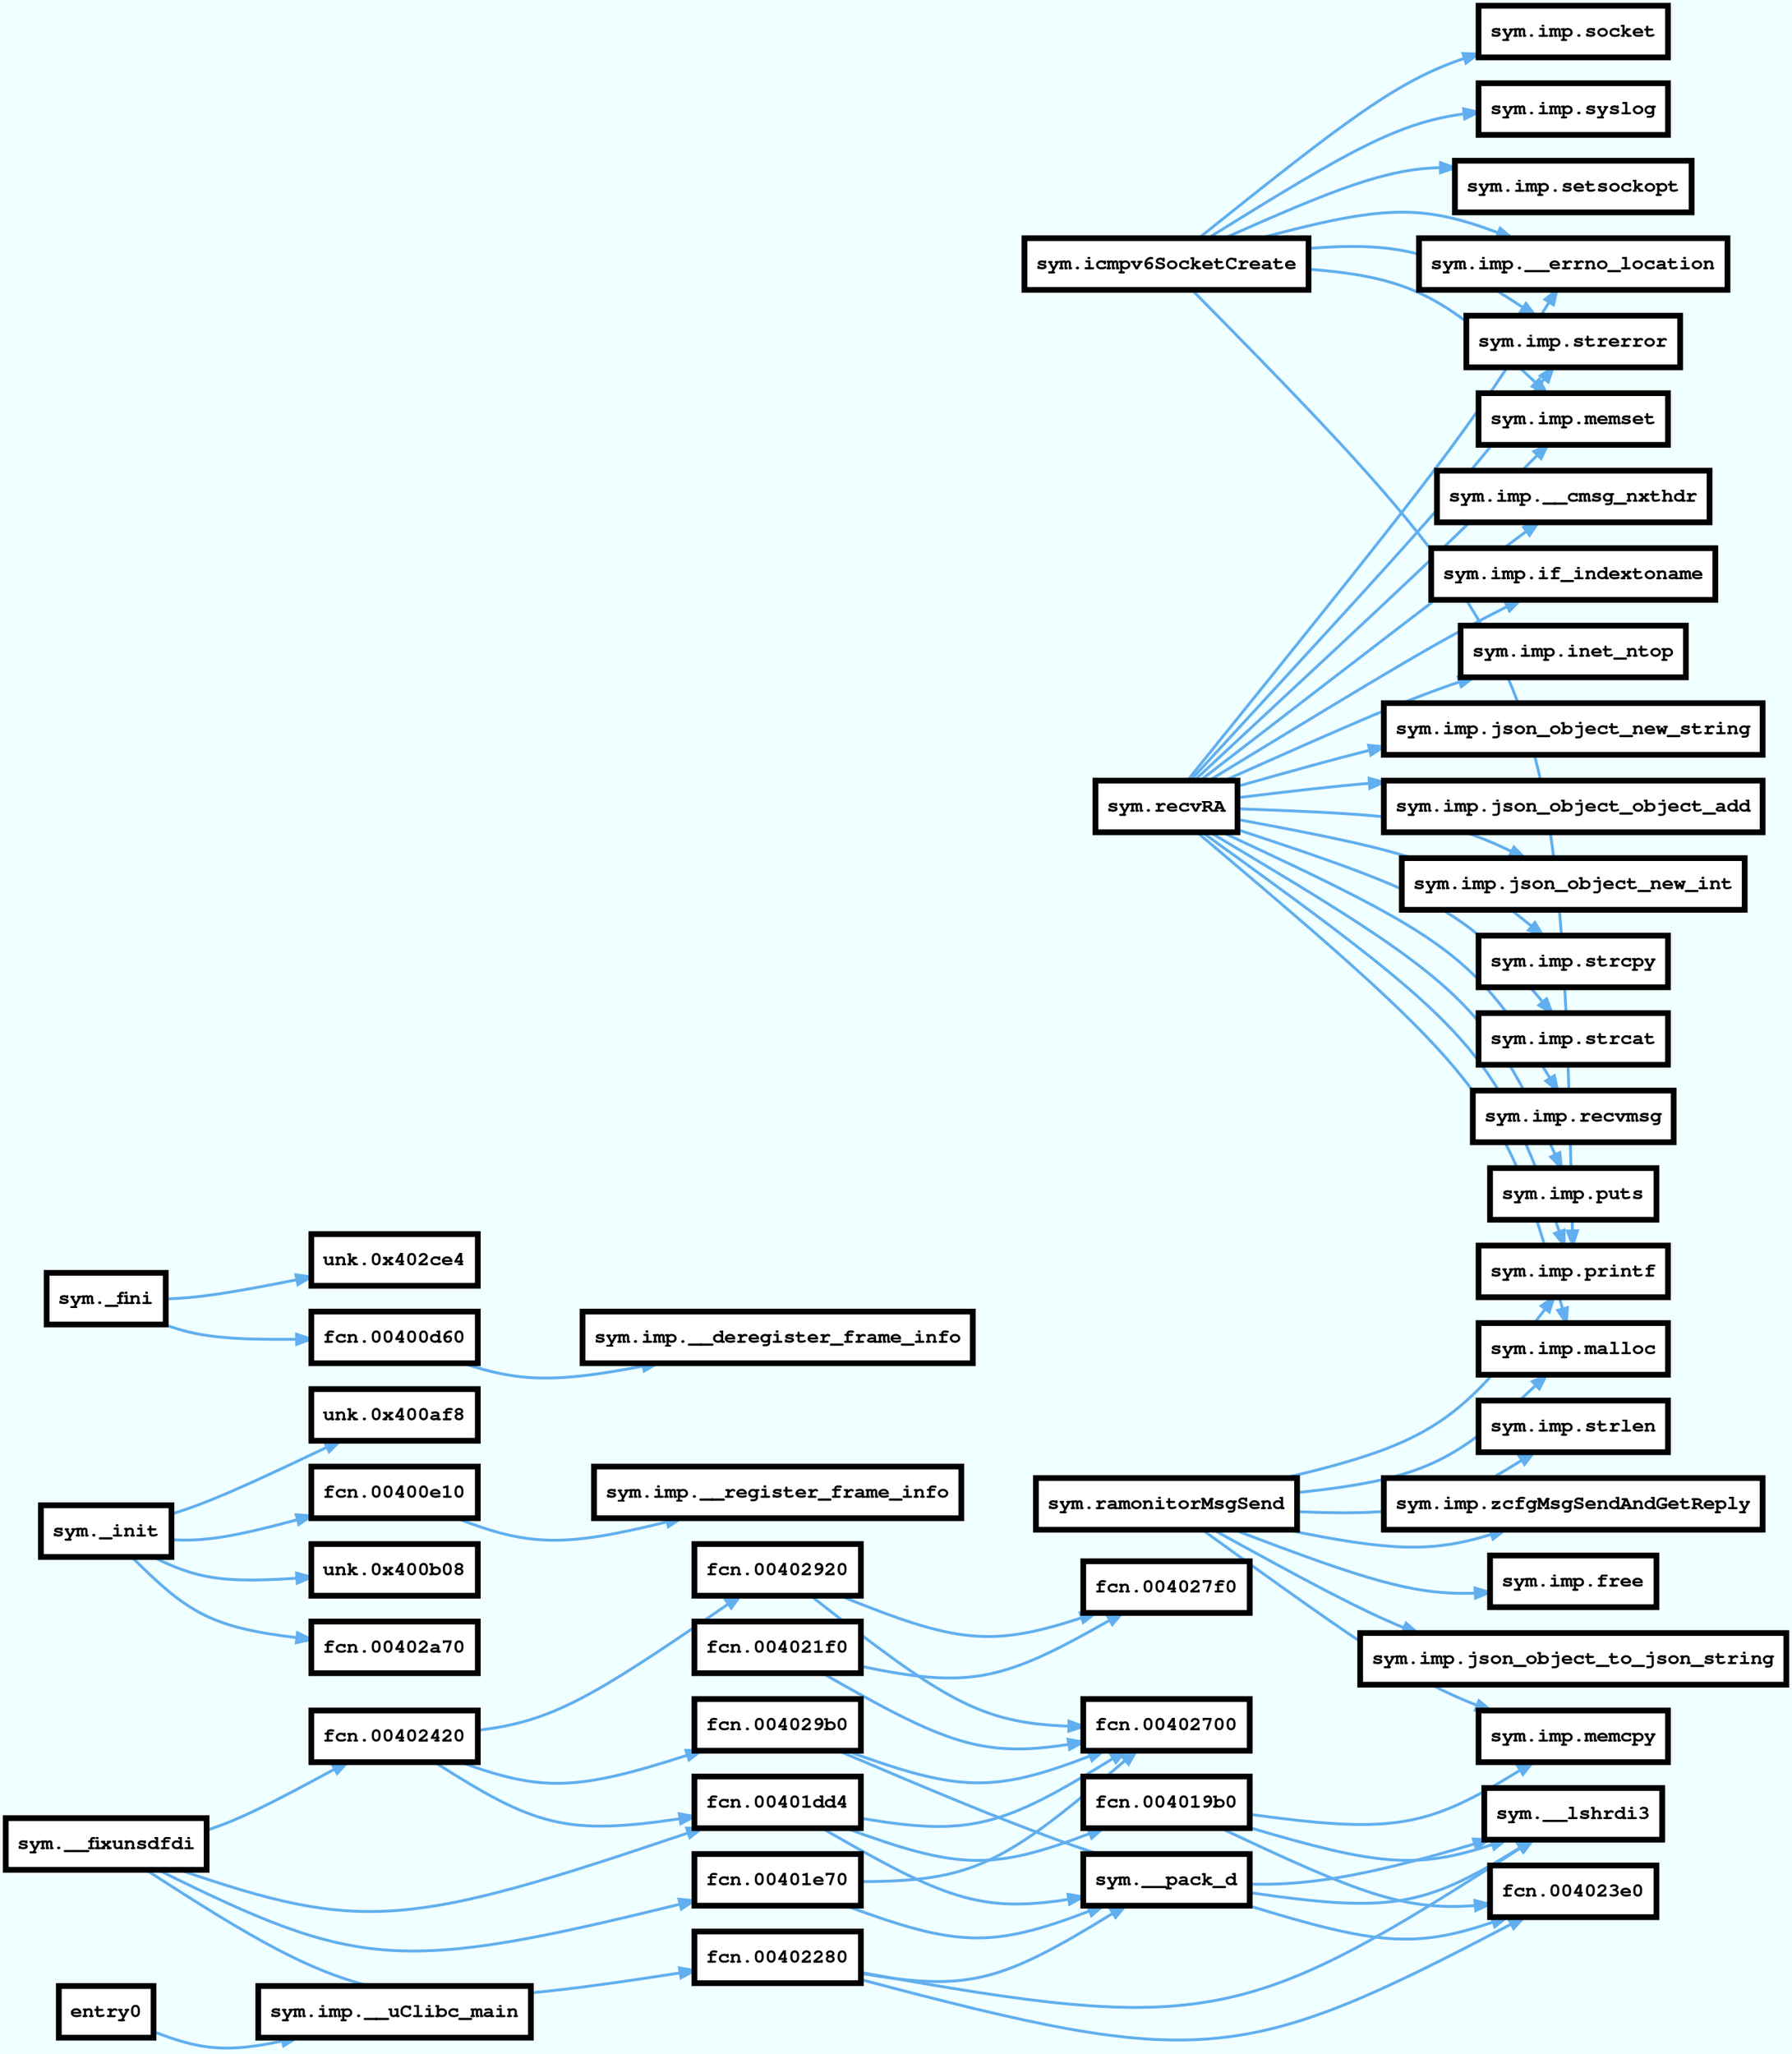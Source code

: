 digraph code {
rankdir=LR;
outputorder=edgesfirst;
graph [bgcolor=azure fontname="Courier" splines="curved"];
node [penwidth=4 fillcolor=white style=filled fontname="Courier Bold" fontsize=14 shape=box];
edge [arrowhead="normal" style=bold weight=2];
  "0x00400d10" [label="entry0" URL="entry0/0x00400d10"];
  "0x00400d10" -> "0x00400b60" [color="#61afef" URL="sym.imp.__uClibc_main/0x00400b60"];
  "0x00400b60" [label="sym.imp.__uClibc_main" URL="sym.imp.__uClibc_main/0x00400b60"];
  "0x00401514" [label="sym.icmpv6SocketCreate" URL="sym.icmpv6SocketCreate/0x00401514"];
  "0x00401514" -> "0x00402b50" [color="#61afef" URL="sym.imp.socket/0x00402b50"];
  "0x00402b50" [label="sym.imp.socket" URL="sym.imp.socket/0x00402b50"];
  "0x00401514" -> "0x00402c30" [color="#61afef" URL="sym.imp.__errno_location/0x00402c30"];
  "0x00402c30" [label="sym.imp.__errno_location" URL="sym.imp.__errno_location/0x00402c30"];
  "0x00401514" -> "0x00402b00" [color="#61afef" URL="sym.imp.strerror/0x00402b00"];
  "0x00402b00" [label="sym.imp.strerror" URL="sym.imp.strerror/0x00402b00"];
  "0x00401514" -> "0x00402c10" [color="#61afef" URL="sym.imp.syslog/0x00402c10"];
  "0x00402c10" [label="sym.imp.syslog" URL="sym.imp.syslog/0x00402c10"];
  "0x00401514" -> "0x00402b90" [color="#61afef" URL="sym.imp.setsockopt/0x00402b90"];
  "0x00402b90" [label="sym.imp.setsockopt" URL="sym.imp.setsockopt/0x00402b90"];
  "0x00401514" -> "0x00402af0" [color="#61afef" URL="sym.imp.printf/0x00402af0"];
  "0x00402af0" [label="sym.imp.printf" URL="sym.imp.printf/0x00402af0"];
  "0x00401514" -> "0x00402bf0" [color="#61afef" URL="sym.imp.memset/0x00402bf0"];
  "0x00402bf0" [label="sym.imp.memset" URL="sym.imp.memset/0x00402bf0"];
  "0x00400ad4" [label="sym._init" URL="sym._init/0x00400ad4"];
  "0x00400ad4" -> "0x00400af8" [color="#61afef" URL="unk.0x400af8/0x00400af8"];
  "0x00400af8" [label="unk.0x400af8" URL="unk.0x400af8/0x00400af8"];
  "0x00400ad4" -> "0x00400e10" [color="#61afef" URL="fcn.00400e10/0x00400e10"];
  "0x00400e10" [label="fcn.00400e10" URL="fcn.00400e10/0x00400e10"];
  "0x00400ad4" -> "0x00400b08" [color="#61afef" URL="unk.0x400b08/0x00400b08"];
  "0x00400b08" [label="unk.0x400b08" URL="unk.0x400b08/0x00400b08"];
  "0x00400ad4" -> "0x00402a70" [color="#61afef" URL="fcn.00402a70/0x00402a70"];
  "0x00402a70" [label="fcn.00402a70" URL="fcn.00402a70/0x00402a70"];
  "0x00400e10" [label="fcn.00400e10" URL="fcn.00400e10/0x00400e10"];
  "0x00400e10" -> "0x00400b40" [color="#61afef" URL="sym.imp.__register_frame_info/0x00400b40"];
  "0x00400b40" [label="sym.imp.__register_frame_info" URL="sym.imp.__register_frame_info/0x00400b40"];
  "0x004018d0" [label="sym.__fixunsdfdi" URL="sym.__fixunsdfdi/0x004018d0"];
  "0x004018d0" -> "0x00401e70" [color="#61afef" URL="fcn.00401e70/0x00401e70"];
  "0x00401e70" [label="fcn.00401e70" URL="fcn.00401e70/0x00401e70"];
  "0x004018d0" -> "0x00402420" [color="#61afef" URL="fcn.00402420/0x00402420"];
  "0x00402420" [label="fcn.00402420" URL="fcn.00402420/0x00402420"];
  "0x004018d0" -> "0x00402280" [color="#61afef" URL="fcn.00402280/0x00402280"];
  "0x00402280" [label="fcn.00402280" URL="fcn.00402280/0x00402280"];
  "0x004018d0" -> "0x00401dd4" [color="#61afef" URL="fcn.00401dd4/0x00401dd4"];
  "0x00401dd4" [label="fcn.00401dd4" URL="fcn.00401dd4/0x00401dd4"];
  "0x00401e70" [label="fcn.00401e70" URL="fcn.00401e70/0x00401e70"];
  "0x00401e70" -> "0x00402700" [color="#61afef" URL="fcn.00402700/0x00402700"];
  "0x00402700" [label="fcn.00402700" URL="fcn.00402700/0x00402700"];
  "0x00401e70" -> "0x004024d0" [color="#61afef" URL="sym.__pack_d/0x004024d0"];
  "0x004024d0" [label="sym.__pack_d" URL="sym.__pack_d/0x004024d0"];
  "0x00402420" [label="fcn.00402420" URL="fcn.00402420/0x00402420"];
  "0x00402420" -> "0x00402920" [color="#61afef" URL="fcn.00402920/0x00402920"];
  "0x00402920" [label="fcn.00402920" URL="fcn.00402920/0x00402920"];
  "0x00402420" -> "0x00401dd4" [color="#61afef" URL="fcn.00401dd4/0x00401dd4"];
  "0x00401dd4" [label="fcn.00401dd4" URL="fcn.00401dd4/0x00401dd4"];
  "0x00402420" -> "0x004029b0" [color="#61afef" URL="fcn.004029b0/0x004029b0"];
  "0x004029b0" [label="fcn.004029b0" URL="fcn.004029b0/0x004029b0"];
  "0x00402280" [label="fcn.00402280" URL="fcn.00402280/0x00402280"];
  "0x00402280" -> "0x004023e0" [color="#61afef" URL="fcn.004023e0/0x004023e0"];
  "0x004023e0" [label="fcn.004023e0" URL="fcn.004023e0/0x004023e0"];
  "0x00402280" -> "0x00402390" [color="#61afef" URL="sym.__lshrdi3/0x00402390"];
  "0x00402390" [label="sym.__lshrdi3" URL="sym.__lshrdi3/0x00402390"];
  "0x00402280" -> "0x004024d0" [color="#61afef" URL="sym.__pack_d/0x004024d0"];
  "0x004024d0" [label="sym.__pack_d" URL="sym.__pack_d/0x004024d0"];
  "0x00401dd4" [label="fcn.00401dd4" URL="fcn.00401dd4/0x00401dd4"];
  "0x00401dd4" -> "0x00402700" [color="#61afef" URL="fcn.00402700/0x00402700"];
  "0x00402700" [label="fcn.00402700" URL="fcn.00402700/0x00402700"];
  "0x00401dd4" -> "0x004019b0" [color="#61afef" URL="fcn.004019b0/0x004019b0"];
  "0x004019b0" [label="fcn.004019b0" URL="fcn.004019b0/0x004019b0"];
  "0x00401dd4" -> "0x004024d0" [color="#61afef" URL="sym.__pack_d/0x004024d0"];
  "0x004024d0" [label="sym.__pack_d" URL="sym.__pack_d/0x004024d0"];
  "0x004019b0" [label="fcn.004019b0" URL="fcn.004019b0/0x004019b0"];
  "0x004019b0" -> "0x00402b10" [color="#61afef" URL="sym.imp.memcpy/0x00402b10"];
  "0x00402b10" [label="sym.imp.memcpy" URL="sym.imp.memcpy/0x00402b10"];
  "0x004019b0" -> "0x00402390" [color="#61afef" URL="sym.__lshrdi3/0x00402390"];
  "0x00402390" [label="sym.__lshrdi3" URL="sym.__lshrdi3/0x00402390"];
  "0x004019b0" -> "0x004023e0" [color="#61afef" URL="fcn.004023e0/0x004023e0"];
  "0x004023e0" [label="fcn.004023e0" URL="fcn.004023e0/0x004023e0"];
  "0x004024d0" [label="sym.__pack_d" URL="sym.__pack_d/0x004024d0"];
  "0x004024d0" -> "0x00402390" [color="#61afef" URL="sym.__lshrdi3/0x00402390"];
  "0x00402390" [label="sym.__lshrdi3" URL="sym.__lshrdi3/0x00402390"];
  "0x004024d0" -> "0x004023e0" [color="#61afef" URL="fcn.004023e0/0x004023e0"];
  "0x004023e0" [label="fcn.004023e0" URL="fcn.004023e0/0x004023e0"];
  "0x00400e70" [label="sym.recvRA" URL="sym.recvRA/0x00400e70"];
  "0x00400e70" -> "0x00402b30" [color="#61afef" URL="sym.imp.malloc/0x00402b30"];
  "0x00402b30" [label="sym.imp.malloc" URL="sym.imp.malloc/0x00402b30"];
  "0x00400e70" -> "0x00402c30" [color="#61afef" URL="sym.imp.__errno_location/0x00402c30"];
  "0x00402c30" [label="sym.imp.__errno_location" URL="sym.imp.__errno_location/0x00402c30"];
  "0x00400e70" -> "0x00402b00" [color="#61afef" URL="sym.imp.strerror/0x00402b00"];
  "0x00402b00" [label="sym.imp.strerror" URL="sym.imp.strerror/0x00402b00"];
  "0x00400e70" -> "0x00402c80" [color="#61afef" URL="sym.imp.recvmsg/0x00402c80"];
  "0x00402c80" [label="sym.imp.recvmsg" URL="sym.imp.recvmsg/0x00402c80"];
  "0x00400e70" -> "0x00402b20" [color="#61afef" URL="sym.imp.puts/0x00402b20"];
  "0x00402b20" [label="sym.imp.puts" URL="sym.imp.puts/0x00402b20"];
  "0x00400e70" -> "0x00402af0" [color="#61afef" URL="sym.imp.printf/0x00402af0"];
  "0x00402af0" [label="sym.imp.printf" URL="sym.imp.printf/0x00402af0"];
  "0x00400e70" -> "0x00402bc0" [color="#61afef" URL="sym.imp.__cmsg_nxthdr/0x00402bc0"];
  "0x00402bc0" [label="sym.imp.__cmsg_nxthdr" URL="sym.imp.__cmsg_nxthdr/0x00402bc0"];
  "0x00400e70" -> "0x00402ad0" [color="#61afef" URL="sym.imp.if_indextoname/0x00402ad0"];
  "0x00402ad0" [label="sym.imp.if_indextoname" URL="sym.imp.if_indextoname/0x00402ad0"];
  "0x00400e70" -> "0x00402c60" [color="#61afef" URL="sym.imp.inet_ntop/0x00402c60"];
  "0x00402c60" [label="sym.imp.inet_ntop" URL="sym.imp.inet_ntop/0x00402c60"];
  "0x00400e70" -> "0x00402bf0" [color="#61afef" URL="sym.imp.memset/0x00402bf0"];
  "0x00402bf0" [label="sym.imp.memset" URL="sym.imp.memset/0x00402bf0"];
  "0x00400e70" -> "0x00402be0" [color="#61afef" URL="sym.imp.json_object_new_string/0x00402be0"];
  "0x00402be0" [label="sym.imp.json_object_new_string" URL="sym.imp.json_object_new_string/0x00402be0"];
  "0x00400e70" -> "0x00402c20" [color="#61afef" URL="sym.imp.json_object_object_add/0x00402c20"];
  "0x00402c20" [label="sym.imp.json_object_object_add" URL="sym.imp.json_object_object_add/0x00402c20"];
  "0x00400e70" -> "0x00402ba0" [color="#61afef" URL="sym.imp.json_object_new_int/0x00402ba0"];
  "0x00402ba0" [label="sym.imp.json_object_new_int" URL="sym.imp.json_object_new_int/0x00402ba0"];
  "0x00400e70" -> "0x00402ac0" [color="#61afef" URL="sym.imp.strcpy/0x00402ac0"];
  "0x00402ac0" [label="sym.imp.strcpy" URL="sym.imp.strcpy/0x00402ac0"];
  "0x00400e70" -> "0x00402b80" [color="#61afef" URL="sym.imp.strcat/0x00402b80"];
  "0x00402b80" [label="sym.imp.strcat" URL="sym.imp.strcat/0x00402b80"];
  "0x00402cc0" [label="sym._fini" URL="sym._fini/0x00402cc0"];
  "0x00402cc0" -> "0x00402ce4" [color="#61afef" URL="unk.0x402ce4/0x00402ce4"];
  "0x00402ce4" [label="unk.0x402ce4" URL="unk.0x402ce4/0x00402ce4"];
  "0x00402cc0" -> "0x00400d60" [color="#61afef" URL="fcn.00400d60/0x00400d60"];
  "0x00400d60" [label="fcn.00400d60" URL="fcn.00400d60/0x00400d60"];
  "0x00400d60" [label="fcn.00400d60" URL="fcn.00400d60/0x00400d60"];
  "0x00400d60" -> "0x00400b50" [color="#61afef" URL="sym.imp.__deregister_frame_info/0x00400b50"];
  "0x00400b50" [label="sym.imp.__deregister_frame_info" URL="sym.imp.__deregister_frame_info/0x00400b50"];
  "0x00401738" [label="sym.ramonitorMsgSend" URL="sym.ramonitorMsgSend/0x00401738"];
  "0x00401738" -> "0x00402b40" [color="#61afef" URL="sym.imp.json_object_to_json_string/0x00402b40"];
  "0x00402b40" [label="sym.imp.json_object_to_json_string" URL="sym.imp.json_object_to_json_string/0x00402b40"];
  "0x00401738" -> "0x00402c70" [color="#61afef" URL="sym.imp.strlen/0x00402c70"];
  "0x00402c70" [label="sym.imp.strlen" URL="sym.imp.strlen/0x00402c70"];
  "0x00401738" -> "0x00402b30" [color="#61afef" URL="sym.imp.malloc/0x00402b30"];
  "0x00402b30" [label="sym.imp.malloc" URL="sym.imp.malloc/0x00402b30"];
  "0x00401738" -> "0x00402b10" [color="#61afef" URL="sym.imp.memcpy/0x00402b10"];
  "0x00402b10" [label="sym.imp.memcpy" URL="sym.imp.memcpy/0x00402b10"];
  "0x00401738" -> "0x00402b70" [color="#61afef" URL="sym.imp.zcfgMsgSendAndGetReply/0x00402b70"];
  "0x00402b70" [label="sym.imp.zcfgMsgSendAndGetReply" URL="sym.imp.zcfgMsgSendAndGetReply/0x00402b70"];
  "0x00401738" -> "0x00402af0" [color="#61afef" URL="sym.imp.printf/0x00402af0"];
  "0x00402af0" [label="sym.imp.printf" URL="sym.imp.printf/0x00402af0"];
  "0x00401738" -> "0x00402ca0" [color="#61afef" URL="sym.imp.free/0x00402ca0"];
  "0x00402ca0" [label="sym.imp.free" URL="sym.imp.free/0x00402ca0"];
  "0x004021f0" [label="fcn.004021f0" URL="fcn.004021f0/0x004021f0"];
  "0x004021f0" -> "0x00402700" [color="#61afef" URL="fcn.00402700/0x00402700"];
  "0x00402700" [label="fcn.00402700" URL="fcn.00402700/0x00402700"];
  "0x004021f0" -> "0x004027f0" [color="#61afef" URL="fcn.004027f0/0x004027f0"];
  "0x004027f0" [label="fcn.004027f0" URL="fcn.004027f0/0x004027f0"];
  "0x00402920" [label="fcn.00402920" URL="fcn.00402920/0x00402920"];
  "0x00402920" -> "0x00402700" [color="#61afef" URL="fcn.00402700/0x00402700"];
  "0x00402700" [label="fcn.00402700" URL="fcn.00402700/0x00402700"];
  "0x00402920" -> "0x004027f0" [color="#61afef" URL="fcn.004027f0/0x004027f0"];
  "0x004027f0" [label="fcn.004027f0" URL="fcn.004027f0/0x004027f0"];
  "0x004029b0" [label="fcn.004029b0" URL="fcn.004029b0/0x004029b0"];
  "0x004029b0" -> "0x00402700" [color="#61afef" URL="fcn.00402700/0x00402700"];
  "0x00402700" [label="fcn.00402700" URL="fcn.00402700/0x00402700"];
  "0x004029b0" -> "0x00402390" [color="#61afef" URL="sym.__lshrdi3/0x00402390"];
  "0x00402390" [label="sym.__lshrdi3" URL="sym.__lshrdi3/0x00402390"];
}
digraph code {
rankdir=LR;
outputorder=edgesfirst;
graph [bgcolor=azure fontname="Courier" splines="curved"];
node [penwidth=4 fillcolor=white style=filled fontname="Courier Bold" fontsize=14 shape=box];
edge [arrowhead="normal" style=bold weight=2];
  "0x00400d10" [label="entry0" URL="entry0/0x00400d10"];
  "0x00400d10" -> "0x00400b60" [color="#61afef" URL="sym.imp.__uClibc_main/0x00400b60"];
  "0x00400b60" [label="sym.imp.__uClibc_main" URL="sym.imp.__uClibc_main/0x00400b60"];
  "0x00401514" [label="sym.icmpv6SocketCreate" URL="sym.icmpv6SocketCreate/0x00401514"];
  "0x00401514" -> "0x00402b50" [color="#61afef" URL="sym.imp.socket/0x00402b50"];
  "0x00402b50" [label="sym.imp.socket" URL="sym.imp.socket/0x00402b50"];
  "0x00401514" -> "0x00402c30" [color="#61afef" URL="sym.imp.__errno_location/0x00402c30"];
  "0x00402c30" [label="sym.imp.__errno_location" URL="sym.imp.__errno_location/0x00402c30"];
  "0x00401514" -> "0x00402b00" [color="#61afef" URL="sym.imp.strerror/0x00402b00"];
  "0x00402b00" [label="sym.imp.strerror" URL="sym.imp.strerror/0x00402b00"];
  "0x00401514" -> "0x00402c10" [color="#61afef" URL="sym.imp.syslog/0x00402c10"];
  "0x00402c10" [label="sym.imp.syslog" URL="sym.imp.syslog/0x00402c10"];
  "0x00401514" -> "0x00402b90" [color="#61afef" URL="sym.imp.setsockopt/0x00402b90"];
  "0x00402b90" [label="sym.imp.setsockopt" URL="sym.imp.setsockopt/0x00402b90"];
  "0x00401514" -> "0x00402af0" [color="#61afef" URL="sym.imp.printf/0x00402af0"];
  "0x00402af0" [label="sym.imp.printf" URL="sym.imp.printf/0x00402af0"];
  "0x00401514" -> "0x00402bf0" [color="#61afef" URL="sym.imp.memset/0x00402bf0"];
  "0x00402bf0" [label="sym.imp.memset" URL="sym.imp.memset/0x00402bf0"];
  "0x00400ad4" [label="sym._init" URL="sym._init/0x00400ad4"];
  "0x00400ad4" -> "0x00400af8" [color="#61afef" URL="unk.0x400af8/0x00400af8"];
  "0x00400af8" [label="unk.0x400af8" URL="unk.0x400af8/0x00400af8"];
  "0x00400ad4" -> "0x00400e10" [color="#61afef" URL="fcn.00400e10/0x00400e10"];
  "0x00400e10" [label="fcn.00400e10" URL="fcn.00400e10/0x00400e10"];
  "0x00400ad4" -> "0x00400b08" [color="#61afef" URL="unk.0x400b08/0x00400b08"];
  "0x00400b08" [label="unk.0x400b08" URL="unk.0x400b08/0x00400b08"];
  "0x00400ad4" -> "0x00402a70" [color="#61afef" URL="fcn.00402a70/0x00402a70"];
  "0x00402a70" [label="fcn.00402a70" URL="fcn.00402a70/0x00402a70"];
  "0x00400e10" [label="fcn.00400e10" URL="fcn.00400e10/0x00400e10"];
  "0x00400e10" -> "0x00400b40" [color="#61afef" URL="sym.imp.__register_frame_info/0x00400b40"];
  "0x00400b40" [label="sym.imp.__register_frame_info" URL="sym.imp.__register_frame_info/0x00400b40"];
  "0x004018d0" [label="sym.__fixunsdfdi" URL="sym.__fixunsdfdi/0x004018d0"];
  "0x004018d0" -> "0x00401e70" [color="#61afef" URL="fcn.00401e70/0x00401e70"];
  "0x00401e70" [label="fcn.00401e70" URL="fcn.00401e70/0x00401e70"];
  "0x004018d0" -> "0x00402420" [color="#61afef" URL="fcn.00402420/0x00402420"];
  "0x00402420" [label="fcn.00402420" URL="fcn.00402420/0x00402420"];
  "0x004018d0" -> "0x00402280" [color="#61afef" URL="fcn.00402280/0x00402280"];
  "0x00402280" [label="fcn.00402280" URL="fcn.00402280/0x00402280"];
  "0x004018d0" -> "0x00401dd4" [color="#61afef" URL="fcn.00401dd4/0x00401dd4"];
  "0x00401dd4" [label="fcn.00401dd4" URL="fcn.00401dd4/0x00401dd4"];
  "0x00401e70" [label="fcn.00401e70" URL="fcn.00401e70/0x00401e70"];
  "0x00401e70" -> "0x00402700" [color="#61afef" URL="fcn.00402700/0x00402700"];
  "0x00402700" [label="fcn.00402700" URL="fcn.00402700/0x00402700"];
  "0x00401e70" -> "0x004024d0" [color="#61afef" URL="sym.__pack_d/0x004024d0"];
  "0x004024d0" [label="sym.__pack_d" URL="sym.__pack_d/0x004024d0"];
  "0x00402420" [label="fcn.00402420" URL="fcn.00402420/0x00402420"];
  "0x00402420" -> "0x00402920" [color="#61afef" URL="fcn.00402920/0x00402920"];
  "0x00402920" [label="fcn.00402920" URL="fcn.00402920/0x00402920"];
  "0x00402420" -> "0x00401dd4" [color="#61afef" URL="fcn.00401dd4/0x00401dd4"];
  "0x00401dd4" [label="fcn.00401dd4" URL="fcn.00401dd4/0x00401dd4"];
  "0x00402420" -> "0x004029b0" [color="#61afef" URL="fcn.004029b0/0x004029b0"];
  "0x004029b0" [label="fcn.004029b0" URL="fcn.004029b0/0x004029b0"];
  "0x00402280" [label="fcn.00402280" URL="fcn.00402280/0x00402280"];
  "0x00402280" -> "0x004023e0" [color="#61afef" URL="fcn.004023e0/0x004023e0"];
  "0x004023e0" [label="fcn.004023e0" URL="fcn.004023e0/0x004023e0"];
  "0x00402280" -> "0x00402390" [color="#61afef" URL="sym.__lshrdi3/0x00402390"];
  "0x00402390" [label="sym.__lshrdi3" URL="sym.__lshrdi3/0x00402390"];
  "0x00402280" -> "0x004024d0" [color="#61afef" URL="sym.__pack_d/0x004024d0"];
  "0x004024d0" [label="sym.__pack_d" URL="sym.__pack_d/0x004024d0"];
  "0x00401dd4" [label="fcn.00401dd4" URL="fcn.00401dd4/0x00401dd4"];
  "0x00401dd4" -> "0x00402700" [color="#61afef" URL="fcn.00402700/0x00402700"];
  "0x00402700" [label="fcn.00402700" URL="fcn.00402700/0x00402700"];
  "0x00401dd4" -> "0x004019b0" [color="#61afef" URL="fcn.004019b0/0x004019b0"];
  "0x004019b0" [label="fcn.004019b0" URL="fcn.004019b0/0x004019b0"];
  "0x00401dd4" -> "0x004024d0" [color="#61afef" URL="sym.__pack_d/0x004024d0"];
  "0x004024d0" [label="sym.__pack_d" URL="sym.__pack_d/0x004024d0"];
  "0x004019b0" [label="fcn.004019b0" URL="fcn.004019b0/0x004019b0"];
  "0x004019b0" -> "0x00402b10" [color="#61afef" URL="sym.imp.memcpy/0x00402b10"];
  "0x00402b10" [label="sym.imp.memcpy" URL="sym.imp.memcpy/0x00402b10"];
  "0x004019b0" -> "0x00402390" [color="#61afef" URL="sym.__lshrdi3/0x00402390"];
  "0x00402390" [label="sym.__lshrdi3" URL="sym.__lshrdi3/0x00402390"];
  "0x004019b0" -> "0x004023e0" [color="#61afef" URL="fcn.004023e0/0x004023e0"];
  "0x004023e0" [label="fcn.004023e0" URL="fcn.004023e0/0x004023e0"];
  "0x004024d0" [label="sym.__pack_d" URL="sym.__pack_d/0x004024d0"];
  "0x004024d0" -> "0x00402390" [color="#61afef" URL="sym.__lshrdi3/0x00402390"];
  "0x00402390" [label="sym.__lshrdi3" URL="sym.__lshrdi3/0x00402390"];
  "0x004024d0" -> "0x004023e0" [color="#61afef" URL="fcn.004023e0/0x004023e0"];
  "0x004023e0" [label="fcn.004023e0" URL="fcn.004023e0/0x004023e0"];
  "0x00400e70" [label="sym.recvRA" URL="sym.recvRA/0x00400e70"];
  "0x00400e70" -> "0x00402b30" [color="#61afef" URL="sym.imp.malloc/0x00402b30"];
  "0x00402b30" [label="sym.imp.malloc" URL="sym.imp.malloc/0x00402b30"];
  "0x00400e70" -> "0x00402c30" [color="#61afef" URL="sym.imp.__errno_location/0x00402c30"];
  "0x00402c30" [label="sym.imp.__errno_location" URL="sym.imp.__errno_location/0x00402c30"];
  "0x00400e70" -> "0x00402b00" [color="#61afef" URL="sym.imp.strerror/0x00402b00"];
  "0x00402b00" [label="sym.imp.strerror" URL="sym.imp.strerror/0x00402b00"];
  "0x00400e70" -> "0x00402c80" [color="#61afef" URL="sym.imp.recvmsg/0x00402c80"];
  "0x00402c80" [label="sym.imp.recvmsg" URL="sym.imp.recvmsg/0x00402c80"];
  "0x00400e70" -> "0x00402b20" [color="#61afef" URL="sym.imp.puts/0x00402b20"];
  "0x00402b20" [label="sym.imp.puts" URL="sym.imp.puts/0x00402b20"];
  "0x00400e70" -> "0x00402af0" [color="#61afef" URL="sym.imp.printf/0x00402af0"];
  "0x00402af0" [label="sym.imp.printf" URL="sym.imp.printf/0x00402af0"];
  "0x00400e70" -> "0x00402bc0" [color="#61afef" URL="sym.imp.__cmsg_nxthdr/0x00402bc0"];
  "0x00402bc0" [label="sym.imp.__cmsg_nxthdr" URL="sym.imp.__cmsg_nxthdr/0x00402bc0"];
  "0x00400e70" -> "0x00402ad0" [color="#61afef" URL="sym.imp.if_indextoname/0x00402ad0"];
  "0x00402ad0" [label="sym.imp.if_indextoname" URL="sym.imp.if_indextoname/0x00402ad0"];
  "0x00400e70" -> "0x00402c60" [color="#61afef" URL="sym.imp.inet_ntop/0x00402c60"];
  "0x00402c60" [label="sym.imp.inet_ntop" URL="sym.imp.inet_ntop/0x00402c60"];
  "0x00400e70" -> "0x00402bf0" [color="#61afef" URL="sym.imp.memset/0x00402bf0"];
  "0x00402bf0" [label="sym.imp.memset" URL="sym.imp.memset/0x00402bf0"];
  "0x00400e70" -> "0x00402be0" [color="#61afef" URL="sym.imp.json_object_new_string/0x00402be0"];
  "0x00402be0" [label="sym.imp.json_object_new_string" URL="sym.imp.json_object_new_string/0x00402be0"];
  "0x00400e70" -> "0x00402c20" [color="#61afef" URL="sym.imp.json_object_object_add/0x00402c20"];
  "0x00402c20" [label="sym.imp.json_object_object_add" URL="sym.imp.json_object_object_add/0x00402c20"];
  "0x00400e70" -> "0x00402ba0" [color="#61afef" URL="sym.imp.json_object_new_int/0x00402ba0"];
  "0x00402ba0" [label="sym.imp.json_object_new_int" URL="sym.imp.json_object_new_int/0x00402ba0"];
  "0x00400e70" -> "0x00402ac0" [color="#61afef" URL="sym.imp.strcpy/0x00402ac0"];
  "0x00402ac0" [label="sym.imp.strcpy" URL="sym.imp.strcpy/0x00402ac0"];
  "0x00400e70" -> "0x00402b80" [color="#61afef" URL="sym.imp.strcat/0x00402b80"];
  "0x00402b80" [label="sym.imp.strcat" URL="sym.imp.strcat/0x00402b80"];
  "0x00402cc0" [label="sym._fini" URL="sym._fini/0x00402cc0"];
  "0x00402cc0" -> "0x00402ce4" [color="#61afef" URL="unk.0x402ce4/0x00402ce4"];
  "0x00402ce4" [label="unk.0x402ce4" URL="unk.0x402ce4/0x00402ce4"];
  "0x00402cc0" -> "0x00400d60" [color="#61afef" URL="fcn.00400d60/0x00400d60"];
  "0x00400d60" [label="fcn.00400d60" URL="fcn.00400d60/0x00400d60"];
  "0x00400d60" [label="fcn.00400d60" URL="fcn.00400d60/0x00400d60"];
  "0x00400d60" -> "0x00400b50" [color="#61afef" URL="sym.imp.__deregister_frame_info/0x00400b50"];
  "0x00400b50" [label="sym.imp.__deregister_frame_info" URL="sym.imp.__deregister_frame_info/0x00400b50"];
  "0x00401738" [label="sym.ramonitorMsgSend" URL="sym.ramonitorMsgSend/0x00401738"];
  "0x00401738" -> "0x00402b40" [color="#61afef" URL="sym.imp.json_object_to_json_string/0x00402b40"];
  "0x00402b40" [label="sym.imp.json_object_to_json_string" URL="sym.imp.json_object_to_json_string/0x00402b40"];
  "0x00401738" -> "0x00402c70" [color="#61afef" URL="sym.imp.strlen/0x00402c70"];
  "0x00402c70" [label="sym.imp.strlen" URL="sym.imp.strlen/0x00402c70"];
  "0x00401738" -> "0x00402b30" [color="#61afef" URL="sym.imp.malloc/0x00402b30"];
  "0x00402b30" [label="sym.imp.malloc" URL="sym.imp.malloc/0x00402b30"];
  "0x00401738" -> "0x00402b10" [color="#61afef" URL="sym.imp.memcpy/0x00402b10"];
  "0x00402b10" [label="sym.imp.memcpy" URL="sym.imp.memcpy/0x00402b10"];
  "0x00401738" -> "0x00402b70" [color="#61afef" URL="sym.imp.zcfgMsgSendAndGetReply/0x00402b70"];
  "0x00402b70" [label="sym.imp.zcfgMsgSendAndGetReply" URL="sym.imp.zcfgMsgSendAndGetReply/0x00402b70"];
  "0x00401738" -> "0x00402af0" [color="#61afef" URL="sym.imp.printf/0x00402af0"];
  "0x00402af0" [label="sym.imp.printf" URL="sym.imp.printf/0x00402af0"];
  "0x00401738" -> "0x00402ca0" [color="#61afef" URL="sym.imp.free/0x00402ca0"];
  "0x00402ca0" [label="sym.imp.free" URL="sym.imp.free/0x00402ca0"];
  "0x004021f0" [label="fcn.004021f0" URL="fcn.004021f0/0x004021f0"];
  "0x004021f0" -> "0x00402700" [color="#61afef" URL="fcn.00402700/0x00402700"];
  "0x00402700" [label="fcn.00402700" URL="fcn.00402700/0x00402700"];
  "0x004021f0" -> "0x004027f0" [color="#61afef" URL="fcn.004027f0/0x004027f0"];
  "0x004027f0" [label="fcn.004027f0" URL="fcn.004027f0/0x004027f0"];
  "0x00402920" [label="fcn.00402920" URL="fcn.00402920/0x00402920"];
  "0x00402920" -> "0x00402700" [color="#61afef" URL="fcn.00402700/0x00402700"];
  "0x00402700" [label="fcn.00402700" URL="fcn.00402700/0x00402700"];
  "0x00402920" -> "0x004027f0" [color="#61afef" URL="fcn.004027f0/0x004027f0"];
  "0x004027f0" [label="fcn.004027f0" URL="fcn.004027f0/0x004027f0"];
  "0x004029b0" [label="fcn.004029b0" URL="fcn.004029b0/0x004029b0"];
  "0x004029b0" -> "0x00402700" [color="#61afef" URL="fcn.00402700/0x00402700"];
  "0x00402700" [label="fcn.00402700" URL="fcn.00402700/0x00402700"];
  "0x004029b0" -> "0x00402390" [color="#61afef" URL="sym.__lshrdi3/0x00402390"];
  "0x00402390" [label="sym.__lshrdi3" URL="sym.__lshrdi3/0x00402390"];
}
digraph code {
rankdir=LR;
outputorder=edgesfirst;
graph [bgcolor=azure fontname="Courier" splines="curved"];
node [penwidth=4 fillcolor=white style=filled fontname="Courier Bold" fontsize=14 shape=box];
edge [arrowhead="normal" style=bold weight=2];
  "0x00400d10" [label="entry0" URL="entry0/0x00400d10"];
  "0x00400d10" -> "0x00400b60" [color="#61afef" URL="sym.imp.__uClibc_main/0x00400b60"];
  "0x00400b60" [label="sym.imp.__uClibc_main" URL="sym.imp.__uClibc_main/0x00400b60"];
  "0x00401514" [label="sym.icmpv6SocketCreate" URL="sym.icmpv6SocketCreate/0x00401514"];
  "0x00401514" -> "0x00402b50" [color="#61afef" URL="sym.imp.socket/0x00402b50"];
  "0x00402b50" [label="sym.imp.socket" URL="sym.imp.socket/0x00402b50"];
  "0x00401514" -> "0x00402c30" [color="#61afef" URL="sym.imp.__errno_location/0x00402c30"];
  "0x00402c30" [label="sym.imp.__errno_location" URL="sym.imp.__errno_location/0x00402c30"];
  "0x00401514" -> "0x00402b00" [color="#61afef" URL="sym.imp.strerror/0x00402b00"];
  "0x00402b00" [label="sym.imp.strerror" URL="sym.imp.strerror/0x00402b00"];
  "0x00401514" -> "0x00402c10" [color="#61afef" URL="sym.imp.syslog/0x00402c10"];
  "0x00402c10" [label="sym.imp.syslog" URL="sym.imp.syslog/0x00402c10"];
  "0x00401514" -> "0x00402b90" [color="#61afef" URL="sym.imp.setsockopt/0x00402b90"];
  "0x00402b90" [label="sym.imp.setsockopt" URL="sym.imp.setsockopt/0x00402b90"];
  "0x00401514" -> "0x00402af0" [color="#61afef" URL="sym.imp.printf/0x00402af0"];
  "0x00402af0" [label="sym.imp.printf" URL="sym.imp.printf/0x00402af0"];
  "0x00401514" -> "0x00402bf0" [color="#61afef" URL="sym.imp.memset/0x00402bf0"];
  "0x00402bf0" [label="sym.imp.memset" URL="sym.imp.memset/0x00402bf0"];
  "0x00400ad4" [label="sym._init" URL="sym._init/0x00400ad4"];
  "0x00400ad4" -> "0x00400af8" [color="#61afef" URL="unk.0x400af8/0x00400af8"];
  "0x00400af8" [label="unk.0x400af8" URL="unk.0x400af8/0x00400af8"];
  "0x00400ad4" -> "0x00400e10" [color="#61afef" URL="fcn.00400e10/0x00400e10"];
  "0x00400e10" [label="fcn.00400e10" URL="fcn.00400e10/0x00400e10"];
  "0x00400ad4" -> "0x00400b08" [color="#61afef" URL="unk.0x400b08/0x00400b08"];
  "0x00400b08" [label="unk.0x400b08" URL="unk.0x400b08/0x00400b08"];
  "0x00400ad4" -> "0x00402a70" [color="#61afef" URL="fcn.00402a70/0x00402a70"];
  "0x00402a70" [label="fcn.00402a70" URL="fcn.00402a70/0x00402a70"];
  "0x00400e10" [label="fcn.00400e10" URL="fcn.00400e10/0x00400e10"];
  "0x00400e10" -> "0x00400b40" [color="#61afef" URL="sym.imp.__register_frame_info/0x00400b40"];
  "0x00400b40" [label="sym.imp.__register_frame_info" URL="sym.imp.__register_frame_info/0x00400b40"];
  "0x004018d0" [label="sym.__fixunsdfdi" URL="sym.__fixunsdfdi/0x004018d0"];
  "0x004018d0" -> "0x00401e70" [color="#61afef" URL="fcn.00401e70/0x00401e70"];
  "0x00401e70" [label="fcn.00401e70" URL="fcn.00401e70/0x00401e70"];
  "0x004018d0" -> "0x00402420" [color="#61afef" URL="fcn.00402420/0x00402420"];
  "0x00402420" [label="fcn.00402420" URL="fcn.00402420/0x00402420"];
  "0x004018d0" -> "0x00402280" [color="#61afef" URL="fcn.00402280/0x00402280"];
  "0x00402280" [label="fcn.00402280" URL="fcn.00402280/0x00402280"];
  "0x004018d0" -> "0x00401dd4" [color="#61afef" URL="fcn.00401dd4/0x00401dd4"];
  "0x00401dd4" [label="fcn.00401dd4" URL="fcn.00401dd4/0x00401dd4"];
  "0x00401e70" [label="fcn.00401e70" URL="fcn.00401e70/0x00401e70"];
  "0x00401e70" -> "0x00402700" [color="#61afef" URL="fcn.00402700/0x00402700"];
  "0x00402700" [label="fcn.00402700" URL="fcn.00402700/0x00402700"];
  "0x00401e70" -> "0x004024d0" [color="#61afef" URL="sym.__pack_d/0x004024d0"];
  "0x004024d0" [label="sym.__pack_d" URL="sym.__pack_d/0x004024d0"];
  "0x00402420" [label="fcn.00402420" URL="fcn.00402420/0x00402420"];
  "0x00402420" -> "0x00402920" [color="#61afef" URL="fcn.00402920/0x00402920"];
  "0x00402920" [label="fcn.00402920" URL="fcn.00402920/0x00402920"];
  "0x00402420" -> "0x00401dd4" [color="#61afef" URL="fcn.00401dd4/0x00401dd4"];
  "0x00401dd4" [label="fcn.00401dd4" URL="fcn.00401dd4/0x00401dd4"];
  "0x00402420" -> "0x004029b0" [color="#61afef" URL="fcn.004029b0/0x004029b0"];
  "0x004029b0" [label="fcn.004029b0" URL="fcn.004029b0/0x004029b0"];
  "0x00402280" [label="fcn.00402280" URL="fcn.00402280/0x00402280"];
  "0x00402280" -> "0x004023e0" [color="#61afef" URL="fcn.004023e0/0x004023e0"];
  "0x004023e0" [label="fcn.004023e0" URL="fcn.004023e0/0x004023e0"];
  "0x00402280" -> "0x00402390" [color="#61afef" URL="sym.__lshrdi3/0x00402390"];
  "0x00402390" [label="sym.__lshrdi3" URL="sym.__lshrdi3/0x00402390"];
  "0x00402280" -> "0x004024d0" [color="#61afef" URL="sym.__pack_d/0x004024d0"];
  "0x004024d0" [label="sym.__pack_d" URL="sym.__pack_d/0x004024d0"];
  "0x00401dd4" [label="fcn.00401dd4" URL="fcn.00401dd4/0x00401dd4"];
  "0x00401dd4" -> "0x00402700" [color="#61afef" URL="fcn.00402700/0x00402700"];
  "0x00402700" [label="fcn.00402700" URL="fcn.00402700/0x00402700"];
  "0x00401dd4" -> "0x004019b0" [color="#61afef" URL="fcn.004019b0/0x004019b0"];
  "0x004019b0" [label="fcn.004019b0" URL="fcn.004019b0/0x004019b0"];
  "0x00401dd4" -> "0x004024d0" [color="#61afef" URL="sym.__pack_d/0x004024d0"];
  "0x004024d0" [label="sym.__pack_d" URL="sym.__pack_d/0x004024d0"];
  "0x004019b0" [label="fcn.004019b0" URL="fcn.004019b0/0x004019b0"];
  "0x004019b0" -> "0x00402b10" [color="#61afef" URL="sym.imp.memcpy/0x00402b10"];
  "0x00402b10" [label="sym.imp.memcpy" URL="sym.imp.memcpy/0x00402b10"];
  "0x004019b0" -> "0x00402390" [color="#61afef" URL="sym.__lshrdi3/0x00402390"];
  "0x00402390" [label="sym.__lshrdi3" URL="sym.__lshrdi3/0x00402390"];
  "0x004019b0" -> "0x004023e0" [color="#61afef" URL="fcn.004023e0/0x004023e0"];
  "0x004023e0" [label="fcn.004023e0" URL="fcn.004023e0/0x004023e0"];
  "0x004024d0" [label="sym.__pack_d" URL="sym.__pack_d/0x004024d0"];
  "0x004024d0" -> "0x00402390" [color="#61afef" URL="sym.__lshrdi3/0x00402390"];
  "0x00402390" [label="sym.__lshrdi3" URL="sym.__lshrdi3/0x00402390"];
  "0x004024d0" -> "0x004023e0" [color="#61afef" URL="fcn.004023e0/0x004023e0"];
  "0x004023e0" [label="fcn.004023e0" URL="fcn.004023e0/0x004023e0"];
  "0x00400e70" [label="sym.recvRA" URL="sym.recvRA/0x00400e70"];
  "0x00400e70" -> "0x00402b30" [color="#61afef" URL="sym.imp.malloc/0x00402b30"];
  "0x00402b30" [label="sym.imp.malloc" URL="sym.imp.malloc/0x00402b30"];
  "0x00400e70" -> "0x00402c30" [color="#61afef" URL="sym.imp.__errno_location/0x00402c30"];
  "0x00402c30" [label="sym.imp.__errno_location" URL="sym.imp.__errno_location/0x00402c30"];
  "0x00400e70" -> "0x00402b00" [color="#61afef" URL="sym.imp.strerror/0x00402b00"];
  "0x00402b00" [label="sym.imp.strerror" URL="sym.imp.strerror/0x00402b00"];
  "0x00400e70" -> "0x00402c80" [color="#61afef" URL="sym.imp.recvmsg/0x00402c80"];
  "0x00402c80" [label="sym.imp.recvmsg" URL="sym.imp.recvmsg/0x00402c80"];
  "0x00400e70" -> "0x00402b20" [color="#61afef" URL="sym.imp.puts/0x00402b20"];
  "0x00402b20" [label="sym.imp.puts" URL="sym.imp.puts/0x00402b20"];
  "0x00400e70" -> "0x00402af0" [color="#61afef" URL="sym.imp.printf/0x00402af0"];
  "0x00402af0" [label="sym.imp.printf" URL="sym.imp.printf/0x00402af0"];
  "0x00400e70" -> "0x00402bc0" [color="#61afef" URL="sym.imp.__cmsg_nxthdr/0x00402bc0"];
  "0x00402bc0" [label="sym.imp.__cmsg_nxthdr" URL="sym.imp.__cmsg_nxthdr/0x00402bc0"];
  "0x00400e70" -> "0x00402ad0" [color="#61afef" URL="sym.imp.if_indextoname/0x00402ad0"];
  "0x00402ad0" [label="sym.imp.if_indextoname" URL="sym.imp.if_indextoname/0x00402ad0"];
  "0x00400e70" -> "0x00402c60" [color="#61afef" URL="sym.imp.inet_ntop/0x00402c60"];
  "0x00402c60" [label="sym.imp.inet_ntop" URL="sym.imp.inet_ntop/0x00402c60"];
  "0x00400e70" -> "0x00402bf0" [color="#61afef" URL="sym.imp.memset/0x00402bf0"];
  "0x00402bf0" [label="sym.imp.memset" URL="sym.imp.memset/0x00402bf0"];
  "0x00400e70" -> "0x00402be0" [color="#61afef" URL="sym.imp.json_object_new_string/0x00402be0"];
  "0x00402be0" [label="sym.imp.json_object_new_string" URL="sym.imp.json_object_new_string/0x00402be0"];
  "0x00400e70" -> "0x00402c20" [color="#61afef" URL="sym.imp.json_object_object_add/0x00402c20"];
  "0x00402c20" [label="sym.imp.json_object_object_add" URL="sym.imp.json_object_object_add/0x00402c20"];
  "0x00400e70" -> "0x00402ba0" [color="#61afef" URL="sym.imp.json_object_new_int/0x00402ba0"];
  "0x00402ba0" [label="sym.imp.json_object_new_int" URL="sym.imp.json_object_new_int/0x00402ba0"];
  "0x00400e70" -> "0x00402ac0" [color="#61afef" URL="sym.imp.strcpy/0x00402ac0"];
  "0x00402ac0" [label="sym.imp.strcpy" URL="sym.imp.strcpy/0x00402ac0"];
  "0x00400e70" -> "0x00402b80" [color="#61afef" URL="sym.imp.strcat/0x00402b80"];
  "0x00402b80" [label="sym.imp.strcat" URL="sym.imp.strcat/0x00402b80"];
  "0x00402cc0" [label="sym._fini" URL="sym._fini/0x00402cc0"];
  "0x00402cc0" -> "0x00402ce4" [color="#61afef" URL="unk.0x402ce4/0x00402ce4"];
  "0x00402ce4" [label="unk.0x402ce4" URL="unk.0x402ce4/0x00402ce4"];
  "0x00402cc0" -> "0x00400d60" [color="#61afef" URL="fcn.00400d60/0x00400d60"];
  "0x00400d60" [label="fcn.00400d60" URL="fcn.00400d60/0x00400d60"];
  "0x00400d60" [label="fcn.00400d60" URL="fcn.00400d60/0x00400d60"];
  "0x00400d60" -> "0x00400b50" [color="#61afef" URL="sym.imp.__deregister_frame_info/0x00400b50"];
  "0x00400b50" [label="sym.imp.__deregister_frame_info" URL="sym.imp.__deregister_frame_info/0x00400b50"];
  "0x00401738" [label="sym.ramonitorMsgSend" URL="sym.ramonitorMsgSend/0x00401738"];
  "0x00401738" -> "0x00402b40" [color="#61afef" URL="sym.imp.json_object_to_json_string/0x00402b40"];
  "0x00402b40" [label="sym.imp.json_object_to_json_string" URL="sym.imp.json_object_to_json_string/0x00402b40"];
  "0x00401738" -> "0x00402c70" [color="#61afef" URL="sym.imp.strlen/0x00402c70"];
  "0x00402c70" [label="sym.imp.strlen" URL="sym.imp.strlen/0x00402c70"];
  "0x00401738" -> "0x00402b30" [color="#61afef" URL="sym.imp.malloc/0x00402b30"];
  "0x00402b30" [label="sym.imp.malloc" URL="sym.imp.malloc/0x00402b30"];
  "0x00401738" -> "0x00402b10" [color="#61afef" URL="sym.imp.memcpy/0x00402b10"];
  "0x00402b10" [label="sym.imp.memcpy" URL="sym.imp.memcpy/0x00402b10"];
  "0x00401738" -> "0x00402b70" [color="#61afef" URL="sym.imp.zcfgMsgSendAndGetReply/0x00402b70"];
  "0x00402b70" [label="sym.imp.zcfgMsgSendAndGetReply" URL="sym.imp.zcfgMsgSendAndGetReply/0x00402b70"];
  "0x00401738" -> "0x00402af0" [color="#61afef" URL="sym.imp.printf/0x00402af0"];
  "0x00402af0" [label="sym.imp.printf" URL="sym.imp.printf/0x00402af0"];
  "0x00401738" -> "0x00402ca0" [color="#61afef" URL="sym.imp.free/0x00402ca0"];
  "0x00402ca0" [label="sym.imp.free" URL="sym.imp.free/0x00402ca0"];
  "0x004021f0" [label="fcn.004021f0" URL="fcn.004021f0/0x004021f0"];
  "0x004021f0" -> "0x00402700" [color="#61afef" URL="fcn.00402700/0x00402700"];
  "0x00402700" [label="fcn.00402700" URL="fcn.00402700/0x00402700"];
  "0x004021f0" -> "0x004027f0" [color="#61afef" URL="fcn.004027f0/0x004027f0"];
  "0x004027f0" [label="fcn.004027f0" URL="fcn.004027f0/0x004027f0"];
  "0x00402920" [label="fcn.00402920" URL="fcn.00402920/0x00402920"];
  "0x00402920" -> "0x00402700" [color="#61afef" URL="fcn.00402700/0x00402700"];
  "0x00402700" [label="fcn.00402700" URL="fcn.00402700/0x00402700"];
  "0x00402920" -> "0x004027f0" [color="#61afef" URL="fcn.004027f0/0x004027f0"];
  "0x004027f0" [label="fcn.004027f0" URL="fcn.004027f0/0x004027f0"];
  "0x004029b0" [label="fcn.004029b0" URL="fcn.004029b0/0x004029b0"];
  "0x004029b0" -> "0x00402700" [color="#61afef" URL="fcn.00402700/0x00402700"];
  "0x00402700" [label="fcn.00402700" URL="fcn.00402700/0x00402700"];
  "0x004029b0" -> "0x00402390" [color="#61afef" URL="sym.__lshrdi3/0x00402390"];
  "0x00402390" [label="sym.__lshrdi3" URL="sym.__lshrdi3/0x00402390"];
}
digraph code {
rankdir=LR;
outputorder=edgesfirst;
graph [bgcolor=azure fontname="Courier" splines="curved"];
node [penwidth=4 fillcolor=white style=filled fontname="Courier Bold" fontsize=14 shape=box];
edge [arrowhead="normal" style=bold weight=2];
  "0x00400d10" [label="entry0" URL="entry0/0x00400d10"];
  "0x00400d10" -> "0x00400b60" [color="#61afef" URL="sym.imp.__uClibc_main/0x00400b60"];
  "0x00400b60" [label="sym.imp.__uClibc_main" URL="sym.imp.__uClibc_main/0x00400b60"];
  "0x00401514" [label="sym.icmpv6SocketCreate" URL="sym.icmpv6SocketCreate/0x00401514"];
  "0x00401514" -> "0x00402b50" [color="#61afef" URL="sym.imp.socket/0x00402b50"];
  "0x00402b50" [label="sym.imp.socket" URL="sym.imp.socket/0x00402b50"];
  "0x00401514" -> "0x00402c30" [color="#61afef" URL="sym.imp.__errno_location/0x00402c30"];
  "0x00402c30" [label="sym.imp.__errno_location" URL="sym.imp.__errno_location/0x00402c30"];
  "0x00401514" -> "0x00402b00" [color="#61afef" URL="sym.imp.strerror/0x00402b00"];
  "0x00402b00" [label="sym.imp.strerror" URL="sym.imp.strerror/0x00402b00"];
  "0x00401514" -> "0x00402c10" [color="#61afef" URL="sym.imp.syslog/0x00402c10"];
  "0x00402c10" [label="sym.imp.syslog" URL="sym.imp.syslog/0x00402c10"];
  "0x00401514" -> "0x00402b90" [color="#61afef" URL="sym.imp.setsockopt/0x00402b90"];
  "0x00402b90" [label="sym.imp.setsockopt" URL="sym.imp.setsockopt/0x00402b90"];
  "0x00401514" -> "0x00402af0" [color="#61afef" URL="sym.imp.printf/0x00402af0"];
  "0x00402af0" [label="sym.imp.printf" URL="sym.imp.printf/0x00402af0"];
  "0x00401514" -> "0x00402bf0" [color="#61afef" URL="sym.imp.memset/0x00402bf0"];
  "0x00402bf0" [label="sym.imp.memset" URL="sym.imp.memset/0x00402bf0"];
  "0x00400ad4" [label="sym._init" URL="sym._init/0x00400ad4"];
  "0x00400ad4" -> "0x00400af8" [color="#61afef" URL="unk.0x400af8/0x00400af8"];
  "0x00400af8" [label="unk.0x400af8" URL="unk.0x400af8/0x00400af8"];
  "0x00400ad4" -> "0x00400e10" [color="#61afef" URL="fcn.00400e10/0x00400e10"];
  "0x00400e10" [label="fcn.00400e10" URL="fcn.00400e10/0x00400e10"];
  "0x00400ad4" -> "0x00400b08" [color="#61afef" URL="unk.0x400b08/0x00400b08"];
  "0x00400b08" [label="unk.0x400b08" URL="unk.0x400b08/0x00400b08"];
  "0x00400ad4" -> "0x00402a70" [color="#61afef" URL="fcn.00402a70/0x00402a70"];
  "0x00402a70" [label="fcn.00402a70" URL="fcn.00402a70/0x00402a70"];
  "0x00400e10" [label="fcn.00400e10" URL="fcn.00400e10/0x00400e10"];
  "0x00400e10" -> "0x00400b40" [color="#61afef" URL="sym.imp.__register_frame_info/0x00400b40"];
  "0x00400b40" [label="sym.imp.__register_frame_info" URL="sym.imp.__register_frame_info/0x00400b40"];
  "0x004018d0" [label="sym.__fixunsdfdi" URL="sym.__fixunsdfdi/0x004018d0"];
  "0x004018d0" -> "0x00401e70" [color="#61afef" URL="fcn.00401e70/0x00401e70"];
  "0x00401e70" [label="fcn.00401e70" URL="fcn.00401e70/0x00401e70"];
  "0x004018d0" -> "0x00402420" [color="#61afef" URL="fcn.00402420/0x00402420"];
  "0x00402420" [label="fcn.00402420" URL="fcn.00402420/0x00402420"];
  "0x004018d0" -> "0x00402280" [color="#61afef" URL="fcn.00402280/0x00402280"];
  "0x00402280" [label="fcn.00402280" URL="fcn.00402280/0x00402280"];
  "0x004018d0" -> "0x00401dd4" [color="#61afef" URL="fcn.00401dd4/0x00401dd4"];
  "0x00401dd4" [label="fcn.00401dd4" URL="fcn.00401dd4/0x00401dd4"];
  "0x00401e70" [label="fcn.00401e70" URL="fcn.00401e70/0x00401e70"];
  "0x00401e70" -> "0x00402700" [color="#61afef" URL="fcn.00402700/0x00402700"];
  "0x00402700" [label="fcn.00402700" URL="fcn.00402700/0x00402700"];
  "0x00401e70" -> "0x004024d0" [color="#61afef" URL="sym.__pack_d/0x004024d0"];
  "0x004024d0" [label="sym.__pack_d" URL="sym.__pack_d/0x004024d0"];
  "0x00402420" [label="fcn.00402420" URL="fcn.00402420/0x00402420"];
  "0x00402420" -> "0x00402920" [color="#61afef" URL="fcn.00402920/0x00402920"];
  "0x00402920" [label="fcn.00402920" URL="fcn.00402920/0x00402920"];
  "0x00402420" -> "0x00401dd4" [color="#61afef" URL="fcn.00401dd4/0x00401dd4"];
  "0x00401dd4" [label="fcn.00401dd4" URL="fcn.00401dd4/0x00401dd4"];
  "0x00402420" -> "0x004029b0" [color="#61afef" URL="fcn.004029b0/0x004029b0"];
  "0x004029b0" [label="fcn.004029b0" URL="fcn.004029b0/0x004029b0"];
  "0x00402280" [label="fcn.00402280" URL="fcn.00402280/0x00402280"];
  "0x00402280" -> "0x004023e0" [color="#61afef" URL="fcn.004023e0/0x004023e0"];
  "0x004023e0" [label="fcn.004023e0" URL="fcn.004023e0/0x004023e0"];
  "0x00402280" -> "0x00402390" [color="#61afef" URL="sym.__lshrdi3/0x00402390"];
  "0x00402390" [label="sym.__lshrdi3" URL="sym.__lshrdi3/0x00402390"];
  "0x00402280" -> "0x004024d0" [color="#61afef" URL="sym.__pack_d/0x004024d0"];
  "0x004024d0" [label="sym.__pack_d" URL="sym.__pack_d/0x004024d0"];
  "0x00401dd4" [label="fcn.00401dd4" URL="fcn.00401dd4/0x00401dd4"];
  "0x00401dd4" -> "0x00402700" [color="#61afef" URL="fcn.00402700/0x00402700"];
  "0x00402700" [label="fcn.00402700" URL="fcn.00402700/0x00402700"];
  "0x00401dd4" -> "0x004019b0" [color="#61afef" URL="fcn.004019b0/0x004019b0"];
  "0x004019b0" [label="fcn.004019b0" URL="fcn.004019b0/0x004019b0"];
  "0x00401dd4" -> "0x004024d0" [color="#61afef" URL="sym.__pack_d/0x004024d0"];
  "0x004024d0" [label="sym.__pack_d" URL="sym.__pack_d/0x004024d0"];
  "0x004019b0" [label="fcn.004019b0" URL="fcn.004019b0/0x004019b0"];
  "0x004019b0" -> "0x00402b10" [color="#61afef" URL="sym.imp.memcpy/0x00402b10"];
  "0x00402b10" [label="sym.imp.memcpy" URL="sym.imp.memcpy/0x00402b10"];
  "0x004019b0" -> "0x00402390" [color="#61afef" URL="sym.__lshrdi3/0x00402390"];
  "0x00402390" [label="sym.__lshrdi3" URL="sym.__lshrdi3/0x00402390"];
  "0x004019b0" -> "0x004023e0" [color="#61afef" URL="fcn.004023e0/0x004023e0"];
  "0x004023e0" [label="fcn.004023e0" URL="fcn.004023e0/0x004023e0"];
  "0x004024d0" [label="sym.__pack_d" URL="sym.__pack_d/0x004024d0"];
  "0x004024d0" -> "0x00402390" [color="#61afef" URL="sym.__lshrdi3/0x00402390"];
  "0x00402390" [label="sym.__lshrdi3" URL="sym.__lshrdi3/0x00402390"];
  "0x004024d0" -> "0x004023e0" [color="#61afef" URL="fcn.004023e0/0x004023e0"];
  "0x004023e0" [label="fcn.004023e0" URL="fcn.004023e0/0x004023e0"];
  "0x00400e70" [label="sym.recvRA" URL="sym.recvRA/0x00400e70"];
  "0x00400e70" -> "0x00402b30" [color="#61afef" URL="sym.imp.malloc/0x00402b30"];
  "0x00402b30" [label="sym.imp.malloc" URL="sym.imp.malloc/0x00402b30"];
  "0x00400e70" -> "0x00402c30" [color="#61afef" URL="sym.imp.__errno_location/0x00402c30"];
  "0x00402c30" [label="sym.imp.__errno_location" URL="sym.imp.__errno_location/0x00402c30"];
  "0x00400e70" -> "0x00402b00" [color="#61afef" URL="sym.imp.strerror/0x00402b00"];
  "0x00402b00" [label="sym.imp.strerror" URL="sym.imp.strerror/0x00402b00"];
  "0x00400e70" -> "0x00402c80" [color="#61afef" URL="sym.imp.recvmsg/0x00402c80"];
  "0x00402c80" [label="sym.imp.recvmsg" URL="sym.imp.recvmsg/0x00402c80"];
  "0x00400e70" -> "0x00402b20" [color="#61afef" URL="sym.imp.puts/0x00402b20"];
  "0x00402b20" [label="sym.imp.puts" URL="sym.imp.puts/0x00402b20"];
  "0x00400e70" -> "0x00402af0" [color="#61afef" URL="sym.imp.printf/0x00402af0"];
  "0x00402af0" [label="sym.imp.printf" URL="sym.imp.printf/0x00402af0"];
  "0x00400e70" -> "0x00402bc0" [color="#61afef" URL="sym.imp.__cmsg_nxthdr/0x00402bc0"];
  "0x00402bc0" [label="sym.imp.__cmsg_nxthdr" URL="sym.imp.__cmsg_nxthdr/0x00402bc0"];
  "0x00400e70" -> "0x00402ad0" [color="#61afef" URL="sym.imp.if_indextoname/0x00402ad0"];
  "0x00402ad0" [label="sym.imp.if_indextoname" URL="sym.imp.if_indextoname/0x00402ad0"];
  "0x00400e70" -> "0x00402c60" [color="#61afef" URL="sym.imp.inet_ntop/0x00402c60"];
  "0x00402c60" [label="sym.imp.inet_ntop" URL="sym.imp.inet_ntop/0x00402c60"];
  "0x00400e70" -> "0x00402bf0" [color="#61afef" URL="sym.imp.memset/0x00402bf0"];
  "0x00402bf0" [label="sym.imp.memset" URL="sym.imp.memset/0x00402bf0"];
  "0x00400e70" -> "0x00402be0" [color="#61afef" URL="sym.imp.json_object_new_string/0x00402be0"];
  "0x00402be0" [label="sym.imp.json_object_new_string" URL="sym.imp.json_object_new_string/0x00402be0"];
  "0x00400e70" -> "0x00402c20" [color="#61afef" URL="sym.imp.json_object_object_add/0x00402c20"];
  "0x00402c20" [label="sym.imp.json_object_object_add" URL="sym.imp.json_object_object_add/0x00402c20"];
  "0x00400e70" -> "0x00402ba0" [color="#61afef" URL="sym.imp.json_object_new_int/0x00402ba0"];
  "0x00402ba0" [label="sym.imp.json_object_new_int" URL="sym.imp.json_object_new_int/0x00402ba0"];
  "0x00400e70" -> "0x00402ac0" [color="#61afef" URL="sym.imp.strcpy/0x00402ac0"];
  "0x00402ac0" [label="sym.imp.strcpy" URL="sym.imp.strcpy/0x00402ac0"];
  "0x00400e70" -> "0x00402b80" [color="#61afef" URL="sym.imp.strcat/0x00402b80"];
  "0x00402b80" [label="sym.imp.strcat" URL="sym.imp.strcat/0x00402b80"];
  "0x00402cc0" [label="sym._fini" URL="sym._fini/0x00402cc0"];
  "0x00402cc0" -> "0x00402ce4" [color="#61afef" URL="unk.0x402ce4/0x00402ce4"];
  "0x00402ce4" [label="unk.0x402ce4" URL="unk.0x402ce4/0x00402ce4"];
  "0x00402cc0" -> "0x00400d60" [color="#61afef" URL="fcn.00400d60/0x00400d60"];
  "0x00400d60" [label="fcn.00400d60" URL="fcn.00400d60/0x00400d60"];
  "0x00400d60" [label="fcn.00400d60" URL="fcn.00400d60/0x00400d60"];
  "0x00400d60" -> "0x00400b50" [color="#61afef" URL="sym.imp.__deregister_frame_info/0x00400b50"];
  "0x00400b50" [label="sym.imp.__deregister_frame_info" URL="sym.imp.__deregister_frame_info/0x00400b50"];
  "0x00401738" [label="sym.ramonitorMsgSend" URL="sym.ramonitorMsgSend/0x00401738"];
  "0x00401738" -> "0x00402b40" [color="#61afef" URL="sym.imp.json_object_to_json_string/0x00402b40"];
  "0x00402b40" [label="sym.imp.json_object_to_json_string" URL="sym.imp.json_object_to_json_string/0x00402b40"];
  "0x00401738" -> "0x00402c70" [color="#61afef" URL="sym.imp.strlen/0x00402c70"];
  "0x00402c70" [label="sym.imp.strlen" URL="sym.imp.strlen/0x00402c70"];
  "0x00401738" -> "0x00402b30" [color="#61afef" URL="sym.imp.malloc/0x00402b30"];
  "0x00402b30" [label="sym.imp.malloc" URL="sym.imp.malloc/0x00402b30"];
  "0x00401738" -> "0x00402b10" [color="#61afef" URL="sym.imp.memcpy/0x00402b10"];
  "0x00402b10" [label="sym.imp.memcpy" URL="sym.imp.memcpy/0x00402b10"];
  "0x00401738" -> "0x00402b70" [color="#61afef" URL="sym.imp.zcfgMsgSendAndGetReply/0x00402b70"];
  "0x00402b70" [label="sym.imp.zcfgMsgSendAndGetReply" URL="sym.imp.zcfgMsgSendAndGetReply/0x00402b70"];
  "0x00401738" -> "0x00402af0" [color="#61afef" URL="sym.imp.printf/0x00402af0"];
  "0x00402af0" [label="sym.imp.printf" URL="sym.imp.printf/0x00402af0"];
  "0x00401738" -> "0x00402ca0" [color="#61afef" URL="sym.imp.free/0x00402ca0"];
  "0x00402ca0" [label="sym.imp.free" URL="sym.imp.free/0x00402ca0"];
  "0x004021f0" [label="fcn.004021f0" URL="fcn.004021f0/0x004021f0"];
  "0x004021f0" -> "0x00402700" [color="#61afef" URL="fcn.00402700/0x00402700"];
  "0x00402700" [label="fcn.00402700" URL="fcn.00402700/0x00402700"];
  "0x004021f0" -> "0x004027f0" [color="#61afef" URL="fcn.004027f0/0x004027f0"];
  "0x004027f0" [label="fcn.004027f0" URL="fcn.004027f0/0x004027f0"];
  "0x00402920" [label="fcn.00402920" URL="fcn.00402920/0x00402920"];
  "0x00402920" -> "0x00402700" [color="#61afef" URL="fcn.00402700/0x00402700"];
  "0x00402700" [label="fcn.00402700" URL="fcn.00402700/0x00402700"];
  "0x00402920" -> "0x004027f0" [color="#61afef" URL="fcn.004027f0/0x004027f0"];
  "0x004027f0" [label="fcn.004027f0" URL="fcn.004027f0/0x004027f0"];
  "0x004029b0" [label="fcn.004029b0" URL="fcn.004029b0/0x004029b0"];
  "0x004029b0" -> "0x00402700" [color="#61afef" URL="fcn.00402700/0x00402700"];
  "0x00402700" [label="fcn.00402700" URL="fcn.00402700/0x00402700"];
  "0x004029b0" -> "0x00402390" [color="#61afef" URL="sym.__lshrdi3/0x00402390"];
  "0x00402390" [label="sym.__lshrdi3" URL="sym.__lshrdi3/0x00402390"];
}
digraph code {
rankdir=LR;
outputorder=edgesfirst;
graph [bgcolor=azure fontname="Courier" splines="curved"];
node [penwidth=4 fillcolor=white style=filled fontname="Courier Bold" fontsize=14 shape=box];
edge [arrowhead="normal" style=bold weight=2];
  "0x00400d10" [label="entry0" URL="entry0/0x00400d10"];
  "0x00400d10" -> "0x00400b60" [color="#61afef" URL="sym.imp.__uClibc_main/0x00400b60"];
  "0x00400b60" [label="sym.imp.__uClibc_main" URL="sym.imp.__uClibc_main/0x00400b60"];
  "0x00401514" [label="sym.icmpv6SocketCreate" URL="sym.icmpv6SocketCreate/0x00401514"];
  "0x00401514" -> "0x00402b50" [color="#61afef" URL="sym.imp.socket/0x00402b50"];
  "0x00402b50" [label="sym.imp.socket" URL="sym.imp.socket/0x00402b50"];
  "0x00401514" -> "0x00402c30" [color="#61afef" URL="sym.imp.__errno_location/0x00402c30"];
  "0x00402c30" [label="sym.imp.__errno_location" URL="sym.imp.__errno_location/0x00402c30"];
  "0x00401514" -> "0x00402b00" [color="#61afef" URL="sym.imp.strerror/0x00402b00"];
  "0x00402b00" [label="sym.imp.strerror" URL="sym.imp.strerror/0x00402b00"];
  "0x00401514" -> "0x00402c10" [color="#61afef" URL="sym.imp.syslog/0x00402c10"];
  "0x00402c10" [label="sym.imp.syslog" URL="sym.imp.syslog/0x00402c10"];
  "0x00401514" -> "0x00402b90" [color="#61afef" URL="sym.imp.setsockopt/0x00402b90"];
  "0x00402b90" [label="sym.imp.setsockopt" URL="sym.imp.setsockopt/0x00402b90"];
  "0x00401514" -> "0x00402af0" [color="#61afef" URL="sym.imp.printf/0x00402af0"];
  "0x00402af0" [label="sym.imp.printf" URL="sym.imp.printf/0x00402af0"];
  "0x00401514" -> "0x00402bf0" [color="#61afef" URL="sym.imp.memset/0x00402bf0"];
  "0x00402bf0" [label="sym.imp.memset" URL="sym.imp.memset/0x00402bf0"];
  "0x00400ad4" [label="sym._init" URL="sym._init/0x00400ad4"];
  "0x00400ad4" -> "0x00400af8" [color="#61afef" URL="unk.0x400af8/0x00400af8"];
  "0x00400af8" [label="unk.0x400af8" URL="unk.0x400af8/0x00400af8"];
  "0x00400ad4" -> "0x00400e10" [color="#61afef" URL="fcn.00400e10/0x00400e10"];
  "0x00400e10" [label="fcn.00400e10" URL="fcn.00400e10/0x00400e10"];
  "0x00400ad4" -> "0x00400b08" [color="#61afef" URL="unk.0x400b08/0x00400b08"];
  "0x00400b08" [label="unk.0x400b08" URL="unk.0x400b08/0x00400b08"];
  "0x00400ad4" -> "0x00402a70" [color="#61afef" URL="fcn.00402a70/0x00402a70"];
  "0x00402a70" [label="fcn.00402a70" URL="fcn.00402a70/0x00402a70"];
  "0x00400e10" [label="fcn.00400e10" URL="fcn.00400e10/0x00400e10"];
  "0x00400e10" -> "0x00400b40" [color="#61afef" URL="sym.imp.__register_frame_info/0x00400b40"];
  "0x00400b40" [label="sym.imp.__register_frame_info" URL="sym.imp.__register_frame_info/0x00400b40"];
  "0x004018d0" [label="sym.__fixunsdfdi" URL="sym.__fixunsdfdi/0x004018d0"];
  "0x004018d0" -> "0x00401e70" [color="#61afef" URL="fcn.00401e70/0x00401e70"];
  "0x00401e70" [label="fcn.00401e70" URL="fcn.00401e70/0x00401e70"];
  "0x004018d0" -> "0x00402420" [color="#61afef" URL="fcn.00402420/0x00402420"];
  "0x00402420" [label="fcn.00402420" URL="fcn.00402420/0x00402420"];
  "0x004018d0" -> "0x00402280" [color="#61afef" URL="fcn.00402280/0x00402280"];
  "0x00402280" [label="fcn.00402280" URL="fcn.00402280/0x00402280"];
  "0x004018d0" -> "0x00401dd4" [color="#61afef" URL="fcn.00401dd4/0x00401dd4"];
  "0x00401dd4" [label="fcn.00401dd4" URL="fcn.00401dd4/0x00401dd4"];
  "0x00401e70" [label="fcn.00401e70" URL="fcn.00401e70/0x00401e70"];
  "0x00401e70" -> "0x00402700" [color="#61afef" URL="fcn.00402700/0x00402700"];
  "0x00402700" [label="fcn.00402700" URL="fcn.00402700/0x00402700"];
  "0x00401e70" -> "0x004024d0" [color="#61afef" URL="sym.__pack_d/0x004024d0"];
  "0x004024d0" [label="sym.__pack_d" URL="sym.__pack_d/0x004024d0"];
  "0x00402420" [label="fcn.00402420" URL="fcn.00402420/0x00402420"];
  "0x00402420" -> "0x00402920" [color="#61afef" URL="fcn.00402920/0x00402920"];
  "0x00402920" [label="fcn.00402920" URL="fcn.00402920/0x00402920"];
  "0x00402420" -> "0x00401dd4" [color="#61afef" URL="fcn.00401dd4/0x00401dd4"];
  "0x00401dd4" [label="fcn.00401dd4" URL="fcn.00401dd4/0x00401dd4"];
  "0x00402420" -> "0x004029b0" [color="#61afef" URL="fcn.004029b0/0x004029b0"];
  "0x004029b0" [label="fcn.004029b0" URL="fcn.004029b0/0x004029b0"];
  "0x00402280" [label="fcn.00402280" URL="fcn.00402280/0x00402280"];
  "0x00402280" -> "0x004023e0" [color="#61afef" URL="fcn.004023e0/0x004023e0"];
  "0x004023e0" [label="fcn.004023e0" URL="fcn.004023e0/0x004023e0"];
  "0x00402280" -> "0x00402390" [color="#61afef" URL="sym.__lshrdi3/0x00402390"];
  "0x00402390" [label="sym.__lshrdi3" URL="sym.__lshrdi3/0x00402390"];
  "0x00402280" -> "0x004024d0" [color="#61afef" URL="sym.__pack_d/0x004024d0"];
  "0x004024d0" [label="sym.__pack_d" URL="sym.__pack_d/0x004024d0"];
  "0x00401dd4" [label="fcn.00401dd4" URL="fcn.00401dd4/0x00401dd4"];
  "0x00401dd4" -> "0x00402700" [color="#61afef" URL="fcn.00402700/0x00402700"];
  "0x00402700" [label="fcn.00402700" URL="fcn.00402700/0x00402700"];
  "0x00401dd4" -> "0x004019b0" [color="#61afef" URL="fcn.004019b0/0x004019b0"];
  "0x004019b0" [label="fcn.004019b0" URL="fcn.004019b0/0x004019b0"];
  "0x00401dd4" -> "0x004024d0" [color="#61afef" URL="sym.__pack_d/0x004024d0"];
  "0x004024d0" [label="sym.__pack_d" URL="sym.__pack_d/0x004024d0"];
  "0x004019b0" [label="fcn.004019b0" URL="fcn.004019b0/0x004019b0"];
  "0x004019b0" -> "0x00402b10" [color="#61afef" URL="sym.imp.memcpy/0x00402b10"];
  "0x00402b10" [label="sym.imp.memcpy" URL="sym.imp.memcpy/0x00402b10"];
  "0x004019b0" -> "0x00402390" [color="#61afef" URL="sym.__lshrdi3/0x00402390"];
  "0x00402390" [label="sym.__lshrdi3" URL="sym.__lshrdi3/0x00402390"];
  "0x004019b0" -> "0x004023e0" [color="#61afef" URL="fcn.004023e0/0x004023e0"];
  "0x004023e0" [label="fcn.004023e0" URL="fcn.004023e0/0x004023e0"];
  "0x004024d0" [label="sym.__pack_d" URL="sym.__pack_d/0x004024d0"];
  "0x004024d0" -> "0x00402390" [color="#61afef" URL="sym.__lshrdi3/0x00402390"];
  "0x00402390" [label="sym.__lshrdi3" URL="sym.__lshrdi3/0x00402390"];
  "0x004024d0" -> "0x004023e0" [color="#61afef" URL="fcn.004023e0/0x004023e0"];
  "0x004023e0" [label="fcn.004023e0" URL="fcn.004023e0/0x004023e0"];
  "0x00400e70" [label="sym.recvRA" URL="sym.recvRA/0x00400e70"];
  "0x00400e70" -> "0x00402b30" [color="#61afef" URL="sym.imp.malloc/0x00402b30"];
  "0x00402b30" [label="sym.imp.malloc" URL="sym.imp.malloc/0x00402b30"];
  "0x00400e70" -> "0x00402c30" [color="#61afef" URL="sym.imp.__errno_location/0x00402c30"];
  "0x00402c30" [label="sym.imp.__errno_location" URL="sym.imp.__errno_location/0x00402c30"];
  "0x00400e70" -> "0x00402b00" [color="#61afef" URL="sym.imp.strerror/0x00402b00"];
  "0x00402b00" [label="sym.imp.strerror" URL="sym.imp.strerror/0x00402b00"];
  "0x00400e70" -> "0x00402c80" [color="#61afef" URL="sym.imp.recvmsg/0x00402c80"];
  "0x00402c80" [label="sym.imp.recvmsg" URL="sym.imp.recvmsg/0x00402c80"];
  "0x00400e70" -> "0x00402b20" [color="#61afef" URL="sym.imp.puts/0x00402b20"];
  "0x00402b20" [label="sym.imp.puts" URL="sym.imp.puts/0x00402b20"];
  "0x00400e70" -> "0x00402af0" [color="#61afef" URL="sym.imp.printf/0x00402af0"];
  "0x00402af0" [label="sym.imp.printf" URL="sym.imp.printf/0x00402af0"];
  "0x00400e70" -> "0x00402bc0" [color="#61afef" URL="sym.imp.__cmsg_nxthdr/0x00402bc0"];
  "0x00402bc0" [label="sym.imp.__cmsg_nxthdr" URL="sym.imp.__cmsg_nxthdr/0x00402bc0"];
  "0x00400e70" -> "0x00402ad0" [color="#61afef" URL="sym.imp.if_indextoname/0x00402ad0"];
  "0x00402ad0" [label="sym.imp.if_indextoname" URL="sym.imp.if_indextoname/0x00402ad0"];
  "0x00400e70" -> "0x00402c60" [color="#61afef" URL="sym.imp.inet_ntop/0x00402c60"];
  "0x00402c60" [label="sym.imp.inet_ntop" URL="sym.imp.inet_ntop/0x00402c60"];
  "0x00400e70" -> "0x00402bf0" [color="#61afef" URL="sym.imp.memset/0x00402bf0"];
  "0x00402bf0" [label="sym.imp.memset" URL="sym.imp.memset/0x00402bf0"];
  "0x00400e70" -> "0x00402be0" [color="#61afef" URL="sym.imp.json_object_new_string/0x00402be0"];
  "0x00402be0" [label="sym.imp.json_object_new_string" URL="sym.imp.json_object_new_string/0x00402be0"];
  "0x00400e70" -> "0x00402c20" [color="#61afef" URL="sym.imp.json_object_object_add/0x00402c20"];
  "0x00402c20" [label="sym.imp.json_object_object_add" URL="sym.imp.json_object_object_add/0x00402c20"];
  "0x00400e70" -> "0x00402ba0" [color="#61afef" URL="sym.imp.json_object_new_int/0x00402ba0"];
  "0x00402ba0" [label="sym.imp.json_object_new_int" URL="sym.imp.json_object_new_int/0x00402ba0"];
  "0x00400e70" -> "0x00402ac0" [color="#61afef" URL="sym.imp.strcpy/0x00402ac0"];
  "0x00402ac0" [label="sym.imp.strcpy" URL="sym.imp.strcpy/0x00402ac0"];
  "0x00400e70" -> "0x00402b80" [color="#61afef" URL="sym.imp.strcat/0x00402b80"];
  "0x00402b80" [label="sym.imp.strcat" URL="sym.imp.strcat/0x00402b80"];
  "0x00402cc0" [label="sym._fini" URL="sym._fini/0x00402cc0"];
  "0x00402cc0" -> "0x00402ce4" [color="#61afef" URL="unk.0x402ce4/0x00402ce4"];
  "0x00402ce4" [label="unk.0x402ce4" URL="unk.0x402ce4/0x00402ce4"];
  "0x00402cc0" -> "0x00400d60" [color="#61afef" URL="fcn.00400d60/0x00400d60"];
  "0x00400d60" [label="fcn.00400d60" URL="fcn.00400d60/0x00400d60"];
  "0x00400d60" [label="fcn.00400d60" URL="fcn.00400d60/0x00400d60"];
  "0x00400d60" -> "0x00400b50" [color="#61afef" URL="sym.imp.__deregister_frame_info/0x00400b50"];
  "0x00400b50" [label="sym.imp.__deregister_frame_info" URL="sym.imp.__deregister_frame_info/0x00400b50"];
  "0x00401738" [label="sym.ramonitorMsgSend" URL="sym.ramonitorMsgSend/0x00401738"];
  "0x00401738" -> "0x00402b40" [color="#61afef" URL="sym.imp.json_object_to_json_string/0x00402b40"];
  "0x00402b40" [label="sym.imp.json_object_to_json_string" URL="sym.imp.json_object_to_json_string/0x00402b40"];
  "0x00401738" -> "0x00402c70" [color="#61afef" URL="sym.imp.strlen/0x00402c70"];
  "0x00402c70" [label="sym.imp.strlen" URL="sym.imp.strlen/0x00402c70"];
  "0x00401738" -> "0x00402b30" [color="#61afef" URL="sym.imp.malloc/0x00402b30"];
  "0x00402b30" [label="sym.imp.malloc" URL="sym.imp.malloc/0x00402b30"];
  "0x00401738" -> "0x00402b10" [color="#61afef" URL="sym.imp.memcpy/0x00402b10"];
  "0x00402b10" [label="sym.imp.memcpy" URL="sym.imp.memcpy/0x00402b10"];
  "0x00401738" -> "0x00402b70" [color="#61afef" URL="sym.imp.zcfgMsgSendAndGetReply/0x00402b70"];
  "0x00402b70" [label="sym.imp.zcfgMsgSendAndGetReply" URL="sym.imp.zcfgMsgSendAndGetReply/0x00402b70"];
  "0x00401738" -> "0x00402af0" [color="#61afef" URL="sym.imp.printf/0x00402af0"];
  "0x00402af0" [label="sym.imp.printf" URL="sym.imp.printf/0x00402af0"];
  "0x00401738" -> "0x00402ca0" [color="#61afef" URL="sym.imp.free/0x00402ca0"];
  "0x00402ca0" [label="sym.imp.free" URL="sym.imp.free/0x00402ca0"];
  "0x004021f0" [label="fcn.004021f0" URL="fcn.004021f0/0x004021f0"];
  "0x004021f0" -> "0x00402700" [color="#61afef" URL="fcn.00402700/0x00402700"];
  "0x00402700" [label="fcn.00402700" URL="fcn.00402700/0x00402700"];
  "0x004021f0" -> "0x004027f0" [color="#61afef" URL="fcn.004027f0/0x004027f0"];
  "0x004027f0" [label="fcn.004027f0" URL="fcn.004027f0/0x004027f0"];
  "0x00402920" [label="fcn.00402920" URL="fcn.00402920/0x00402920"];
  "0x00402920" -> "0x00402700" [color="#61afef" URL="fcn.00402700/0x00402700"];
  "0x00402700" [label="fcn.00402700" URL="fcn.00402700/0x00402700"];
  "0x00402920" -> "0x004027f0" [color="#61afef" URL="fcn.004027f0/0x004027f0"];
  "0x004027f0" [label="fcn.004027f0" URL="fcn.004027f0/0x004027f0"];
  "0x004029b0" [label="fcn.004029b0" URL="fcn.004029b0/0x004029b0"];
  "0x004029b0" -> "0x00402700" [color="#61afef" URL="fcn.00402700/0x00402700"];
  "0x00402700" [label="fcn.00402700" URL="fcn.00402700/0x00402700"];
  "0x004029b0" -> "0x00402390" [color="#61afef" URL="sym.__lshrdi3/0x00402390"];
  "0x00402390" [label="sym.__lshrdi3" URL="sym.__lshrdi3/0x00402390"];
}
digraph code {
rankdir=LR;
outputorder=edgesfirst;
graph [bgcolor=azure fontname="Courier" splines="curved"];
node [penwidth=4 fillcolor=white style=filled fontname="Courier Bold" fontsize=14 shape=box];
edge [arrowhead="normal" style=bold weight=2];
  "0x00400d10" [label="entry0" URL="entry0/0x00400d10"];
  "0x00400d10" -> "0x00400b60" [color="#61afef" URL="sym.imp.__uClibc_main/0x00400b60"];
  "0x00400b60" [label="sym.imp.__uClibc_main" URL="sym.imp.__uClibc_main/0x00400b60"];
  "0x00401514" [label="sym.icmpv6SocketCreate" URL="sym.icmpv6SocketCreate/0x00401514"];
  "0x00401514" -> "0x00402b50" [color="#61afef" URL="sym.imp.socket/0x00402b50"];
  "0x00402b50" [label="sym.imp.socket" URL="sym.imp.socket/0x00402b50"];
  "0x00401514" -> "0x00402c30" [color="#61afef" URL="sym.imp.__errno_location/0x00402c30"];
  "0x00402c30" [label="sym.imp.__errno_location" URL="sym.imp.__errno_location/0x00402c30"];
  "0x00401514" -> "0x00402b00" [color="#61afef" URL="sym.imp.strerror/0x00402b00"];
  "0x00402b00" [label="sym.imp.strerror" URL="sym.imp.strerror/0x00402b00"];
  "0x00401514" -> "0x00402c10" [color="#61afef" URL="sym.imp.syslog/0x00402c10"];
  "0x00402c10" [label="sym.imp.syslog" URL="sym.imp.syslog/0x00402c10"];
  "0x00401514" -> "0x00402b90" [color="#61afef" URL="sym.imp.setsockopt/0x00402b90"];
  "0x00402b90" [label="sym.imp.setsockopt" URL="sym.imp.setsockopt/0x00402b90"];
  "0x00401514" -> "0x00402af0" [color="#61afef" URL="sym.imp.printf/0x00402af0"];
  "0x00402af0" [label="sym.imp.printf" URL="sym.imp.printf/0x00402af0"];
  "0x00401514" -> "0x00402bf0" [color="#61afef" URL="sym.imp.memset/0x00402bf0"];
  "0x00402bf0" [label="sym.imp.memset" URL="sym.imp.memset/0x00402bf0"];
  "0x00400ad4" [label="sym._init" URL="sym._init/0x00400ad4"];
  "0x00400ad4" -> "0x00400af8" [color="#61afef" URL="unk.0x400af8/0x00400af8"];
  "0x00400af8" [label="unk.0x400af8" URL="unk.0x400af8/0x00400af8"];
  "0x00400ad4" -> "0x00400e10" [color="#61afef" URL="fcn.00400e10/0x00400e10"];
  "0x00400e10" [label="fcn.00400e10" URL="fcn.00400e10/0x00400e10"];
  "0x00400ad4" -> "0x00400b08" [color="#61afef" URL="unk.0x400b08/0x00400b08"];
  "0x00400b08" [label="unk.0x400b08" URL="unk.0x400b08/0x00400b08"];
  "0x00400ad4" -> "0x00402a70" [color="#61afef" URL="fcn.00402a70/0x00402a70"];
  "0x00402a70" [label="fcn.00402a70" URL="fcn.00402a70/0x00402a70"];
  "0x00400e10" [label="fcn.00400e10" URL="fcn.00400e10/0x00400e10"];
  "0x00400e10" -> "0x00400b40" [color="#61afef" URL="sym.imp.__register_frame_info/0x00400b40"];
  "0x00400b40" [label="sym.imp.__register_frame_info" URL="sym.imp.__register_frame_info/0x00400b40"];
  "0x004018d0" [label="sym.__fixunsdfdi" URL="sym.__fixunsdfdi/0x004018d0"];
  "0x004018d0" -> "0x00401e70" [color="#61afef" URL="fcn.00401e70/0x00401e70"];
  "0x00401e70" [label="fcn.00401e70" URL="fcn.00401e70/0x00401e70"];
  "0x004018d0" -> "0x00402420" [color="#61afef" URL="fcn.00402420/0x00402420"];
  "0x00402420" [label="fcn.00402420" URL="fcn.00402420/0x00402420"];
  "0x004018d0" -> "0x00402280" [color="#61afef" URL="fcn.00402280/0x00402280"];
  "0x00402280" [label="fcn.00402280" URL="fcn.00402280/0x00402280"];
  "0x004018d0" -> "0x00401dd4" [color="#61afef" URL="fcn.00401dd4/0x00401dd4"];
  "0x00401dd4" [label="fcn.00401dd4" URL="fcn.00401dd4/0x00401dd4"];
  "0x00401e70" [label="fcn.00401e70" URL="fcn.00401e70/0x00401e70"];
  "0x00401e70" -> "0x00402700" [color="#61afef" URL="fcn.00402700/0x00402700"];
  "0x00402700" [label="fcn.00402700" URL="fcn.00402700/0x00402700"];
  "0x00401e70" -> "0x004024d0" [color="#61afef" URL="sym.__pack_d/0x004024d0"];
  "0x004024d0" [label="sym.__pack_d" URL="sym.__pack_d/0x004024d0"];
  "0x00402420" [label="fcn.00402420" URL="fcn.00402420/0x00402420"];
  "0x00402420" -> "0x00402920" [color="#61afef" URL="fcn.00402920/0x00402920"];
  "0x00402920" [label="fcn.00402920" URL="fcn.00402920/0x00402920"];
  "0x00402420" -> "0x00401dd4" [color="#61afef" URL="fcn.00401dd4/0x00401dd4"];
  "0x00401dd4" [label="fcn.00401dd4" URL="fcn.00401dd4/0x00401dd4"];
  "0x00402420" -> "0x004029b0" [color="#61afef" URL="fcn.004029b0/0x004029b0"];
  "0x004029b0" [label="fcn.004029b0" URL="fcn.004029b0/0x004029b0"];
  "0x00402280" [label="fcn.00402280" URL="fcn.00402280/0x00402280"];
  "0x00402280" -> "0x004023e0" [color="#61afef" URL="fcn.004023e0/0x004023e0"];
  "0x004023e0" [label="fcn.004023e0" URL="fcn.004023e0/0x004023e0"];
  "0x00402280" -> "0x00402390" [color="#61afef" URL="sym.__lshrdi3/0x00402390"];
  "0x00402390" [label="sym.__lshrdi3" URL="sym.__lshrdi3/0x00402390"];
  "0x00402280" -> "0x004024d0" [color="#61afef" URL="sym.__pack_d/0x004024d0"];
  "0x004024d0" [label="sym.__pack_d" URL="sym.__pack_d/0x004024d0"];
  "0x00401dd4" [label="fcn.00401dd4" URL="fcn.00401dd4/0x00401dd4"];
  "0x00401dd4" -> "0x00402700" [color="#61afef" URL="fcn.00402700/0x00402700"];
  "0x00402700" [label="fcn.00402700" URL="fcn.00402700/0x00402700"];
  "0x00401dd4" -> "0x004019b0" [color="#61afef" URL="fcn.004019b0/0x004019b0"];
  "0x004019b0" [label="fcn.004019b0" URL="fcn.004019b0/0x004019b0"];
  "0x00401dd4" -> "0x004024d0" [color="#61afef" URL="sym.__pack_d/0x004024d0"];
  "0x004024d0" [label="sym.__pack_d" URL="sym.__pack_d/0x004024d0"];
  "0x004019b0" [label="fcn.004019b0" URL="fcn.004019b0/0x004019b0"];
  "0x004019b0" -> "0x00402b10" [color="#61afef" URL="sym.imp.memcpy/0x00402b10"];
  "0x00402b10" [label="sym.imp.memcpy" URL="sym.imp.memcpy/0x00402b10"];
  "0x004019b0" -> "0x00402390" [color="#61afef" URL="sym.__lshrdi3/0x00402390"];
  "0x00402390" [label="sym.__lshrdi3" URL="sym.__lshrdi3/0x00402390"];
  "0x004019b0" -> "0x004023e0" [color="#61afef" URL="fcn.004023e0/0x004023e0"];
  "0x004023e0" [label="fcn.004023e0" URL="fcn.004023e0/0x004023e0"];
  "0x004024d0" [label="sym.__pack_d" URL="sym.__pack_d/0x004024d0"];
  "0x004024d0" -> "0x00402390" [color="#61afef" URL="sym.__lshrdi3/0x00402390"];
  "0x00402390" [label="sym.__lshrdi3" URL="sym.__lshrdi3/0x00402390"];
  "0x004024d0" -> "0x004023e0" [color="#61afef" URL="fcn.004023e0/0x004023e0"];
  "0x004023e0" [label="fcn.004023e0" URL="fcn.004023e0/0x004023e0"];
  "0x00400e70" [label="sym.recvRA" URL="sym.recvRA/0x00400e70"];
  "0x00400e70" -> "0x00402b30" [color="#61afef" URL="sym.imp.malloc/0x00402b30"];
  "0x00402b30" [label="sym.imp.malloc" URL="sym.imp.malloc/0x00402b30"];
  "0x00400e70" -> "0x00402c30" [color="#61afef" URL="sym.imp.__errno_location/0x00402c30"];
  "0x00402c30" [label="sym.imp.__errno_location" URL="sym.imp.__errno_location/0x00402c30"];
  "0x00400e70" -> "0x00402b00" [color="#61afef" URL="sym.imp.strerror/0x00402b00"];
  "0x00402b00" [label="sym.imp.strerror" URL="sym.imp.strerror/0x00402b00"];
  "0x00400e70" -> "0x00402c80" [color="#61afef" URL="sym.imp.recvmsg/0x00402c80"];
  "0x00402c80" [label="sym.imp.recvmsg" URL="sym.imp.recvmsg/0x00402c80"];
  "0x00400e70" -> "0x00402b20" [color="#61afef" URL="sym.imp.puts/0x00402b20"];
  "0x00402b20" [label="sym.imp.puts" URL="sym.imp.puts/0x00402b20"];
  "0x00400e70" -> "0x00402af0" [color="#61afef" URL="sym.imp.printf/0x00402af0"];
  "0x00402af0" [label="sym.imp.printf" URL="sym.imp.printf/0x00402af0"];
  "0x00400e70" -> "0x00402bc0" [color="#61afef" URL="sym.imp.__cmsg_nxthdr/0x00402bc0"];
  "0x00402bc0" [label="sym.imp.__cmsg_nxthdr" URL="sym.imp.__cmsg_nxthdr/0x00402bc0"];
  "0x00400e70" -> "0x00402ad0" [color="#61afef" URL="sym.imp.if_indextoname/0x00402ad0"];
  "0x00402ad0" [label="sym.imp.if_indextoname" URL="sym.imp.if_indextoname/0x00402ad0"];
  "0x00400e70" -> "0x00402c60" [color="#61afef" URL="sym.imp.inet_ntop/0x00402c60"];
  "0x00402c60" [label="sym.imp.inet_ntop" URL="sym.imp.inet_ntop/0x00402c60"];
  "0x00400e70" -> "0x00402bf0" [color="#61afef" URL="sym.imp.memset/0x00402bf0"];
  "0x00402bf0" [label="sym.imp.memset" URL="sym.imp.memset/0x00402bf0"];
  "0x00400e70" -> "0x00402be0" [color="#61afef" URL="sym.imp.json_object_new_string/0x00402be0"];
  "0x00402be0" [label="sym.imp.json_object_new_string" URL="sym.imp.json_object_new_string/0x00402be0"];
  "0x00400e70" -> "0x00402c20" [color="#61afef" URL="sym.imp.json_object_object_add/0x00402c20"];
  "0x00402c20" [label="sym.imp.json_object_object_add" URL="sym.imp.json_object_object_add/0x00402c20"];
  "0x00400e70" -> "0x00402ba0" [color="#61afef" URL="sym.imp.json_object_new_int/0x00402ba0"];
  "0x00402ba0" [label="sym.imp.json_object_new_int" URL="sym.imp.json_object_new_int/0x00402ba0"];
  "0x00400e70" -> "0x00402ac0" [color="#61afef" URL="sym.imp.strcpy/0x00402ac0"];
  "0x00402ac0" [label="sym.imp.strcpy" URL="sym.imp.strcpy/0x00402ac0"];
  "0x00400e70" -> "0x00402b80" [color="#61afef" URL="sym.imp.strcat/0x00402b80"];
  "0x00402b80" [label="sym.imp.strcat" URL="sym.imp.strcat/0x00402b80"];
  "0x00402cc0" [label="sym._fini" URL="sym._fini/0x00402cc0"];
  "0x00402cc0" -> "0x00402ce4" [color="#61afef" URL="unk.0x402ce4/0x00402ce4"];
  "0x00402ce4" [label="unk.0x402ce4" URL="unk.0x402ce4/0x00402ce4"];
  "0x00402cc0" -> "0x00400d60" [color="#61afef" URL="fcn.00400d60/0x00400d60"];
  "0x00400d60" [label="fcn.00400d60" URL="fcn.00400d60/0x00400d60"];
  "0x00400d60" [label="fcn.00400d60" URL="fcn.00400d60/0x00400d60"];
  "0x00400d60" -> "0x00400b50" [color="#61afef" URL="sym.imp.__deregister_frame_info/0x00400b50"];
  "0x00400b50" [label="sym.imp.__deregister_frame_info" URL="sym.imp.__deregister_frame_info/0x00400b50"];
  "0x00401738" [label="sym.ramonitorMsgSend" URL="sym.ramonitorMsgSend/0x00401738"];
  "0x00401738" -> "0x00402b40" [color="#61afef" URL="sym.imp.json_object_to_json_string/0x00402b40"];
  "0x00402b40" [label="sym.imp.json_object_to_json_string" URL="sym.imp.json_object_to_json_string/0x00402b40"];
  "0x00401738" -> "0x00402c70" [color="#61afef" URL="sym.imp.strlen/0x00402c70"];
  "0x00402c70" [label="sym.imp.strlen" URL="sym.imp.strlen/0x00402c70"];
  "0x00401738" -> "0x00402b30" [color="#61afef" URL="sym.imp.malloc/0x00402b30"];
  "0x00402b30" [label="sym.imp.malloc" URL="sym.imp.malloc/0x00402b30"];
  "0x00401738" -> "0x00402b10" [color="#61afef" URL="sym.imp.memcpy/0x00402b10"];
  "0x00402b10" [label="sym.imp.memcpy" URL="sym.imp.memcpy/0x00402b10"];
  "0x00401738" -> "0x00402b70" [color="#61afef" URL="sym.imp.zcfgMsgSendAndGetReply/0x00402b70"];
  "0x00402b70" [label="sym.imp.zcfgMsgSendAndGetReply" URL="sym.imp.zcfgMsgSendAndGetReply/0x00402b70"];
  "0x00401738" -> "0x00402af0" [color="#61afef" URL="sym.imp.printf/0x00402af0"];
  "0x00402af0" [label="sym.imp.printf" URL="sym.imp.printf/0x00402af0"];
  "0x00401738" -> "0x00402ca0" [color="#61afef" URL="sym.imp.free/0x00402ca0"];
  "0x00402ca0" [label="sym.imp.free" URL="sym.imp.free/0x00402ca0"];
  "0x004021f0" [label="fcn.004021f0" URL="fcn.004021f0/0x004021f0"];
  "0x004021f0" -> "0x00402700" [color="#61afef" URL="fcn.00402700/0x00402700"];
  "0x00402700" [label="fcn.00402700" URL="fcn.00402700/0x00402700"];
  "0x004021f0" -> "0x004027f0" [color="#61afef" URL="fcn.004027f0/0x004027f0"];
  "0x004027f0" [label="fcn.004027f0" URL="fcn.004027f0/0x004027f0"];
  "0x00402920" [label="fcn.00402920" URL="fcn.00402920/0x00402920"];
  "0x00402920" -> "0x00402700" [color="#61afef" URL="fcn.00402700/0x00402700"];
  "0x00402700" [label="fcn.00402700" URL="fcn.00402700/0x00402700"];
  "0x00402920" -> "0x004027f0" [color="#61afef" URL="fcn.004027f0/0x004027f0"];
  "0x004027f0" [label="fcn.004027f0" URL="fcn.004027f0/0x004027f0"];
  "0x004029b0" [label="fcn.004029b0" URL="fcn.004029b0/0x004029b0"];
  "0x004029b0" -> "0x00402700" [color="#61afef" URL="fcn.00402700/0x00402700"];
  "0x00402700" [label="fcn.00402700" URL="fcn.00402700/0x00402700"];
  "0x004029b0" -> "0x00402390" [color="#61afef" URL="sym.__lshrdi3/0x00402390"];
  "0x00402390" [label="sym.__lshrdi3" URL="sym.__lshrdi3/0x00402390"];
}
digraph code {
rankdir=LR;
outputorder=edgesfirst;
graph [bgcolor=azure fontname="Courier" splines="curved"];
node [penwidth=4 fillcolor=white style=filled fontname="Courier Bold" fontsize=14 shape=box];
edge [arrowhead="normal" style=bold weight=2];
  "0x00400d10" [label="entry0" URL="entry0/0x00400d10"];
  "0x00400d10" -> "0x00400b60" [color="#61afef" URL="sym.imp.__uClibc_main/0x00400b60"];
  "0x00400b60" [label="sym.imp.__uClibc_main" URL="sym.imp.__uClibc_main/0x00400b60"];
  "0x00401514" [label="sym.icmpv6SocketCreate" URL="sym.icmpv6SocketCreate/0x00401514"];
  "0x00401514" -> "0x00402b50" [color="#61afef" URL="sym.imp.socket/0x00402b50"];
  "0x00402b50" [label="sym.imp.socket" URL="sym.imp.socket/0x00402b50"];
  "0x00401514" -> "0x00402c30" [color="#61afef" URL="sym.imp.__errno_location/0x00402c30"];
  "0x00402c30" [label="sym.imp.__errno_location" URL="sym.imp.__errno_location/0x00402c30"];
  "0x00401514" -> "0x00402b00" [color="#61afef" URL="sym.imp.strerror/0x00402b00"];
  "0x00402b00" [label="sym.imp.strerror" URL="sym.imp.strerror/0x00402b00"];
  "0x00401514" -> "0x00402c10" [color="#61afef" URL="sym.imp.syslog/0x00402c10"];
  "0x00402c10" [label="sym.imp.syslog" URL="sym.imp.syslog/0x00402c10"];
  "0x00401514" -> "0x00402b90" [color="#61afef" URL="sym.imp.setsockopt/0x00402b90"];
  "0x00402b90" [label="sym.imp.setsockopt" URL="sym.imp.setsockopt/0x00402b90"];
  "0x00401514" -> "0x00402af0" [color="#61afef" URL="sym.imp.printf/0x00402af0"];
  "0x00402af0" [label="sym.imp.printf" URL="sym.imp.printf/0x00402af0"];
  "0x00401514" -> "0x00402bf0" [color="#61afef" URL="sym.imp.memset/0x00402bf0"];
  "0x00402bf0" [label="sym.imp.memset" URL="sym.imp.memset/0x00402bf0"];
  "0x00400ad4" [label="sym._init" URL="sym._init/0x00400ad4"];
  "0x00400ad4" -> "0x00400af8" [color="#61afef" URL="unk.0x400af8/0x00400af8"];
  "0x00400af8" [label="unk.0x400af8" URL="unk.0x400af8/0x00400af8"];
  "0x00400ad4" -> "0x00400e10" [color="#61afef" URL="fcn.00400e10/0x00400e10"];
  "0x00400e10" [label="fcn.00400e10" URL="fcn.00400e10/0x00400e10"];
  "0x00400ad4" -> "0x00400b08" [color="#61afef" URL="unk.0x400b08/0x00400b08"];
  "0x00400b08" [label="unk.0x400b08" URL="unk.0x400b08/0x00400b08"];
  "0x00400ad4" -> "0x00402a70" [color="#61afef" URL="fcn.00402a70/0x00402a70"];
  "0x00402a70" [label="fcn.00402a70" URL="fcn.00402a70/0x00402a70"];
  "0x00400e10" [label="fcn.00400e10" URL="fcn.00400e10/0x00400e10"];
  "0x00400e10" -> "0x00400b40" [color="#61afef" URL="sym.imp.__register_frame_info/0x00400b40"];
  "0x00400b40" [label="sym.imp.__register_frame_info" URL="sym.imp.__register_frame_info/0x00400b40"];
  "0x004018d0" [label="sym.__fixunsdfdi" URL="sym.__fixunsdfdi/0x004018d0"];
  "0x004018d0" -> "0x00401e70" [color="#61afef" URL="fcn.00401e70/0x00401e70"];
  "0x00401e70" [label="fcn.00401e70" URL="fcn.00401e70/0x00401e70"];
  "0x004018d0" -> "0x00402420" [color="#61afef" URL="fcn.00402420/0x00402420"];
  "0x00402420" [label="fcn.00402420" URL="fcn.00402420/0x00402420"];
  "0x004018d0" -> "0x00402280" [color="#61afef" URL="fcn.00402280/0x00402280"];
  "0x00402280" [label="fcn.00402280" URL="fcn.00402280/0x00402280"];
  "0x004018d0" -> "0x00401dd4" [color="#61afef" URL="fcn.00401dd4/0x00401dd4"];
  "0x00401dd4" [label="fcn.00401dd4" URL="fcn.00401dd4/0x00401dd4"];
  "0x00401e70" [label="fcn.00401e70" URL="fcn.00401e70/0x00401e70"];
  "0x00401e70" -> "0x00402700" [color="#61afef" URL="fcn.00402700/0x00402700"];
  "0x00402700" [label="fcn.00402700" URL="fcn.00402700/0x00402700"];
  "0x00401e70" -> "0x004024d0" [color="#61afef" URL="sym.__pack_d/0x004024d0"];
  "0x004024d0" [label="sym.__pack_d" URL="sym.__pack_d/0x004024d0"];
  "0x00402420" [label="fcn.00402420" URL="fcn.00402420/0x00402420"];
  "0x00402420" -> "0x00402920" [color="#61afef" URL="fcn.00402920/0x00402920"];
  "0x00402920" [label="fcn.00402920" URL="fcn.00402920/0x00402920"];
  "0x00402420" -> "0x00401dd4" [color="#61afef" URL="fcn.00401dd4/0x00401dd4"];
  "0x00401dd4" [label="fcn.00401dd4" URL="fcn.00401dd4/0x00401dd4"];
  "0x00402420" -> "0x004029b0" [color="#61afef" URL="fcn.004029b0/0x004029b0"];
  "0x004029b0" [label="fcn.004029b0" URL="fcn.004029b0/0x004029b0"];
  "0x00402280" [label="fcn.00402280" URL="fcn.00402280/0x00402280"];
  "0x00402280" -> "0x004023e0" [color="#61afef" URL="fcn.004023e0/0x004023e0"];
  "0x004023e0" [label="fcn.004023e0" URL="fcn.004023e0/0x004023e0"];
  "0x00402280" -> "0x00402390" [color="#61afef" URL="sym.__lshrdi3/0x00402390"];
  "0x00402390" [label="sym.__lshrdi3" URL="sym.__lshrdi3/0x00402390"];
  "0x00402280" -> "0x004024d0" [color="#61afef" URL="sym.__pack_d/0x004024d0"];
  "0x004024d0" [label="sym.__pack_d" URL="sym.__pack_d/0x004024d0"];
  "0x00401dd4" [label="fcn.00401dd4" URL="fcn.00401dd4/0x00401dd4"];
  "0x00401dd4" -> "0x00402700" [color="#61afef" URL="fcn.00402700/0x00402700"];
  "0x00402700" [label="fcn.00402700" URL="fcn.00402700/0x00402700"];
  "0x00401dd4" -> "0x004019b0" [color="#61afef" URL="fcn.004019b0/0x004019b0"];
  "0x004019b0" [label="fcn.004019b0" URL="fcn.004019b0/0x004019b0"];
  "0x00401dd4" -> "0x004024d0" [color="#61afef" URL="sym.__pack_d/0x004024d0"];
  "0x004024d0" [label="sym.__pack_d" URL="sym.__pack_d/0x004024d0"];
  "0x004019b0" [label="fcn.004019b0" URL="fcn.004019b0/0x004019b0"];
  "0x004019b0" -> "0x00402b10" [color="#61afef" URL="sym.imp.memcpy/0x00402b10"];
  "0x00402b10" [label="sym.imp.memcpy" URL="sym.imp.memcpy/0x00402b10"];
  "0x004019b0" -> "0x00402390" [color="#61afef" URL="sym.__lshrdi3/0x00402390"];
  "0x00402390" [label="sym.__lshrdi3" URL="sym.__lshrdi3/0x00402390"];
  "0x004019b0" -> "0x004023e0" [color="#61afef" URL="fcn.004023e0/0x004023e0"];
  "0x004023e0" [label="fcn.004023e0" URL="fcn.004023e0/0x004023e0"];
  "0x004024d0" [label="sym.__pack_d" URL="sym.__pack_d/0x004024d0"];
  "0x004024d0" -> "0x00402390" [color="#61afef" URL="sym.__lshrdi3/0x00402390"];
  "0x00402390" [label="sym.__lshrdi3" URL="sym.__lshrdi3/0x00402390"];
  "0x004024d0" -> "0x004023e0" [color="#61afef" URL="fcn.004023e0/0x004023e0"];
  "0x004023e0" [label="fcn.004023e0" URL="fcn.004023e0/0x004023e0"];
  "0x00400e70" [label="sym.recvRA" URL="sym.recvRA/0x00400e70"];
  "0x00400e70" -> "0x00402b30" [color="#61afef" URL="sym.imp.malloc/0x00402b30"];
  "0x00402b30" [label="sym.imp.malloc" URL="sym.imp.malloc/0x00402b30"];
  "0x00400e70" -> "0x00402c30" [color="#61afef" URL="sym.imp.__errno_location/0x00402c30"];
  "0x00402c30" [label="sym.imp.__errno_location" URL="sym.imp.__errno_location/0x00402c30"];
  "0x00400e70" -> "0x00402b00" [color="#61afef" URL="sym.imp.strerror/0x00402b00"];
  "0x00402b00" [label="sym.imp.strerror" URL="sym.imp.strerror/0x00402b00"];
  "0x00400e70" -> "0x00402c80" [color="#61afef" URL="sym.imp.recvmsg/0x00402c80"];
  "0x00402c80" [label="sym.imp.recvmsg" URL="sym.imp.recvmsg/0x00402c80"];
  "0x00400e70" -> "0x00402b20" [color="#61afef" URL="sym.imp.puts/0x00402b20"];
  "0x00402b20" [label="sym.imp.puts" URL="sym.imp.puts/0x00402b20"];
  "0x00400e70" -> "0x00402af0" [color="#61afef" URL="sym.imp.printf/0x00402af0"];
  "0x00402af0" [label="sym.imp.printf" URL="sym.imp.printf/0x00402af0"];
  "0x00400e70" -> "0x00402bc0" [color="#61afef" URL="sym.imp.__cmsg_nxthdr/0x00402bc0"];
  "0x00402bc0" [label="sym.imp.__cmsg_nxthdr" URL="sym.imp.__cmsg_nxthdr/0x00402bc0"];
  "0x00400e70" -> "0x00402ad0" [color="#61afef" URL="sym.imp.if_indextoname/0x00402ad0"];
  "0x00402ad0" [label="sym.imp.if_indextoname" URL="sym.imp.if_indextoname/0x00402ad0"];
  "0x00400e70" -> "0x00402c60" [color="#61afef" URL="sym.imp.inet_ntop/0x00402c60"];
  "0x00402c60" [label="sym.imp.inet_ntop" URL="sym.imp.inet_ntop/0x00402c60"];
  "0x00400e70" -> "0x00402bf0" [color="#61afef" URL="sym.imp.memset/0x00402bf0"];
  "0x00402bf0" [label="sym.imp.memset" URL="sym.imp.memset/0x00402bf0"];
  "0x00400e70" -> "0x00402be0" [color="#61afef" URL="sym.imp.json_object_new_string/0x00402be0"];
  "0x00402be0" [label="sym.imp.json_object_new_string" URL="sym.imp.json_object_new_string/0x00402be0"];
  "0x00400e70" -> "0x00402c20" [color="#61afef" URL="sym.imp.json_object_object_add/0x00402c20"];
  "0x00402c20" [label="sym.imp.json_object_object_add" URL="sym.imp.json_object_object_add/0x00402c20"];
  "0x00400e70" -> "0x00402ba0" [color="#61afef" URL="sym.imp.json_object_new_int/0x00402ba0"];
  "0x00402ba0" [label="sym.imp.json_object_new_int" URL="sym.imp.json_object_new_int/0x00402ba0"];
  "0x00400e70" -> "0x00402ac0" [color="#61afef" URL="sym.imp.strcpy/0x00402ac0"];
  "0x00402ac0" [label="sym.imp.strcpy" URL="sym.imp.strcpy/0x00402ac0"];
  "0x00400e70" -> "0x00402b80" [color="#61afef" URL="sym.imp.strcat/0x00402b80"];
  "0x00402b80" [label="sym.imp.strcat" URL="sym.imp.strcat/0x00402b80"];
  "0x00402cc0" [label="sym._fini" URL="sym._fini/0x00402cc0"];
  "0x00402cc0" -> "0x00402ce4" [color="#61afef" URL="unk.0x402ce4/0x00402ce4"];
  "0x00402ce4" [label="unk.0x402ce4" URL="unk.0x402ce4/0x00402ce4"];
  "0x00402cc0" -> "0x00400d60" [color="#61afef" URL="fcn.00400d60/0x00400d60"];
  "0x00400d60" [label="fcn.00400d60" URL="fcn.00400d60/0x00400d60"];
  "0x00400d60" [label="fcn.00400d60" URL="fcn.00400d60/0x00400d60"];
  "0x00400d60" -> "0x00400b50" [color="#61afef" URL="sym.imp.__deregister_frame_info/0x00400b50"];
  "0x00400b50" [label="sym.imp.__deregister_frame_info" URL="sym.imp.__deregister_frame_info/0x00400b50"];
  "0x00401738" [label="sym.ramonitorMsgSend" URL="sym.ramonitorMsgSend/0x00401738"];
  "0x00401738" -> "0x00402b40" [color="#61afef" URL="sym.imp.json_object_to_json_string/0x00402b40"];
  "0x00402b40" [label="sym.imp.json_object_to_json_string" URL="sym.imp.json_object_to_json_string/0x00402b40"];
  "0x00401738" -> "0x00402c70" [color="#61afef" URL="sym.imp.strlen/0x00402c70"];
  "0x00402c70" [label="sym.imp.strlen" URL="sym.imp.strlen/0x00402c70"];
  "0x00401738" -> "0x00402b30" [color="#61afef" URL="sym.imp.malloc/0x00402b30"];
  "0x00402b30" [label="sym.imp.malloc" URL="sym.imp.malloc/0x00402b30"];
  "0x00401738" -> "0x00402b10" [color="#61afef" URL="sym.imp.memcpy/0x00402b10"];
  "0x00402b10" [label="sym.imp.memcpy" URL="sym.imp.memcpy/0x00402b10"];
  "0x00401738" -> "0x00402b70" [color="#61afef" URL="sym.imp.zcfgMsgSendAndGetReply/0x00402b70"];
  "0x00402b70" [label="sym.imp.zcfgMsgSendAndGetReply" URL="sym.imp.zcfgMsgSendAndGetReply/0x00402b70"];
  "0x00401738" -> "0x00402af0" [color="#61afef" URL="sym.imp.printf/0x00402af0"];
  "0x00402af0" [label="sym.imp.printf" URL="sym.imp.printf/0x00402af0"];
  "0x00401738" -> "0x00402ca0" [color="#61afef" URL="sym.imp.free/0x00402ca0"];
  "0x00402ca0" [label="sym.imp.free" URL="sym.imp.free/0x00402ca0"];
  "0x004021f0" [label="fcn.004021f0" URL="fcn.004021f0/0x004021f0"];
  "0x004021f0" -> "0x00402700" [color="#61afef" URL="fcn.00402700/0x00402700"];
  "0x00402700" [label="fcn.00402700" URL="fcn.00402700/0x00402700"];
  "0x004021f0" -> "0x004027f0" [color="#61afef" URL="fcn.004027f0/0x004027f0"];
  "0x004027f0" [label="fcn.004027f0" URL="fcn.004027f0/0x004027f0"];
  "0x00402920" [label="fcn.00402920" URL="fcn.00402920/0x00402920"];
  "0x00402920" -> "0x00402700" [color="#61afef" URL="fcn.00402700/0x00402700"];
  "0x00402700" [label="fcn.00402700" URL="fcn.00402700/0x00402700"];
  "0x00402920" -> "0x004027f0" [color="#61afef" URL="fcn.004027f0/0x004027f0"];
  "0x004027f0" [label="fcn.004027f0" URL="fcn.004027f0/0x004027f0"];
  "0x004029b0" [label="fcn.004029b0" URL="fcn.004029b0/0x004029b0"];
  "0x004029b0" -> "0x00402700" [color="#61afef" URL="fcn.00402700/0x00402700"];
  "0x00402700" [label="fcn.00402700" URL="fcn.00402700/0x00402700"];
  "0x004029b0" -> "0x00402390" [color="#61afef" URL="sym.__lshrdi3/0x00402390"];
  "0x00402390" [label="sym.__lshrdi3" URL="sym.__lshrdi3/0x00402390"];
}
digraph code {
rankdir=LR;
outputorder=edgesfirst;
graph [bgcolor=azure fontname="Courier" splines="curved"];
node [penwidth=4 fillcolor=white style=filled fontname="Courier Bold" fontsize=14 shape=box];
edge [arrowhead="normal" style=bold weight=2];
  "0x00400d10" [label="entry0" URL="entry0/0x00400d10"];
  "0x00400d10" -> "0x00400b60" [color="#61afef" URL="sym.imp.__uClibc_main/0x00400b60"];
  "0x00400b60" [label="sym.imp.__uClibc_main" URL="sym.imp.__uClibc_main/0x00400b60"];
  "0x00401514" [label="sym.icmpv6SocketCreate" URL="sym.icmpv6SocketCreate/0x00401514"];
  "0x00401514" -> "0x00402b50" [color="#61afef" URL="sym.imp.socket/0x00402b50"];
  "0x00402b50" [label="sym.imp.socket" URL="sym.imp.socket/0x00402b50"];
  "0x00401514" -> "0x00402c30" [color="#61afef" URL="sym.imp.__errno_location/0x00402c30"];
  "0x00402c30" [label="sym.imp.__errno_location" URL="sym.imp.__errno_location/0x00402c30"];
  "0x00401514" -> "0x00402b00" [color="#61afef" URL="sym.imp.strerror/0x00402b00"];
  "0x00402b00" [label="sym.imp.strerror" URL="sym.imp.strerror/0x00402b00"];
  "0x00401514" -> "0x00402c10" [color="#61afef" URL="sym.imp.syslog/0x00402c10"];
  "0x00402c10" [label="sym.imp.syslog" URL="sym.imp.syslog/0x00402c10"];
  "0x00401514" -> "0x00402b90" [color="#61afef" URL="sym.imp.setsockopt/0x00402b90"];
  "0x00402b90" [label="sym.imp.setsockopt" URL="sym.imp.setsockopt/0x00402b90"];
  "0x00401514" -> "0x00402af0" [color="#61afef" URL="sym.imp.printf/0x00402af0"];
  "0x00402af0" [label="sym.imp.printf" URL="sym.imp.printf/0x00402af0"];
  "0x00401514" -> "0x00402bf0" [color="#61afef" URL="sym.imp.memset/0x00402bf0"];
  "0x00402bf0" [label="sym.imp.memset" URL="sym.imp.memset/0x00402bf0"];
  "0x00400ad4" [label="sym._init" URL="sym._init/0x00400ad4"];
  "0x00400ad4" -> "0x00400af8" [color="#61afef" URL="unk.0x400af8/0x00400af8"];
  "0x00400af8" [label="unk.0x400af8" URL="unk.0x400af8/0x00400af8"];
  "0x00400ad4" -> "0x00400e10" [color="#61afef" URL="fcn.00400e10/0x00400e10"];
  "0x00400e10" [label="fcn.00400e10" URL="fcn.00400e10/0x00400e10"];
  "0x00400ad4" -> "0x00400b08" [color="#61afef" URL="unk.0x400b08/0x00400b08"];
  "0x00400b08" [label="unk.0x400b08" URL="unk.0x400b08/0x00400b08"];
  "0x00400ad4" -> "0x00402a70" [color="#61afef" URL="fcn.00402a70/0x00402a70"];
  "0x00402a70" [label="fcn.00402a70" URL="fcn.00402a70/0x00402a70"];
  "0x00400e10" [label="fcn.00400e10" URL="fcn.00400e10/0x00400e10"];
  "0x00400e10" -> "0x00400b40" [color="#61afef" URL="sym.imp.__register_frame_info/0x00400b40"];
  "0x00400b40" [label="sym.imp.__register_frame_info" URL="sym.imp.__register_frame_info/0x00400b40"];
  "0x004018d0" [label="sym.__fixunsdfdi" URL="sym.__fixunsdfdi/0x004018d0"];
  "0x004018d0" -> "0x00401e70" [color="#61afef" URL="fcn.00401e70/0x00401e70"];
  "0x00401e70" [label="fcn.00401e70" URL="fcn.00401e70/0x00401e70"];
  "0x004018d0" -> "0x00402420" [color="#61afef" URL="fcn.00402420/0x00402420"];
  "0x00402420" [label="fcn.00402420" URL="fcn.00402420/0x00402420"];
  "0x004018d0" -> "0x00402280" [color="#61afef" URL="fcn.00402280/0x00402280"];
  "0x00402280" [label="fcn.00402280" URL="fcn.00402280/0x00402280"];
  "0x004018d0" -> "0x00401dd4" [color="#61afef" URL="fcn.00401dd4/0x00401dd4"];
  "0x00401dd4" [label="fcn.00401dd4" URL="fcn.00401dd4/0x00401dd4"];
  "0x00401e70" [label="fcn.00401e70" URL="fcn.00401e70/0x00401e70"];
  "0x00401e70" -> "0x00402700" [color="#61afef" URL="fcn.00402700/0x00402700"];
  "0x00402700" [label="fcn.00402700" URL="fcn.00402700/0x00402700"];
  "0x00401e70" -> "0x004024d0" [color="#61afef" URL="sym.__pack_d/0x004024d0"];
  "0x004024d0" [label="sym.__pack_d" URL="sym.__pack_d/0x004024d0"];
  "0x00402420" [label="fcn.00402420" URL="fcn.00402420/0x00402420"];
  "0x00402420" -> "0x00402920" [color="#61afef" URL="fcn.00402920/0x00402920"];
  "0x00402920" [label="fcn.00402920" URL="fcn.00402920/0x00402920"];
  "0x00402420" -> "0x00401dd4" [color="#61afef" URL="fcn.00401dd4/0x00401dd4"];
  "0x00401dd4" [label="fcn.00401dd4" URL="fcn.00401dd4/0x00401dd4"];
  "0x00402420" -> "0x004029b0" [color="#61afef" URL="fcn.004029b0/0x004029b0"];
  "0x004029b0" [label="fcn.004029b0" URL="fcn.004029b0/0x004029b0"];
  "0x00402280" [label="fcn.00402280" URL="fcn.00402280/0x00402280"];
  "0x00402280" -> "0x004023e0" [color="#61afef" URL="fcn.004023e0/0x004023e0"];
  "0x004023e0" [label="fcn.004023e0" URL="fcn.004023e0/0x004023e0"];
  "0x00402280" -> "0x00402390" [color="#61afef" URL="sym.__lshrdi3/0x00402390"];
  "0x00402390" [label="sym.__lshrdi3" URL="sym.__lshrdi3/0x00402390"];
  "0x00402280" -> "0x004024d0" [color="#61afef" URL="sym.__pack_d/0x004024d0"];
  "0x004024d0" [label="sym.__pack_d" URL="sym.__pack_d/0x004024d0"];
  "0x00401dd4" [label="fcn.00401dd4" URL="fcn.00401dd4/0x00401dd4"];
  "0x00401dd4" -> "0x00402700" [color="#61afef" URL="fcn.00402700/0x00402700"];
  "0x00402700" [label="fcn.00402700" URL="fcn.00402700/0x00402700"];
  "0x00401dd4" -> "0x004019b0" [color="#61afef" URL="fcn.004019b0/0x004019b0"];
  "0x004019b0" [label="fcn.004019b0" URL="fcn.004019b0/0x004019b0"];
  "0x00401dd4" -> "0x004024d0" [color="#61afef" URL="sym.__pack_d/0x004024d0"];
  "0x004024d0" [label="sym.__pack_d" URL="sym.__pack_d/0x004024d0"];
  "0x004019b0" [label="fcn.004019b0" URL="fcn.004019b0/0x004019b0"];
  "0x004019b0" -> "0x00402b10" [color="#61afef" URL="sym.imp.memcpy/0x00402b10"];
  "0x00402b10" [label="sym.imp.memcpy" URL="sym.imp.memcpy/0x00402b10"];
  "0x004019b0" -> "0x00402390" [color="#61afef" URL="sym.__lshrdi3/0x00402390"];
  "0x00402390" [label="sym.__lshrdi3" URL="sym.__lshrdi3/0x00402390"];
  "0x004019b0" -> "0x004023e0" [color="#61afef" URL="fcn.004023e0/0x004023e0"];
  "0x004023e0" [label="fcn.004023e0" URL="fcn.004023e0/0x004023e0"];
  "0x004024d0" [label="sym.__pack_d" URL="sym.__pack_d/0x004024d0"];
  "0x004024d0" -> "0x00402390" [color="#61afef" URL="sym.__lshrdi3/0x00402390"];
  "0x00402390" [label="sym.__lshrdi3" URL="sym.__lshrdi3/0x00402390"];
  "0x004024d0" -> "0x004023e0" [color="#61afef" URL="fcn.004023e0/0x004023e0"];
  "0x004023e0" [label="fcn.004023e0" URL="fcn.004023e0/0x004023e0"];
  "0x00400e70" [label="sym.recvRA" URL="sym.recvRA/0x00400e70"];
  "0x00400e70" -> "0x00402b30" [color="#61afef" URL="sym.imp.malloc/0x00402b30"];
  "0x00402b30" [label="sym.imp.malloc" URL="sym.imp.malloc/0x00402b30"];
  "0x00400e70" -> "0x00402c30" [color="#61afef" URL="sym.imp.__errno_location/0x00402c30"];
  "0x00402c30" [label="sym.imp.__errno_location" URL="sym.imp.__errno_location/0x00402c30"];
  "0x00400e70" -> "0x00402b00" [color="#61afef" URL="sym.imp.strerror/0x00402b00"];
  "0x00402b00" [label="sym.imp.strerror" URL="sym.imp.strerror/0x00402b00"];
  "0x00400e70" -> "0x00402c80" [color="#61afef" URL="sym.imp.recvmsg/0x00402c80"];
  "0x00402c80" [label="sym.imp.recvmsg" URL="sym.imp.recvmsg/0x00402c80"];
  "0x00400e70" -> "0x00402b20" [color="#61afef" URL="sym.imp.puts/0x00402b20"];
  "0x00402b20" [label="sym.imp.puts" URL="sym.imp.puts/0x00402b20"];
  "0x00400e70" -> "0x00402af0" [color="#61afef" URL="sym.imp.printf/0x00402af0"];
  "0x00402af0" [label="sym.imp.printf" URL="sym.imp.printf/0x00402af0"];
  "0x00400e70" -> "0x00402bc0" [color="#61afef" URL="sym.imp.__cmsg_nxthdr/0x00402bc0"];
  "0x00402bc0" [label="sym.imp.__cmsg_nxthdr" URL="sym.imp.__cmsg_nxthdr/0x00402bc0"];
  "0x00400e70" -> "0x00402ad0" [color="#61afef" URL="sym.imp.if_indextoname/0x00402ad0"];
  "0x00402ad0" [label="sym.imp.if_indextoname" URL="sym.imp.if_indextoname/0x00402ad0"];
  "0x00400e70" -> "0x00402c60" [color="#61afef" URL="sym.imp.inet_ntop/0x00402c60"];
  "0x00402c60" [label="sym.imp.inet_ntop" URL="sym.imp.inet_ntop/0x00402c60"];
  "0x00400e70" -> "0x00402bf0" [color="#61afef" URL="sym.imp.memset/0x00402bf0"];
  "0x00402bf0" [label="sym.imp.memset" URL="sym.imp.memset/0x00402bf0"];
  "0x00400e70" -> "0x00402be0" [color="#61afef" URL="sym.imp.json_object_new_string/0x00402be0"];
  "0x00402be0" [label="sym.imp.json_object_new_string" URL="sym.imp.json_object_new_string/0x00402be0"];
  "0x00400e70" -> "0x00402c20" [color="#61afef" URL="sym.imp.json_object_object_add/0x00402c20"];
  "0x00402c20" [label="sym.imp.json_object_object_add" URL="sym.imp.json_object_object_add/0x00402c20"];
  "0x00400e70" -> "0x00402ba0" [color="#61afef" URL="sym.imp.json_object_new_int/0x00402ba0"];
  "0x00402ba0" [label="sym.imp.json_object_new_int" URL="sym.imp.json_object_new_int/0x00402ba0"];
  "0x00400e70" -> "0x00402ac0" [color="#61afef" URL="sym.imp.strcpy/0x00402ac0"];
  "0x00402ac0" [label="sym.imp.strcpy" URL="sym.imp.strcpy/0x00402ac0"];
  "0x00400e70" -> "0x00402b80" [color="#61afef" URL="sym.imp.strcat/0x00402b80"];
  "0x00402b80" [label="sym.imp.strcat" URL="sym.imp.strcat/0x00402b80"];
  "0x00402cc0" [label="sym._fini" URL="sym._fini/0x00402cc0"];
  "0x00402cc0" -> "0x00402ce4" [color="#61afef" URL="unk.0x402ce4/0x00402ce4"];
  "0x00402ce4" [label="unk.0x402ce4" URL="unk.0x402ce4/0x00402ce4"];
  "0x00402cc0" -> "0x00400d60" [color="#61afef" URL="fcn.00400d60/0x00400d60"];
  "0x00400d60" [label="fcn.00400d60" URL="fcn.00400d60/0x00400d60"];
  "0x00400d60" [label="fcn.00400d60" URL="fcn.00400d60/0x00400d60"];
  "0x00400d60" -> "0x00400b50" [color="#61afef" URL="sym.imp.__deregister_frame_info/0x00400b50"];
  "0x00400b50" [label="sym.imp.__deregister_frame_info" URL="sym.imp.__deregister_frame_info/0x00400b50"];
  "0x00401738" [label="sym.ramonitorMsgSend" URL="sym.ramonitorMsgSend/0x00401738"];
  "0x00401738" -> "0x00402b40" [color="#61afef" URL="sym.imp.json_object_to_json_string/0x00402b40"];
  "0x00402b40" [label="sym.imp.json_object_to_json_string" URL="sym.imp.json_object_to_json_string/0x00402b40"];
  "0x00401738" -> "0x00402c70" [color="#61afef" URL="sym.imp.strlen/0x00402c70"];
  "0x00402c70" [label="sym.imp.strlen" URL="sym.imp.strlen/0x00402c70"];
  "0x00401738" -> "0x00402b30" [color="#61afef" URL="sym.imp.malloc/0x00402b30"];
  "0x00402b30" [label="sym.imp.malloc" URL="sym.imp.malloc/0x00402b30"];
  "0x00401738" -> "0x00402b10" [color="#61afef" URL="sym.imp.memcpy/0x00402b10"];
  "0x00402b10" [label="sym.imp.memcpy" URL="sym.imp.memcpy/0x00402b10"];
  "0x00401738" -> "0x00402b70" [color="#61afef" URL="sym.imp.zcfgMsgSendAndGetReply/0x00402b70"];
  "0x00402b70" [label="sym.imp.zcfgMsgSendAndGetReply" URL="sym.imp.zcfgMsgSendAndGetReply/0x00402b70"];
  "0x00401738" -> "0x00402af0" [color="#61afef" URL="sym.imp.printf/0x00402af0"];
  "0x00402af0" [label="sym.imp.printf" URL="sym.imp.printf/0x00402af0"];
  "0x00401738" -> "0x00402ca0" [color="#61afef" URL="sym.imp.free/0x00402ca0"];
  "0x00402ca0" [label="sym.imp.free" URL="sym.imp.free/0x00402ca0"];
  "0x004021f0" [label="fcn.004021f0" URL="fcn.004021f0/0x004021f0"];
  "0x004021f0" -> "0x00402700" [color="#61afef" URL="fcn.00402700/0x00402700"];
  "0x00402700" [label="fcn.00402700" URL="fcn.00402700/0x00402700"];
  "0x004021f0" -> "0x004027f0" [color="#61afef" URL="fcn.004027f0/0x004027f0"];
  "0x004027f0" [label="fcn.004027f0" URL="fcn.004027f0/0x004027f0"];
  "0x00402920" [label="fcn.00402920" URL="fcn.00402920/0x00402920"];
  "0x00402920" -> "0x00402700" [color="#61afef" URL="fcn.00402700/0x00402700"];
  "0x00402700" [label="fcn.00402700" URL="fcn.00402700/0x00402700"];
  "0x00402920" -> "0x004027f0" [color="#61afef" URL="fcn.004027f0/0x004027f0"];
  "0x004027f0" [label="fcn.004027f0" URL="fcn.004027f0/0x004027f0"];
  "0x004029b0" [label="fcn.004029b0" URL="fcn.004029b0/0x004029b0"];
  "0x004029b0" -> "0x00402700" [color="#61afef" URL="fcn.00402700/0x00402700"];
  "0x00402700" [label="fcn.00402700" URL="fcn.00402700/0x00402700"];
  "0x004029b0" -> "0x00402390" [color="#61afef" URL="sym.__lshrdi3/0x00402390"];
  "0x00402390" [label="sym.__lshrdi3" URL="sym.__lshrdi3/0x00402390"];
}
digraph code {
rankdir=LR;
outputorder=edgesfirst;
graph [bgcolor=azure fontname="Courier" splines="curved"];
node [penwidth=4 fillcolor=white style=filled fontname="Courier Bold" fontsize=14 shape=box];
edge [arrowhead="normal" style=bold weight=2];
  "0x00400d10" [label="entry0" URL="entry0/0x00400d10"];
  "0x00400d10" -> "0x00400b60" [color="#61afef" URL="sym.imp.__uClibc_main/0x00400b60"];
  "0x00400b60" [label="sym.imp.__uClibc_main" URL="sym.imp.__uClibc_main/0x00400b60"];
  "0x00401514" [label="sym.icmpv6SocketCreate" URL="sym.icmpv6SocketCreate/0x00401514"];
  "0x00401514" -> "0x00402b50" [color="#61afef" URL="sym.imp.socket/0x00402b50"];
  "0x00402b50" [label="sym.imp.socket" URL="sym.imp.socket/0x00402b50"];
  "0x00401514" -> "0x00402c30" [color="#61afef" URL="sym.imp.__errno_location/0x00402c30"];
  "0x00402c30" [label="sym.imp.__errno_location" URL="sym.imp.__errno_location/0x00402c30"];
  "0x00401514" -> "0x00402b00" [color="#61afef" URL="sym.imp.strerror/0x00402b00"];
  "0x00402b00" [label="sym.imp.strerror" URL="sym.imp.strerror/0x00402b00"];
  "0x00401514" -> "0x00402c10" [color="#61afef" URL="sym.imp.syslog/0x00402c10"];
  "0x00402c10" [label="sym.imp.syslog" URL="sym.imp.syslog/0x00402c10"];
  "0x00401514" -> "0x00402b90" [color="#61afef" URL="sym.imp.setsockopt/0x00402b90"];
  "0x00402b90" [label="sym.imp.setsockopt" URL="sym.imp.setsockopt/0x00402b90"];
  "0x00401514" -> "0x00402af0" [color="#61afef" URL="sym.imp.printf/0x00402af0"];
  "0x00402af0" [label="sym.imp.printf" URL="sym.imp.printf/0x00402af0"];
  "0x00401514" -> "0x00402bf0" [color="#61afef" URL="sym.imp.memset/0x00402bf0"];
  "0x00402bf0" [label="sym.imp.memset" URL="sym.imp.memset/0x00402bf0"];
  "0x00400ad4" [label="sym._init" URL="sym._init/0x00400ad4"];
  "0x00400ad4" -> "0x00400af8" [color="#61afef" URL="unk.0x400af8/0x00400af8"];
  "0x00400af8" [label="unk.0x400af8" URL="unk.0x400af8/0x00400af8"];
  "0x00400ad4" -> "0x00400e10" [color="#61afef" URL="fcn.00400e10/0x00400e10"];
  "0x00400e10" [label="fcn.00400e10" URL="fcn.00400e10/0x00400e10"];
  "0x00400ad4" -> "0x00400b08" [color="#61afef" URL="unk.0x400b08/0x00400b08"];
  "0x00400b08" [label="unk.0x400b08" URL="unk.0x400b08/0x00400b08"];
  "0x00400ad4" -> "0x00402a70" [color="#61afef" URL="fcn.00402a70/0x00402a70"];
  "0x00402a70" [label="fcn.00402a70" URL="fcn.00402a70/0x00402a70"];
  "0x00400e10" [label="fcn.00400e10" URL="fcn.00400e10/0x00400e10"];
  "0x00400e10" -> "0x00400b40" [color="#61afef" URL="sym.imp.__register_frame_info/0x00400b40"];
  "0x00400b40" [label="sym.imp.__register_frame_info" URL="sym.imp.__register_frame_info/0x00400b40"];
  "0x004018d0" [label="sym.__fixunsdfdi" URL="sym.__fixunsdfdi/0x004018d0"];
  "0x004018d0" -> "0x00401e70" [color="#61afef" URL="fcn.00401e70/0x00401e70"];
  "0x00401e70" [label="fcn.00401e70" URL="fcn.00401e70/0x00401e70"];
  "0x004018d0" -> "0x00402420" [color="#61afef" URL="fcn.00402420/0x00402420"];
  "0x00402420" [label="fcn.00402420" URL="fcn.00402420/0x00402420"];
  "0x004018d0" -> "0x00402280" [color="#61afef" URL="fcn.00402280/0x00402280"];
  "0x00402280" [label="fcn.00402280" URL="fcn.00402280/0x00402280"];
  "0x004018d0" -> "0x00401dd4" [color="#61afef" URL="fcn.00401dd4/0x00401dd4"];
  "0x00401dd4" [label="fcn.00401dd4" URL="fcn.00401dd4/0x00401dd4"];
  "0x00401e70" [label="fcn.00401e70" URL="fcn.00401e70/0x00401e70"];
  "0x00401e70" -> "0x00402700" [color="#61afef" URL="fcn.00402700/0x00402700"];
  "0x00402700" [label="fcn.00402700" URL="fcn.00402700/0x00402700"];
  "0x00401e70" -> "0x004024d0" [color="#61afef" URL="sym.__pack_d/0x004024d0"];
  "0x004024d0" [label="sym.__pack_d" URL="sym.__pack_d/0x004024d0"];
  "0x00402420" [label="fcn.00402420" URL="fcn.00402420/0x00402420"];
  "0x00402420" -> "0x00402920" [color="#61afef" URL="fcn.00402920/0x00402920"];
  "0x00402920" [label="fcn.00402920" URL="fcn.00402920/0x00402920"];
  "0x00402420" -> "0x00401dd4" [color="#61afef" URL="fcn.00401dd4/0x00401dd4"];
  "0x00401dd4" [label="fcn.00401dd4" URL="fcn.00401dd4/0x00401dd4"];
  "0x00402420" -> "0x004029b0" [color="#61afef" URL="fcn.004029b0/0x004029b0"];
  "0x004029b0" [label="fcn.004029b0" URL="fcn.004029b0/0x004029b0"];
  "0x00402280" [label="fcn.00402280" URL="fcn.00402280/0x00402280"];
  "0x00402280" -> "0x004023e0" [color="#61afef" URL="fcn.004023e0/0x004023e0"];
  "0x004023e0" [label="fcn.004023e0" URL="fcn.004023e0/0x004023e0"];
  "0x00402280" -> "0x00402390" [color="#61afef" URL="sym.__lshrdi3/0x00402390"];
  "0x00402390" [label="sym.__lshrdi3" URL="sym.__lshrdi3/0x00402390"];
  "0x00402280" -> "0x004024d0" [color="#61afef" URL="sym.__pack_d/0x004024d0"];
  "0x004024d0" [label="sym.__pack_d" URL="sym.__pack_d/0x004024d0"];
  "0x00401dd4" [label="fcn.00401dd4" URL="fcn.00401dd4/0x00401dd4"];
  "0x00401dd4" -> "0x00402700" [color="#61afef" URL="fcn.00402700/0x00402700"];
  "0x00402700" [label="fcn.00402700" URL="fcn.00402700/0x00402700"];
  "0x00401dd4" -> "0x004019b0" [color="#61afef" URL="fcn.004019b0/0x004019b0"];
  "0x004019b0" [label="fcn.004019b0" URL="fcn.004019b0/0x004019b0"];
  "0x00401dd4" -> "0x004024d0" [color="#61afef" URL="sym.__pack_d/0x004024d0"];
  "0x004024d0" [label="sym.__pack_d" URL="sym.__pack_d/0x004024d0"];
  "0x004019b0" [label="fcn.004019b0" URL="fcn.004019b0/0x004019b0"];
  "0x004019b0" -> "0x00402b10" [color="#61afef" URL="sym.imp.memcpy/0x00402b10"];
  "0x00402b10" [label="sym.imp.memcpy" URL="sym.imp.memcpy/0x00402b10"];
  "0x004019b0" -> "0x00402390" [color="#61afef" URL="sym.__lshrdi3/0x00402390"];
  "0x00402390" [label="sym.__lshrdi3" URL="sym.__lshrdi3/0x00402390"];
  "0x004019b0" -> "0x004023e0" [color="#61afef" URL="fcn.004023e0/0x004023e0"];
  "0x004023e0" [label="fcn.004023e0" URL="fcn.004023e0/0x004023e0"];
  "0x004024d0" [label="sym.__pack_d" URL="sym.__pack_d/0x004024d0"];
  "0x004024d0" -> "0x00402390" [color="#61afef" URL="sym.__lshrdi3/0x00402390"];
  "0x00402390" [label="sym.__lshrdi3" URL="sym.__lshrdi3/0x00402390"];
  "0x004024d0" -> "0x004023e0" [color="#61afef" URL="fcn.004023e0/0x004023e0"];
  "0x004023e0" [label="fcn.004023e0" URL="fcn.004023e0/0x004023e0"];
  "0x00400e70" [label="sym.recvRA" URL="sym.recvRA/0x00400e70"];
  "0x00400e70" -> "0x00402b30" [color="#61afef" URL="sym.imp.malloc/0x00402b30"];
  "0x00402b30" [label="sym.imp.malloc" URL="sym.imp.malloc/0x00402b30"];
  "0x00400e70" -> "0x00402c30" [color="#61afef" URL="sym.imp.__errno_location/0x00402c30"];
  "0x00402c30" [label="sym.imp.__errno_location" URL="sym.imp.__errno_location/0x00402c30"];
  "0x00400e70" -> "0x00402b00" [color="#61afef" URL="sym.imp.strerror/0x00402b00"];
  "0x00402b00" [label="sym.imp.strerror" URL="sym.imp.strerror/0x00402b00"];
  "0x00400e70" -> "0x00402c80" [color="#61afef" URL="sym.imp.recvmsg/0x00402c80"];
  "0x00402c80" [label="sym.imp.recvmsg" URL="sym.imp.recvmsg/0x00402c80"];
  "0x00400e70" -> "0x00402b20" [color="#61afef" URL="sym.imp.puts/0x00402b20"];
  "0x00402b20" [label="sym.imp.puts" URL="sym.imp.puts/0x00402b20"];
  "0x00400e70" -> "0x00402af0" [color="#61afef" URL="sym.imp.printf/0x00402af0"];
  "0x00402af0" [label="sym.imp.printf" URL="sym.imp.printf/0x00402af0"];
  "0x00400e70" -> "0x00402bc0" [color="#61afef" URL="sym.imp.__cmsg_nxthdr/0x00402bc0"];
  "0x00402bc0" [label="sym.imp.__cmsg_nxthdr" URL="sym.imp.__cmsg_nxthdr/0x00402bc0"];
  "0x00400e70" -> "0x00402ad0" [color="#61afef" URL="sym.imp.if_indextoname/0x00402ad0"];
  "0x00402ad0" [label="sym.imp.if_indextoname" URL="sym.imp.if_indextoname/0x00402ad0"];
  "0x00400e70" -> "0x00402c60" [color="#61afef" URL="sym.imp.inet_ntop/0x00402c60"];
  "0x00402c60" [label="sym.imp.inet_ntop" URL="sym.imp.inet_ntop/0x00402c60"];
  "0x00400e70" -> "0x00402bf0" [color="#61afef" URL="sym.imp.memset/0x00402bf0"];
  "0x00402bf0" [label="sym.imp.memset" URL="sym.imp.memset/0x00402bf0"];
  "0x00400e70" -> "0x00402be0" [color="#61afef" URL="sym.imp.json_object_new_string/0x00402be0"];
  "0x00402be0" [label="sym.imp.json_object_new_string" URL="sym.imp.json_object_new_string/0x00402be0"];
  "0x00400e70" -> "0x00402c20" [color="#61afef" URL="sym.imp.json_object_object_add/0x00402c20"];
  "0x00402c20" [label="sym.imp.json_object_object_add" URL="sym.imp.json_object_object_add/0x00402c20"];
  "0x00400e70" -> "0x00402ba0" [color="#61afef" URL="sym.imp.json_object_new_int/0x00402ba0"];
  "0x00402ba0" [label="sym.imp.json_object_new_int" URL="sym.imp.json_object_new_int/0x00402ba0"];
  "0x00400e70" -> "0x00402ac0" [color="#61afef" URL="sym.imp.strcpy/0x00402ac0"];
  "0x00402ac0" [label="sym.imp.strcpy" URL="sym.imp.strcpy/0x00402ac0"];
  "0x00400e70" -> "0x00402b80" [color="#61afef" URL="sym.imp.strcat/0x00402b80"];
  "0x00402b80" [label="sym.imp.strcat" URL="sym.imp.strcat/0x00402b80"];
  "0x00402cc0" [label="sym._fini" URL="sym._fini/0x00402cc0"];
  "0x00402cc0" -> "0x00402ce4" [color="#61afef" URL="unk.0x402ce4/0x00402ce4"];
  "0x00402ce4" [label="unk.0x402ce4" URL="unk.0x402ce4/0x00402ce4"];
  "0x00402cc0" -> "0x00400d60" [color="#61afef" URL="fcn.00400d60/0x00400d60"];
  "0x00400d60" [label="fcn.00400d60" URL="fcn.00400d60/0x00400d60"];
  "0x00400d60" [label="fcn.00400d60" URL="fcn.00400d60/0x00400d60"];
  "0x00400d60" -> "0x00400b50" [color="#61afef" URL="sym.imp.__deregister_frame_info/0x00400b50"];
  "0x00400b50" [label="sym.imp.__deregister_frame_info" URL="sym.imp.__deregister_frame_info/0x00400b50"];
  "0x00401738" [label="sym.ramonitorMsgSend" URL="sym.ramonitorMsgSend/0x00401738"];
  "0x00401738" -> "0x00402b40" [color="#61afef" URL="sym.imp.json_object_to_json_string/0x00402b40"];
  "0x00402b40" [label="sym.imp.json_object_to_json_string" URL="sym.imp.json_object_to_json_string/0x00402b40"];
  "0x00401738" -> "0x00402c70" [color="#61afef" URL="sym.imp.strlen/0x00402c70"];
  "0x00402c70" [label="sym.imp.strlen" URL="sym.imp.strlen/0x00402c70"];
  "0x00401738" -> "0x00402b30" [color="#61afef" URL="sym.imp.malloc/0x00402b30"];
  "0x00402b30" [label="sym.imp.malloc" URL="sym.imp.malloc/0x00402b30"];
  "0x00401738" -> "0x00402b10" [color="#61afef" URL="sym.imp.memcpy/0x00402b10"];
  "0x00402b10" [label="sym.imp.memcpy" URL="sym.imp.memcpy/0x00402b10"];
  "0x00401738" -> "0x00402b70" [color="#61afef" URL="sym.imp.zcfgMsgSendAndGetReply/0x00402b70"];
  "0x00402b70" [label="sym.imp.zcfgMsgSendAndGetReply" URL="sym.imp.zcfgMsgSendAndGetReply/0x00402b70"];
  "0x00401738" -> "0x00402af0" [color="#61afef" URL="sym.imp.printf/0x00402af0"];
  "0x00402af0" [label="sym.imp.printf" URL="sym.imp.printf/0x00402af0"];
  "0x00401738" -> "0x00402ca0" [color="#61afef" URL="sym.imp.free/0x00402ca0"];
  "0x00402ca0" [label="sym.imp.free" URL="sym.imp.free/0x00402ca0"];
  "0x004021f0" [label="fcn.004021f0" URL="fcn.004021f0/0x004021f0"];
  "0x004021f0" -> "0x00402700" [color="#61afef" URL="fcn.00402700/0x00402700"];
  "0x00402700" [label="fcn.00402700" URL="fcn.00402700/0x00402700"];
  "0x004021f0" -> "0x004027f0" [color="#61afef" URL="fcn.004027f0/0x004027f0"];
  "0x004027f0" [label="fcn.004027f0" URL="fcn.004027f0/0x004027f0"];
  "0x00402920" [label="fcn.00402920" URL="fcn.00402920/0x00402920"];
  "0x00402920" -> "0x00402700" [color="#61afef" URL="fcn.00402700/0x00402700"];
  "0x00402700" [label="fcn.00402700" URL="fcn.00402700/0x00402700"];
  "0x00402920" -> "0x004027f0" [color="#61afef" URL="fcn.004027f0/0x004027f0"];
  "0x004027f0" [label="fcn.004027f0" URL="fcn.004027f0/0x004027f0"];
  "0x004029b0" [label="fcn.004029b0" URL="fcn.004029b0/0x004029b0"];
  "0x004029b0" -> "0x00402700" [color="#61afef" URL="fcn.00402700/0x00402700"];
  "0x00402700" [label="fcn.00402700" URL="fcn.00402700/0x00402700"];
  "0x004029b0" -> "0x00402390" [color="#61afef" URL="sym.__lshrdi3/0x00402390"];
  "0x00402390" [label="sym.__lshrdi3" URL="sym.__lshrdi3/0x00402390"];
}
digraph code {
rankdir=LR;
outputorder=edgesfirst;
graph [bgcolor=azure fontname="Courier" splines="curved"];
node [penwidth=4 fillcolor=white style=filled fontname="Courier Bold" fontsize=14 shape=box];
edge [arrowhead="normal" style=bold weight=2];
  "0x00400d10" [label="entry0" URL="entry0/0x00400d10"];
  "0x00400d10" -> "0x00400b60" [color="#61afef" URL="sym.imp.__uClibc_main/0x00400b60"];
  "0x00400b60" [label="sym.imp.__uClibc_main" URL="sym.imp.__uClibc_main/0x00400b60"];
  "0x00401514" [label="sym.icmpv6SocketCreate" URL="sym.icmpv6SocketCreate/0x00401514"];
  "0x00401514" -> "0x00402b50" [color="#61afef" URL="sym.imp.socket/0x00402b50"];
  "0x00402b50" [label="sym.imp.socket" URL="sym.imp.socket/0x00402b50"];
  "0x00401514" -> "0x00402c30" [color="#61afef" URL="sym.imp.__errno_location/0x00402c30"];
  "0x00402c30" [label="sym.imp.__errno_location" URL="sym.imp.__errno_location/0x00402c30"];
  "0x00401514" -> "0x00402b00" [color="#61afef" URL="sym.imp.strerror/0x00402b00"];
  "0x00402b00" [label="sym.imp.strerror" URL="sym.imp.strerror/0x00402b00"];
  "0x00401514" -> "0x00402c10" [color="#61afef" URL="sym.imp.syslog/0x00402c10"];
  "0x00402c10" [label="sym.imp.syslog" URL="sym.imp.syslog/0x00402c10"];
  "0x00401514" -> "0x00402b90" [color="#61afef" URL="sym.imp.setsockopt/0x00402b90"];
  "0x00402b90" [label="sym.imp.setsockopt" URL="sym.imp.setsockopt/0x00402b90"];
  "0x00401514" -> "0x00402af0" [color="#61afef" URL="sym.imp.printf/0x00402af0"];
  "0x00402af0" [label="sym.imp.printf" URL="sym.imp.printf/0x00402af0"];
  "0x00401514" -> "0x00402bf0" [color="#61afef" URL="sym.imp.memset/0x00402bf0"];
  "0x00402bf0" [label="sym.imp.memset" URL="sym.imp.memset/0x00402bf0"];
  "0x00400ad4" [label="sym._init" URL="sym._init/0x00400ad4"];
  "0x00400ad4" -> "0x00400af8" [color="#61afef" URL="unk.0x400af8/0x00400af8"];
  "0x00400af8" [label="unk.0x400af8" URL="unk.0x400af8/0x00400af8"];
  "0x00400ad4" -> "0x00400e10" [color="#61afef" URL="fcn.00400e10/0x00400e10"];
  "0x00400e10" [label="fcn.00400e10" URL="fcn.00400e10/0x00400e10"];
  "0x00400ad4" -> "0x00400b08" [color="#61afef" URL="unk.0x400b08/0x00400b08"];
  "0x00400b08" [label="unk.0x400b08" URL="unk.0x400b08/0x00400b08"];
  "0x00400ad4" -> "0x00402a70" [color="#61afef" URL="fcn.00402a70/0x00402a70"];
  "0x00402a70" [label="fcn.00402a70" URL="fcn.00402a70/0x00402a70"];
  "0x00400e10" [label="fcn.00400e10" URL="fcn.00400e10/0x00400e10"];
  "0x00400e10" -> "0x00400b40" [color="#61afef" URL="sym.imp.__register_frame_info/0x00400b40"];
  "0x00400b40" [label="sym.imp.__register_frame_info" URL="sym.imp.__register_frame_info/0x00400b40"];
  "0x004018d0" [label="sym.__fixunsdfdi" URL="sym.__fixunsdfdi/0x004018d0"];
  "0x004018d0" -> "0x00401e70" [color="#61afef" URL="fcn.00401e70/0x00401e70"];
  "0x00401e70" [label="fcn.00401e70" URL="fcn.00401e70/0x00401e70"];
  "0x004018d0" -> "0x00402420" [color="#61afef" URL="fcn.00402420/0x00402420"];
  "0x00402420" [label="fcn.00402420" URL="fcn.00402420/0x00402420"];
  "0x004018d0" -> "0x00402280" [color="#61afef" URL="fcn.00402280/0x00402280"];
  "0x00402280" [label="fcn.00402280" URL="fcn.00402280/0x00402280"];
  "0x004018d0" -> "0x00401dd4" [color="#61afef" URL="fcn.00401dd4/0x00401dd4"];
  "0x00401dd4" [label="fcn.00401dd4" URL="fcn.00401dd4/0x00401dd4"];
  "0x00401e70" [label="fcn.00401e70" URL="fcn.00401e70/0x00401e70"];
  "0x00401e70" -> "0x00402700" [color="#61afef" URL="fcn.00402700/0x00402700"];
  "0x00402700" [label="fcn.00402700" URL="fcn.00402700/0x00402700"];
  "0x00401e70" -> "0x004024d0" [color="#61afef" URL="sym.__pack_d/0x004024d0"];
  "0x004024d0" [label="sym.__pack_d" URL="sym.__pack_d/0x004024d0"];
  "0x00402420" [label="fcn.00402420" URL="fcn.00402420/0x00402420"];
  "0x00402420" -> "0x00402920" [color="#61afef" URL="fcn.00402920/0x00402920"];
  "0x00402920" [label="fcn.00402920" URL="fcn.00402920/0x00402920"];
  "0x00402420" -> "0x00401dd4" [color="#61afef" URL="fcn.00401dd4/0x00401dd4"];
  "0x00401dd4" [label="fcn.00401dd4" URL="fcn.00401dd4/0x00401dd4"];
  "0x00402420" -> "0x004029b0" [color="#61afef" URL="fcn.004029b0/0x004029b0"];
  "0x004029b0" [label="fcn.004029b0" URL="fcn.004029b0/0x004029b0"];
  "0x00402280" [label="fcn.00402280" URL="fcn.00402280/0x00402280"];
  "0x00402280" -> "0x004023e0" [color="#61afef" URL="fcn.004023e0/0x004023e0"];
  "0x004023e0" [label="fcn.004023e0" URL="fcn.004023e0/0x004023e0"];
  "0x00402280" -> "0x00402390" [color="#61afef" URL="sym.__lshrdi3/0x00402390"];
  "0x00402390" [label="sym.__lshrdi3" URL="sym.__lshrdi3/0x00402390"];
  "0x00402280" -> "0x004024d0" [color="#61afef" URL="sym.__pack_d/0x004024d0"];
  "0x004024d0" [label="sym.__pack_d" URL="sym.__pack_d/0x004024d0"];
  "0x00401dd4" [label="fcn.00401dd4" URL="fcn.00401dd4/0x00401dd4"];
  "0x00401dd4" -> "0x00402700" [color="#61afef" URL="fcn.00402700/0x00402700"];
  "0x00402700" [label="fcn.00402700" URL="fcn.00402700/0x00402700"];
  "0x00401dd4" -> "0x004019b0" [color="#61afef" URL="fcn.004019b0/0x004019b0"];
  "0x004019b0" [label="fcn.004019b0" URL="fcn.004019b0/0x004019b0"];
  "0x00401dd4" -> "0x004024d0" [color="#61afef" URL="sym.__pack_d/0x004024d0"];
  "0x004024d0" [label="sym.__pack_d" URL="sym.__pack_d/0x004024d0"];
  "0x004019b0" [label="fcn.004019b0" URL="fcn.004019b0/0x004019b0"];
  "0x004019b0" -> "0x00402b10" [color="#61afef" URL="sym.imp.memcpy/0x00402b10"];
  "0x00402b10" [label="sym.imp.memcpy" URL="sym.imp.memcpy/0x00402b10"];
  "0x004019b0" -> "0x00402390" [color="#61afef" URL="sym.__lshrdi3/0x00402390"];
  "0x00402390" [label="sym.__lshrdi3" URL="sym.__lshrdi3/0x00402390"];
  "0x004019b0" -> "0x004023e0" [color="#61afef" URL="fcn.004023e0/0x004023e0"];
  "0x004023e0" [label="fcn.004023e0" URL="fcn.004023e0/0x004023e0"];
  "0x004024d0" [label="sym.__pack_d" URL="sym.__pack_d/0x004024d0"];
  "0x004024d0" -> "0x00402390" [color="#61afef" URL="sym.__lshrdi3/0x00402390"];
  "0x00402390" [label="sym.__lshrdi3" URL="sym.__lshrdi3/0x00402390"];
  "0x004024d0" -> "0x004023e0" [color="#61afef" URL="fcn.004023e0/0x004023e0"];
  "0x004023e0" [label="fcn.004023e0" URL="fcn.004023e0/0x004023e0"];
  "0x00400e70" [label="sym.recvRA" URL="sym.recvRA/0x00400e70"];
  "0x00400e70" -> "0x00402b30" [color="#61afef" URL="sym.imp.malloc/0x00402b30"];
  "0x00402b30" [label="sym.imp.malloc" URL="sym.imp.malloc/0x00402b30"];
  "0x00400e70" -> "0x00402c30" [color="#61afef" URL="sym.imp.__errno_location/0x00402c30"];
  "0x00402c30" [label="sym.imp.__errno_location" URL="sym.imp.__errno_location/0x00402c30"];
  "0x00400e70" -> "0x00402b00" [color="#61afef" URL="sym.imp.strerror/0x00402b00"];
  "0x00402b00" [label="sym.imp.strerror" URL="sym.imp.strerror/0x00402b00"];
  "0x00400e70" -> "0x00402c80" [color="#61afef" URL="sym.imp.recvmsg/0x00402c80"];
  "0x00402c80" [label="sym.imp.recvmsg" URL="sym.imp.recvmsg/0x00402c80"];
  "0x00400e70" -> "0x00402b20" [color="#61afef" URL="sym.imp.puts/0x00402b20"];
  "0x00402b20" [label="sym.imp.puts" URL="sym.imp.puts/0x00402b20"];
  "0x00400e70" -> "0x00402af0" [color="#61afef" URL="sym.imp.printf/0x00402af0"];
  "0x00402af0" [label="sym.imp.printf" URL="sym.imp.printf/0x00402af0"];
  "0x00400e70" -> "0x00402bc0" [color="#61afef" URL="sym.imp.__cmsg_nxthdr/0x00402bc0"];
  "0x00402bc0" [label="sym.imp.__cmsg_nxthdr" URL="sym.imp.__cmsg_nxthdr/0x00402bc0"];
  "0x00400e70" -> "0x00402ad0" [color="#61afef" URL="sym.imp.if_indextoname/0x00402ad0"];
  "0x00402ad0" [label="sym.imp.if_indextoname" URL="sym.imp.if_indextoname/0x00402ad0"];
  "0x00400e70" -> "0x00402c60" [color="#61afef" URL="sym.imp.inet_ntop/0x00402c60"];
  "0x00402c60" [label="sym.imp.inet_ntop" URL="sym.imp.inet_ntop/0x00402c60"];
  "0x00400e70" -> "0x00402bf0" [color="#61afef" URL="sym.imp.memset/0x00402bf0"];
  "0x00402bf0" [label="sym.imp.memset" URL="sym.imp.memset/0x00402bf0"];
  "0x00400e70" -> "0x00402be0" [color="#61afef" URL="sym.imp.json_object_new_string/0x00402be0"];
  "0x00402be0" [label="sym.imp.json_object_new_string" URL="sym.imp.json_object_new_string/0x00402be0"];
  "0x00400e70" -> "0x00402c20" [color="#61afef" URL="sym.imp.json_object_object_add/0x00402c20"];
  "0x00402c20" [label="sym.imp.json_object_object_add" URL="sym.imp.json_object_object_add/0x00402c20"];
  "0x00400e70" -> "0x00402ba0" [color="#61afef" URL="sym.imp.json_object_new_int/0x00402ba0"];
  "0x00402ba0" [label="sym.imp.json_object_new_int" URL="sym.imp.json_object_new_int/0x00402ba0"];
  "0x00400e70" -> "0x00402ac0" [color="#61afef" URL="sym.imp.strcpy/0x00402ac0"];
  "0x00402ac0" [label="sym.imp.strcpy" URL="sym.imp.strcpy/0x00402ac0"];
  "0x00400e70" -> "0x00402b80" [color="#61afef" URL="sym.imp.strcat/0x00402b80"];
  "0x00402b80" [label="sym.imp.strcat" URL="sym.imp.strcat/0x00402b80"];
  "0x00402cc0" [label="sym._fini" URL="sym._fini/0x00402cc0"];
  "0x00402cc0" -> "0x00402ce4" [color="#61afef" URL="unk.0x402ce4/0x00402ce4"];
  "0x00402ce4" [label="unk.0x402ce4" URL="unk.0x402ce4/0x00402ce4"];
  "0x00402cc0" -> "0x00400d60" [color="#61afef" URL="fcn.00400d60/0x00400d60"];
  "0x00400d60" [label="fcn.00400d60" URL="fcn.00400d60/0x00400d60"];
  "0x00400d60" [label="fcn.00400d60" URL="fcn.00400d60/0x00400d60"];
  "0x00400d60" -> "0x00400b50" [color="#61afef" URL="sym.imp.__deregister_frame_info/0x00400b50"];
  "0x00400b50" [label="sym.imp.__deregister_frame_info" URL="sym.imp.__deregister_frame_info/0x00400b50"];
  "0x00401738" [label="sym.ramonitorMsgSend" URL="sym.ramonitorMsgSend/0x00401738"];
  "0x00401738" -> "0x00402b40" [color="#61afef" URL="sym.imp.json_object_to_json_string/0x00402b40"];
  "0x00402b40" [label="sym.imp.json_object_to_json_string" URL="sym.imp.json_object_to_json_string/0x00402b40"];
  "0x00401738" -> "0x00402c70" [color="#61afef" URL="sym.imp.strlen/0x00402c70"];
  "0x00402c70" [label="sym.imp.strlen" URL="sym.imp.strlen/0x00402c70"];
  "0x00401738" -> "0x00402b30" [color="#61afef" URL="sym.imp.malloc/0x00402b30"];
  "0x00402b30" [label="sym.imp.malloc" URL="sym.imp.malloc/0x00402b30"];
  "0x00401738" -> "0x00402b10" [color="#61afef" URL="sym.imp.memcpy/0x00402b10"];
  "0x00402b10" [label="sym.imp.memcpy" URL="sym.imp.memcpy/0x00402b10"];
  "0x00401738" -> "0x00402b70" [color="#61afef" URL="sym.imp.zcfgMsgSendAndGetReply/0x00402b70"];
  "0x00402b70" [label="sym.imp.zcfgMsgSendAndGetReply" URL="sym.imp.zcfgMsgSendAndGetReply/0x00402b70"];
  "0x00401738" -> "0x00402af0" [color="#61afef" URL="sym.imp.printf/0x00402af0"];
  "0x00402af0" [label="sym.imp.printf" URL="sym.imp.printf/0x00402af0"];
  "0x00401738" -> "0x00402ca0" [color="#61afef" URL="sym.imp.free/0x00402ca0"];
  "0x00402ca0" [label="sym.imp.free" URL="sym.imp.free/0x00402ca0"];
  "0x004021f0" [label="fcn.004021f0" URL="fcn.004021f0/0x004021f0"];
  "0x004021f0" -> "0x00402700" [color="#61afef" URL="fcn.00402700/0x00402700"];
  "0x00402700" [label="fcn.00402700" URL="fcn.00402700/0x00402700"];
  "0x004021f0" -> "0x004027f0" [color="#61afef" URL="fcn.004027f0/0x004027f0"];
  "0x004027f0" [label="fcn.004027f0" URL="fcn.004027f0/0x004027f0"];
  "0x00402920" [label="fcn.00402920" URL="fcn.00402920/0x00402920"];
  "0x00402920" -> "0x00402700" [color="#61afef" URL="fcn.00402700/0x00402700"];
  "0x00402700" [label="fcn.00402700" URL="fcn.00402700/0x00402700"];
  "0x00402920" -> "0x004027f0" [color="#61afef" URL="fcn.004027f0/0x004027f0"];
  "0x004027f0" [label="fcn.004027f0" URL="fcn.004027f0/0x004027f0"];
  "0x004029b0" [label="fcn.004029b0" URL="fcn.004029b0/0x004029b0"];
  "0x004029b0" -> "0x00402700" [color="#61afef" URL="fcn.00402700/0x00402700"];
  "0x00402700" [label="fcn.00402700" URL="fcn.00402700/0x00402700"];
  "0x004029b0" -> "0x00402390" [color="#61afef" URL="sym.__lshrdi3/0x00402390"];
  "0x00402390" [label="sym.__lshrdi3" URL="sym.__lshrdi3/0x00402390"];
}
digraph code {
rankdir=LR;
outputorder=edgesfirst;
graph [bgcolor=azure fontname="Courier" splines="curved"];
node [penwidth=4 fillcolor=white style=filled fontname="Courier Bold" fontsize=14 shape=box];
edge [arrowhead="normal" style=bold weight=2];
  "0x00400d10" [label="entry0" URL="entry0/0x00400d10"];
  "0x00400d10" -> "0x00400b60" [color="#61afef" URL="sym.imp.__uClibc_main/0x00400b60"];
  "0x00400b60" [label="sym.imp.__uClibc_main" URL="sym.imp.__uClibc_main/0x00400b60"];
  "0x00401514" [label="sym.icmpv6SocketCreate" URL="sym.icmpv6SocketCreate/0x00401514"];
  "0x00401514" -> "0x00402b50" [color="#61afef" URL="sym.imp.socket/0x00402b50"];
  "0x00402b50" [label="sym.imp.socket" URL="sym.imp.socket/0x00402b50"];
  "0x00401514" -> "0x00402c30" [color="#61afef" URL="sym.imp.__errno_location/0x00402c30"];
  "0x00402c30" [label="sym.imp.__errno_location" URL="sym.imp.__errno_location/0x00402c30"];
  "0x00401514" -> "0x00402b00" [color="#61afef" URL="sym.imp.strerror/0x00402b00"];
  "0x00402b00" [label="sym.imp.strerror" URL="sym.imp.strerror/0x00402b00"];
  "0x00401514" -> "0x00402c10" [color="#61afef" URL="sym.imp.syslog/0x00402c10"];
  "0x00402c10" [label="sym.imp.syslog" URL="sym.imp.syslog/0x00402c10"];
  "0x00401514" -> "0x00402b90" [color="#61afef" URL="sym.imp.setsockopt/0x00402b90"];
  "0x00402b90" [label="sym.imp.setsockopt" URL="sym.imp.setsockopt/0x00402b90"];
  "0x00401514" -> "0x00402af0" [color="#61afef" URL="sym.imp.printf/0x00402af0"];
  "0x00402af0" [label="sym.imp.printf" URL="sym.imp.printf/0x00402af0"];
  "0x00401514" -> "0x00402bf0" [color="#61afef" URL="sym.imp.memset/0x00402bf0"];
  "0x00402bf0" [label="sym.imp.memset" URL="sym.imp.memset/0x00402bf0"];
  "0x00400ad4" [label="sym._init" URL="sym._init/0x00400ad4"];
  "0x00400ad4" -> "0x00400af8" [color="#61afef" URL="unk.0x400af8/0x00400af8"];
  "0x00400af8" [label="unk.0x400af8" URL="unk.0x400af8/0x00400af8"];
  "0x00400ad4" -> "0x00400e10" [color="#61afef" URL="fcn.00400e10/0x00400e10"];
  "0x00400e10" [label="fcn.00400e10" URL="fcn.00400e10/0x00400e10"];
  "0x00400ad4" -> "0x00400b08" [color="#61afef" URL="unk.0x400b08/0x00400b08"];
  "0x00400b08" [label="unk.0x400b08" URL="unk.0x400b08/0x00400b08"];
  "0x00400ad4" -> "0x00402a70" [color="#61afef" URL="fcn.00402a70/0x00402a70"];
  "0x00402a70" [label="fcn.00402a70" URL="fcn.00402a70/0x00402a70"];
  "0x00400e10" [label="fcn.00400e10" URL="fcn.00400e10/0x00400e10"];
  "0x00400e10" -> "0x00400b40" [color="#61afef" URL="sym.imp.__register_frame_info/0x00400b40"];
  "0x00400b40" [label="sym.imp.__register_frame_info" URL="sym.imp.__register_frame_info/0x00400b40"];
  "0x004018d0" [label="sym.__fixunsdfdi" URL="sym.__fixunsdfdi/0x004018d0"];
  "0x004018d0" -> "0x00401e70" [color="#61afef" URL="fcn.00401e70/0x00401e70"];
  "0x00401e70" [label="fcn.00401e70" URL="fcn.00401e70/0x00401e70"];
  "0x004018d0" -> "0x00402420" [color="#61afef" URL="fcn.00402420/0x00402420"];
  "0x00402420" [label="fcn.00402420" URL="fcn.00402420/0x00402420"];
  "0x004018d0" -> "0x00402280" [color="#61afef" URL="fcn.00402280/0x00402280"];
  "0x00402280" [label="fcn.00402280" URL="fcn.00402280/0x00402280"];
  "0x004018d0" -> "0x00401dd4" [color="#61afef" URL="fcn.00401dd4/0x00401dd4"];
  "0x00401dd4" [label="fcn.00401dd4" URL="fcn.00401dd4/0x00401dd4"];
  "0x00401e70" [label="fcn.00401e70" URL="fcn.00401e70/0x00401e70"];
  "0x00401e70" -> "0x00402700" [color="#61afef" URL="fcn.00402700/0x00402700"];
  "0x00402700" [label="fcn.00402700" URL="fcn.00402700/0x00402700"];
  "0x00401e70" -> "0x004024d0" [color="#61afef" URL="sym.__pack_d/0x004024d0"];
  "0x004024d0" [label="sym.__pack_d" URL="sym.__pack_d/0x004024d0"];
  "0x00402420" [label="fcn.00402420" URL="fcn.00402420/0x00402420"];
  "0x00402420" -> "0x00402920" [color="#61afef" URL="fcn.00402920/0x00402920"];
  "0x00402920" [label="fcn.00402920" URL="fcn.00402920/0x00402920"];
  "0x00402420" -> "0x00401dd4" [color="#61afef" URL="fcn.00401dd4/0x00401dd4"];
  "0x00401dd4" [label="fcn.00401dd4" URL="fcn.00401dd4/0x00401dd4"];
  "0x00402420" -> "0x004029b0" [color="#61afef" URL="fcn.004029b0/0x004029b0"];
  "0x004029b0" [label="fcn.004029b0" URL="fcn.004029b0/0x004029b0"];
  "0x00402280" [label="fcn.00402280" URL="fcn.00402280/0x00402280"];
  "0x00402280" -> "0x004023e0" [color="#61afef" URL="fcn.004023e0/0x004023e0"];
  "0x004023e0" [label="fcn.004023e0" URL="fcn.004023e0/0x004023e0"];
  "0x00402280" -> "0x00402390" [color="#61afef" URL="sym.__lshrdi3/0x00402390"];
  "0x00402390" [label="sym.__lshrdi3" URL="sym.__lshrdi3/0x00402390"];
  "0x00402280" -> "0x004024d0" [color="#61afef" URL="sym.__pack_d/0x004024d0"];
  "0x004024d0" [label="sym.__pack_d" URL="sym.__pack_d/0x004024d0"];
  "0x00401dd4" [label="fcn.00401dd4" URL="fcn.00401dd4/0x00401dd4"];
  "0x00401dd4" -> "0x00402700" [color="#61afef" URL="fcn.00402700/0x00402700"];
  "0x00402700" [label="fcn.00402700" URL="fcn.00402700/0x00402700"];
  "0x00401dd4" -> "0x004019b0" [color="#61afef" URL="fcn.004019b0/0x004019b0"];
  "0x004019b0" [label="fcn.004019b0" URL="fcn.004019b0/0x004019b0"];
  "0x00401dd4" -> "0x004024d0" [color="#61afef" URL="sym.__pack_d/0x004024d0"];
  "0x004024d0" [label="sym.__pack_d" URL="sym.__pack_d/0x004024d0"];
  "0x004019b0" [label="fcn.004019b0" URL="fcn.004019b0/0x004019b0"];
  "0x004019b0" -> "0x00402b10" [color="#61afef" URL="sym.imp.memcpy/0x00402b10"];
  "0x00402b10" [label="sym.imp.memcpy" URL="sym.imp.memcpy/0x00402b10"];
  "0x004019b0" -> "0x00402390" [color="#61afef" URL="sym.__lshrdi3/0x00402390"];
  "0x00402390" [label="sym.__lshrdi3" URL="sym.__lshrdi3/0x00402390"];
  "0x004019b0" -> "0x004023e0" [color="#61afef" URL="fcn.004023e0/0x004023e0"];
  "0x004023e0" [label="fcn.004023e0" URL="fcn.004023e0/0x004023e0"];
  "0x004024d0" [label="sym.__pack_d" URL="sym.__pack_d/0x004024d0"];
  "0x004024d0" -> "0x00402390" [color="#61afef" URL="sym.__lshrdi3/0x00402390"];
  "0x00402390" [label="sym.__lshrdi3" URL="sym.__lshrdi3/0x00402390"];
  "0x004024d0" -> "0x004023e0" [color="#61afef" URL="fcn.004023e0/0x004023e0"];
  "0x004023e0" [label="fcn.004023e0" URL="fcn.004023e0/0x004023e0"];
  "0x00400e70" [label="sym.recvRA" URL="sym.recvRA/0x00400e70"];
  "0x00400e70" -> "0x00402b30" [color="#61afef" URL="sym.imp.malloc/0x00402b30"];
  "0x00402b30" [label="sym.imp.malloc" URL="sym.imp.malloc/0x00402b30"];
  "0x00400e70" -> "0x00402c30" [color="#61afef" URL="sym.imp.__errno_location/0x00402c30"];
  "0x00402c30" [label="sym.imp.__errno_location" URL="sym.imp.__errno_location/0x00402c30"];
  "0x00400e70" -> "0x00402b00" [color="#61afef" URL="sym.imp.strerror/0x00402b00"];
  "0x00402b00" [label="sym.imp.strerror" URL="sym.imp.strerror/0x00402b00"];
  "0x00400e70" -> "0x00402c80" [color="#61afef" URL="sym.imp.recvmsg/0x00402c80"];
  "0x00402c80" [label="sym.imp.recvmsg" URL="sym.imp.recvmsg/0x00402c80"];
  "0x00400e70" -> "0x00402b20" [color="#61afef" URL="sym.imp.puts/0x00402b20"];
  "0x00402b20" [label="sym.imp.puts" URL="sym.imp.puts/0x00402b20"];
  "0x00400e70" -> "0x00402af0" [color="#61afef" URL="sym.imp.printf/0x00402af0"];
  "0x00402af0" [label="sym.imp.printf" URL="sym.imp.printf/0x00402af0"];
  "0x00400e70" -> "0x00402bc0" [color="#61afef" URL="sym.imp.__cmsg_nxthdr/0x00402bc0"];
  "0x00402bc0" [label="sym.imp.__cmsg_nxthdr" URL="sym.imp.__cmsg_nxthdr/0x00402bc0"];
  "0x00400e70" -> "0x00402ad0" [color="#61afef" URL="sym.imp.if_indextoname/0x00402ad0"];
  "0x00402ad0" [label="sym.imp.if_indextoname" URL="sym.imp.if_indextoname/0x00402ad0"];
  "0x00400e70" -> "0x00402c60" [color="#61afef" URL="sym.imp.inet_ntop/0x00402c60"];
  "0x00402c60" [label="sym.imp.inet_ntop" URL="sym.imp.inet_ntop/0x00402c60"];
  "0x00400e70" -> "0x00402bf0" [color="#61afef" URL="sym.imp.memset/0x00402bf0"];
  "0x00402bf0" [label="sym.imp.memset" URL="sym.imp.memset/0x00402bf0"];
  "0x00400e70" -> "0x00402be0" [color="#61afef" URL="sym.imp.json_object_new_string/0x00402be0"];
  "0x00402be0" [label="sym.imp.json_object_new_string" URL="sym.imp.json_object_new_string/0x00402be0"];
  "0x00400e70" -> "0x00402c20" [color="#61afef" URL="sym.imp.json_object_object_add/0x00402c20"];
  "0x00402c20" [label="sym.imp.json_object_object_add" URL="sym.imp.json_object_object_add/0x00402c20"];
  "0x00400e70" -> "0x00402ba0" [color="#61afef" URL="sym.imp.json_object_new_int/0x00402ba0"];
  "0x00402ba0" [label="sym.imp.json_object_new_int" URL="sym.imp.json_object_new_int/0x00402ba0"];
  "0x00400e70" -> "0x00402ac0" [color="#61afef" URL="sym.imp.strcpy/0x00402ac0"];
  "0x00402ac0" [label="sym.imp.strcpy" URL="sym.imp.strcpy/0x00402ac0"];
  "0x00400e70" -> "0x00402b80" [color="#61afef" URL="sym.imp.strcat/0x00402b80"];
  "0x00402b80" [label="sym.imp.strcat" URL="sym.imp.strcat/0x00402b80"];
  "0x00402cc0" [label="sym._fini" URL="sym._fini/0x00402cc0"];
  "0x00402cc0" -> "0x00402ce4" [color="#61afef" URL="unk.0x402ce4/0x00402ce4"];
  "0x00402ce4" [label="unk.0x402ce4" URL="unk.0x402ce4/0x00402ce4"];
  "0x00402cc0" -> "0x00400d60" [color="#61afef" URL="fcn.00400d60/0x00400d60"];
  "0x00400d60" [label="fcn.00400d60" URL="fcn.00400d60/0x00400d60"];
  "0x00400d60" [label="fcn.00400d60" URL="fcn.00400d60/0x00400d60"];
  "0x00400d60" -> "0x00400b50" [color="#61afef" URL="sym.imp.__deregister_frame_info/0x00400b50"];
  "0x00400b50" [label="sym.imp.__deregister_frame_info" URL="sym.imp.__deregister_frame_info/0x00400b50"];
  "0x00401738" [label="sym.ramonitorMsgSend" URL="sym.ramonitorMsgSend/0x00401738"];
  "0x00401738" -> "0x00402b40" [color="#61afef" URL="sym.imp.json_object_to_json_string/0x00402b40"];
  "0x00402b40" [label="sym.imp.json_object_to_json_string" URL="sym.imp.json_object_to_json_string/0x00402b40"];
  "0x00401738" -> "0x00402c70" [color="#61afef" URL="sym.imp.strlen/0x00402c70"];
  "0x00402c70" [label="sym.imp.strlen" URL="sym.imp.strlen/0x00402c70"];
  "0x00401738" -> "0x00402b30" [color="#61afef" URL="sym.imp.malloc/0x00402b30"];
  "0x00402b30" [label="sym.imp.malloc" URL="sym.imp.malloc/0x00402b30"];
  "0x00401738" -> "0x00402b10" [color="#61afef" URL="sym.imp.memcpy/0x00402b10"];
  "0x00402b10" [label="sym.imp.memcpy" URL="sym.imp.memcpy/0x00402b10"];
  "0x00401738" -> "0x00402b70" [color="#61afef" URL="sym.imp.zcfgMsgSendAndGetReply/0x00402b70"];
  "0x00402b70" [label="sym.imp.zcfgMsgSendAndGetReply" URL="sym.imp.zcfgMsgSendAndGetReply/0x00402b70"];
  "0x00401738" -> "0x00402af0" [color="#61afef" URL="sym.imp.printf/0x00402af0"];
  "0x00402af0" [label="sym.imp.printf" URL="sym.imp.printf/0x00402af0"];
  "0x00401738" -> "0x00402ca0" [color="#61afef" URL="sym.imp.free/0x00402ca0"];
  "0x00402ca0" [label="sym.imp.free" URL="sym.imp.free/0x00402ca0"];
  "0x004021f0" [label="fcn.004021f0" URL="fcn.004021f0/0x004021f0"];
  "0x004021f0" -> "0x00402700" [color="#61afef" URL="fcn.00402700/0x00402700"];
  "0x00402700" [label="fcn.00402700" URL="fcn.00402700/0x00402700"];
  "0x004021f0" -> "0x004027f0" [color="#61afef" URL="fcn.004027f0/0x004027f0"];
  "0x004027f0" [label="fcn.004027f0" URL="fcn.004027f0/0x004027f0"];
  "0x00402920" [label="fcn.00402920" URL="fcn.00402920/0x00402920"];
  "0x00402920" -> "0x00402700" [color="#61afef" URL="fcn.00402700/0x00402700"];
  "0x00402700" [label="fcn.00402700" URL="fcn.00402700/0x00402700"];
  "0x00402920" -> "0x004027f0" [color="#61afef" URL="fcn.004027f0/0x004027f0"];
  "0x004027f0" [label="fcn.004027f0" URL="fcn.004027f0/0x004027f0"];
  "0x004029b0" [label="fcn.004029b0" URL="fcn.004029b0/0x004029b0"];
  "0x004029b0" -> "0x00402700" [color="#61afef" URL="fcn.00402700/0x00402700"];
  "0x00402700" [label="fcn.00402700" URL="fcn.00402700/0x00402700"];
  "0x004029b0" -> "0x00402390" [color="#61afef" URL="sym.__lshrdi3/0x00402390"];
  "0x00402390" [label="sym.__lshrdi3" URL="sym.__lshrdi3/0x00402390"];
}
digraph code {
rankdir=LR;
outputorder=edgesfirst;
graph [bgcolor=azure fontname="Courier" splines="curved"];
node [penwidth=4 fillcolor=white style=filled fontname="Courier Bold" fontsize=14 shape=box];
edge [arrowhead="normal" style=bold weight=2];
  "0x00400d10" [label="entry0" URL="entry0/0x00400d10"];
  "0x00400d10" -> "0x00400b60" [color="#61afef" URL="sym.imp.__uClibc_main/0x00400b60"];
  "0x00400b60" [label="sym.imp.__uClibc_main" URL="sym.imp.__uClibc_main/0x00400b60"];
  "0x00401514" [label="sym.icmpv6SocketCreate" URL="sym.icmpv6SocketCreate/0x00401514"];
  "0x00401514" -> "0x00402b50" [color="#61afef" URL="sym.imp.socket/0x00402b50"];
  "0x00402b50" [label="sym.imp.socket" URL="sym.imp.socket/0x00402b50"];
  "0x00401514" -> "0x00402c30" [color="#61afef" URL="sym.imp.__errno_location/0x00402c30"];
  "0x00402c30" [label="sym.imp.__errno_location" URL="sym.imp.__errno_location/0x00402c30"];
  "0x00401514" -> "0x00402b00" [color="#61afef" URL="sym.imp.strerror/0x00402b00"];
  "0x00402b00" [label="sym.imp.strerror" URL="sym.imp.strerror/0x00402b00"];
  "0x00401514" -> "0x00402c10" [color="#61afef" URL="sym.imp.syslog/0x00402c10"];
  "0x00402c10" [label="sym.imp.syslog" URL="sym.imp.syslog/0x00402c10"];
  "0x00401514" -> "0x00402b90" [color="#61afef" URL="sym.imp.setsockopt/0x00402b90"];
  "0x00402b90" [label="sym.imp.setsockopt" URL="sym.imp.setsockopt/0x00402b90"];
  "0x00401514" -> "0x00402af0" [color="#61afef" URL="sym.imp.printf/0x00402af0"];
  "0x00402af0" [label="sym.imp.printf" URL="sym.imp.printf/0x00402af0"];
  "0x00401514" -> "0x00402bf0" [color="#61afef" URL="sym.imp.memset/0x00402bf0"];
  "0x00402bf0" [label="sym.imp.memset" URL="sym.imp.memset/0x00402bf0"];
  "0x00400ad4" [label="sym._init" URL="sym._init/0x00400ad4"];
  "0x00400ad4" -> "0x00400af8" [color="#61afef" URL="unk.0x400af8/0x00400af8"];
  "0x00400af8" [label="unk.0x400af8" URL="unk.0x400af8/0x00400af8"];
  "0x00400ad4" -> "0x00400e10" [color="#61afef" URL="fcn.00400e10/0x00400e10"];
  "0x00400e10" [label="fcn.00400e10" URL="fcn.00400e10/0x00400e10"];
  "0x00400ad4" -> "0x00400b08" [color="#61afef" URL="unk.0x400b08/0x00400b08"];
  "0x00400b08" [label="unk.0x400b08" URL="unk.0x400b08/0x00400b08"];
  "0x00400ad4" -> "0x00402a70" [color="#61afef" URL="fcn.00402a70/0x00402a70"];
  "0x00402a70" [label="fcn.00402a70" URL="fcn.00402a70/0x00402a70"];
  "0x00400e10" [label="fcn.00400e10" URL="fcn.00400e10/0x00400e10"];
  "0x00400e10" -> "0x00400b40" [color="#61afef" URL="sym.imp.__register_frame_info/0x00400b40"];
  "0x00400b40" [label="sym.imp.__register_frame_info" URL="sym.imp.__register_frame_info/0x00400b40"];
  "0x004018d0" [label="sym.__fixunsdfdi" URL="sym.__fixunsdfdi/0x004018d0"];
  "0x004018d0" -> "0x00401e70" [color="#61afef" URL="fcn.00401e70/0x00401e70"];
  "0x00401e70" [label="fcn.00401e70" URL="fcn.00401e70/0x00401e70"];
  "0x004018d0" -> "0x00402420" [color="#61afef" URL="fcn.00402420/0x00402420"];
  "0x00402420" [label="fcn.00402420" URL="fcn.00402420/0x00402420"];
  "0x004018d0" -> "0x00402280" [color="#61afef" URL="fcn.00402280/0x00402280"];
  "0x00402280" [label="fcn.00402280" URL="fcn.00402280/0x00402280"];
  "0x004018d0" -> "0x00401dd4" [color="#61afef" URL="fcn.00401dd4/0x00401dd4"];
  "0x00401dd4" [label="fcn.00401dd4" URL="fcn.00401dd4/0x00401dd4"];
  "0x00401e70" [label="fcn.00401e70" URL="fcn.00401e70/0x00401e70"];
  "0x00401e70" -> "0x00402700" [color="#61afef" URL="fcn.00402700/0x00402700"];
  "0x00402700" [label="fcn.00402700" URL="fcn.00402700/0x00402700"];
  "0x00401e70" -> "0x004024d0" [color="#61afef" URL="sym.__pack_d/0x004024d0"];
  "0x004024d0" [label="sym.__pack_d" URL="sym.__pack_d/0x004024d0"];
  "0x00402420" [label="fcn.00402420" URL="fcn.00402420/0x00402420"];
  "0x00402420" -> "0x00402920" [color="#61afef" URL="fcn.00402920/0x00402920"];
  "0x00402920" [label="fcn.00402920" URL="fcn.00402920/0x00402920"];
  "0x00402420" -> "0x00401dd4" [color="#61afef" URL="fcn.00401dd4/0x00401dd4"];
  "0x00401dd4" [label="fcn.00401dd4" URL="fcn.00401dd4/0x00401dd4"];
  "0x00402420" -> "0x004029b0" [color="#61afef" URL="fcn.004029b0/0x004029b0"];
  "0x004029b0" [label="fcn.004029b0" URL="fcn.004029b0/0x004029b0"];
  "0x00402280" [label="fcn.00402280" URL="fcn.00402280/0x00402280"];
  "0x00402280" -> "0x004023e0" [color="#61afef" URL="fcn.004023e0/0x004023e0"];
  "0x004023e0" [label="fcn.004023e0" URL="fcn.004023e0/0x004023e0"];
  "0x00402280" -> "0x00402390" [color="#61afef" URL="sym.__lshrdi3/0x00402390"];
  "0x00402390" [label="sym.__lshrdi3" URL="sym.__lshrdi3/0x00402390"];
  "0x00402280" -> "0x004024d0" [color="#61afef" URL="sym.__pack_d/0x004024d0"];
  "0x004024d0" [label="sym.__pack_d" URL="sym.__pack_d/0x004024d0"];
  "0x00401dd4" [label="fcn.00401dd4" URL="fcn.00401dd4/0x00401dd4"];
  "0x00401dd4" -> "0x00402700" [color="#61afef" URL="fcn.00402700/0x00402700"];
  "0x00402700" [label="fcn.00402700" URL="fcn.00402700/0x00402700"];
  "0x00401dd4" -> "0x004019b0" [color="#61afef" URL="fcn.004019b0/0x004019b0"];
  "0x004019b0" [label="fcn.004019b0" URL="fcn.004019b0/0x004019b0"];
  "0x00401dd4" -> "0x004024d0" [color="#61afef" URL="sym.__pack_d/0x004024d0"];
  "0x004024d0" [label="sym.__pack_d" URL="sym.__pack_d/0x004024d0"];
  "0x004019b0" [label="fcn.004019b0" URL="fcn.004019b0/0x004019b0"];
  "0x004019b0" -> "0x00402b10" [color="#61afef" URL="sym.imp.memcpy/0x00402b10"];
  "0x00402b10" [label="sym.imp.memcpy" URL="sym.imp.memcpy/0x00402b10"];
  "0x004019b0" -> "0x00402390" [color="#61afef" URL="sym.__lshrdi3/0x00402390"];
  "0x00402390" [label="sym.__lshrdi3" URL="sym.__lshrdi3/0x00402390"];
  "0x004019b0" -> "0x004023e0" [color="#61afef" URL="fcn.004023e0/0x004023e0"];
  "0x004023e0" [label="fcn.004023e0" URL="fcn.004023e0/0x004023e0"];
  "0x004024d0" [label="sym.__pack_d" URL="sym.__pack_d/0x004024d0"];
  "0x004024d0" -> "0x00402390" [color="#61afef" URL="sym.__lshrdi3/0x00402390"];
  "0x00402390" [label="sym.__lshrdi3" URL="sym.__lshrdi3/0x00402390"];
  "0x004024d0" -> "0x004023e0" [color="#61afef" URL="fcn.004023e0/0x004023e0"];
  "0x004023e0" [label="fcn.004023e0" URL="fcn.004023e0/0x004023e0"];
  "0x00400e70" [label="sym.recvRA" URL="sym.recvRA/0x00400e70"];
  "0x00400e70" -> "0x00402b30" [color="#61afef" URL="sym.imp.malloc/0x00402b30"];
  "0x00402b30" [label="sym.imp.malloc" URL="sym.imp.malloc/0x00402b30"];
  "0x00400e70" -> "0x00402c30" [color="#61afef" URL="sym.imp.__errno_location/0x00402c30"];
  "0x00402c30" [label="sym.imp.__errno_location" URL="sym.imp.__errno_location/0x00402c30"];
  "0x00400e70" -> "0x00402b00" [color="#61afef" URL="sym.imp.strerror/0x00402b00"];
  "0x00402b00" [label="sym.imp.strerror" URL="sym.imp.strerror/0x00402b00"];
  "0x00400e70" -> "0x00402c80" [color="#61afef" URL="sym.imp.recvmsg/0x00402c80"];
  "0x00402c80" [label="sym.imp.recvmsg" URL="sym.imp.recvmsg/0x00402c80"];
  "0x00400e70" -> "0x00402b20" [color="#61afef" URL="sym.imp.puts/0x00402b20"];
  "0x00402b20" [label="sym.imp.puts" URL="sym.imp.puts/0x00402b20"];
  "0x00400e70" -> "0x00402af0" [color="#61afef" URL="sym.imp.printf/0x00402af0"];
  "0x00402af0" [label="sym.imp.printf" URL="sym.imp.printf/0x00402af0"];
  "0x00400e70" -> "0x00402bc0" [color="#61afef" URL="sym.imp.__cmsg_nxthdr/0x00402bc0"];
  "0x00402bc0" [label="sym.imp.__cmsg_nxthdr" URL="sym.imp.__cmsg_nxthdr/0x00402bc0"];
  "0x00400e70" -> "0x00402ad0" [color="#61afef" URL="sym.imp.if_indextoname/0x00402ad0"];
  "0x00402ad0" [label="sym.imp.if_indextoname" URL="sym.imp.if_indextoname/0x00402ad0"];
  "0x00400e70" -> "0x00402c60" [color="#61afef" URL="sym.imp.inet_ntop/0x00402c60"];
  "0x00402c60" [label="sym.imp.inet_ntop" URL="sym.imp.inet_ntop/0x00402c60"];
  "0x00400e70" -> "0x00402bf0" [color="#61afef" URL="sym.imp.memset/0x00402bf0"];
  "0x00402bf0" [label="sym.imp.memset" URL="sym.imp.memset/0x00402bf0"];
  "0x00400e70" -> "0x00402be0" [color="#61afef" URL="sym.imp.json_object_new_string/0x00402be0"];
  "0x00402be0" [label="sym.imp.json_object_new_string" URL="sym.imp.json_object_new_string/0x00402be0"];
  "0x00400e70" -> "0x00402c20" [color="#61afef" URL="sym.imp.json_object_object_add/0x00402c20"];
  "0x00402c20" [label="sym.imp.json_object_object_add" URL="sym.imp.json_object_object_add/0x00402c20"];
  "0x00400e70" -> "0x00402ba0" [color="#61afef" URL="sym.imp.json_object_new_int/0x00402ba0"];
  "0x00402ba0" [label="sym.imp.json_object_new_int" URL="sym.imp.json_object_new_int/0x00402ba0"];
  "0x00400e70" -> "0x00402ac0" [color="#61afef" URL="sym.imp.strcpy/0x00402ac0"];
  "0x00402ac0" [label="sym.imp.strcpy" URL="sym.imp.strcpy/0x00402ac0"];
  "0x00400e70" -> "0x00402b80" [color="#61afef" URL="sym.imp.strcat/0x00402b80"];
  "0x00402b80" [label="sym.imp.strcat" URL="sym.imp.strcat/0x00402b80"];
  "0x00402cc0" [label="sym._fini" URL="sym._fini/0x00402cc0"];
  "0x00402cc0" -> "0x00402ce4" [color="#61afef" URL="unk.0x402ce4/0x00402ce4"];
  "0x00402ce4" [label="unk.0x402ce4" URL="unk.0x402ce4/0x00402ce4"];
  "0x00402cc0" -> "0x00400d60" [color="#61afef" URL="fcn.00400d60/0x00400d60"];
  "0x00400d60" [label="fcn.00400d60" URL="fcn.00400d60/0x00400d60"];
  "0x00400d60" [label="fcn.00400d60" URL="fcn.00400d60/0x00400d60"];
  "0x00400d60" -> "0x00400b50" [color="#61afef" URL="sym.imp.__deregister_frame_info/0x00400b50"];
  "0x00400b50" [label="sym.imp.__deregister_frame_info" URL="sym.imp.__deregister_frame_info/0x00400b50"];
  "0x00401738" [label="sym.ramonitorMsgSend" URL="sym.ramonitorMsgSend/0x00401738"];
  "0x00401738" -> "0x00402b40" [color="#61afef" URL="sym.imp.json_object_to_json_string/0x00402b40"];
  "0x00402b40" [label="sym.imp.json_object_to_json_string" URL="sym.imp.json_object_to_json_string/0x00402b40"];
  "0x00401738" -> "0x00402c70" [color="#61afef" URL="sym.imp.strlen/0x00402c70"];
  "0x00402c70" [label="sym.imp.strlen" URL="sym.imp.strlen/0x00402c70"];
  "0x00401738" -> "0x00402b30" [color="#61afef" URL="sym.imp.malloc/0x00402b30"];
  "0x00402b30" [label="sym.imp.malloc" URL="sym.imp.malloc/0x00402b30"];
  "0x00401738" -> "0x00402b10" [color="#61afef" URL="sym.imp.memcpy/0x00402b10"];
  "0x00402b10" [label="sym.imp.memcpy" URL="sym.imp.memcpy/0x00402b10"];
  "0x00401738" -> "0x00402b70" [color="#61afef" URL="sym.imp.zcfgMsgSendAndGetReply/0x00402b70"];
  "0x00402b70" [label="sym.imp.zcfgMsgSendAndGetReply" URL="sym.imp.zcfgMsgSendAndGetReply/0x00402b70"];
  "0x00401738" -> "0x00402af0" [color="#61afef" URL="sym.imp.printf/0x00402af0"];
  "0x00402af0" [label="sym.imp.printf" URL="sym.imp.printf/0x00402af0"];
  "0x00401738" -> "0x00402ca0" [color="#61afef" URL="sym.imp.free/0x00402ca0"];
  "0x00402ca0" [label="sym.imp.free" URL="sym.imp.free/0x00402ca0"];
  "0x004021f0" [label="fcn.004021f0" URL="fcn.004021f0/0x004021f0"];
  "0x004021f0" -> "0x00402700" [color="#61afef" URL="fcn.00402700/0x00402700"];
  "0x00402700" [label="fcn.00402700" URL="fcn.00402700/0x00402700"];
  "0x004021f0" -> "0x004027f0" [color="#61afef" URL="fcn.004027f0/0x004027f0"];
  "0x004027f0" [label="fcn.004027f0" URL="fcn.004027f0/0x004027f0"];
  "0x00402920" [label="fcn.00402920" URL="fcn.00402920/0x00402920"];
  "0x00402920" -> "0x00402700" [color="#61afef" URL="fcn.00402700/0x00402700"];
  "0x00402700" [label="fcn.00402700" URL="fcn.00402700/0x00402700"];
  "0x00402920" -> "0x004027f0" [color="#61afef" URL="fcn.004027f0/0x004027f0"];
  "0x004027f0" [label="fcn.004027f0" URL="fcn.004027f0/0x004027f0"];
  "0x004029b0" [label="fcn.004029b0" URL="fcn.004029b0/0x004029b0"];
  "0x004029b0" -> "0x00402700" [color="#61afef" URL="fcn.00402700/0x00402700"];
  "0x00402700" [label="fcn.00402700" URL="fcn.00402700/0x00402700"];
  "0x004029b0" -> "0x00402390" [color="#61afef" URL="sym.__lshrdi3/0x00402390"];
  "0x00402390" [label="sym.__lshrdi3" URL="sym.__lshrdi3/0x00402390"];
}
digraph code {
rankdir=LR;
outputorder=edgesfirst;
graph [bgcolor=azure fontname="Courier" splines="curved"];
node [penwidth=4 fillcolor=white style=filled fontname="Courier Bold" fontsize=14 shape=box];
edge [arrowhead="normal" style=bold weight=2];
  "0x00400d10" [label="entry0" URL="entry0/0x00400d10"];
  "0x00400d10" -> "0x00400b60" [color="#61afef" URL="sym.imp.__uClibc_main/0x00400b60"];
  "0x00400b60" [label="sym.imp.__uClibc_main" URL="sym.imp.__uClibc_main/0x00400b60"];
  "0x00401514" [label="sym.icmpv6SocketCreate" URL="sym.icmpv6SocketCreate/0x00401514"];
  "0x00401514" -> "0x00402b50" [color="#61afef" URL="sym.imp.socket/0x00402b50"];
  "0x00402b50" [label="sym.imp.socket" URL="sym.imp.socket/0x00402b50"];
  "0x00401514" -> "0x00402c30" [color="#61afef" URL="sym.imp.__errno_location/0x00402c30"];
  "0x00402c30" [label="sym.imp.__errno_location" URL="sym.imp.__errno_location/0x00402c30"];
  "0x00401514" -> "0x00402b00" [color="#61afef" URL="sym.imp.strerror/0x00402b00"];
  "0x00402b00" [label="sym.imp.strerror" URL="sym.imp.strerror/0x00402b00"];
  "0x00401514" -> "0x00402c10" [color="#61afef" URL="sym.imp.syslog/0x00402c10"];
  "0x00402c10" [label="sym.imp.syslog" URL="sym.imp.syslog/0x00402c10"];
  "0x00401514" -> "0x00402b90" [color="#61afef" URL="sym.imp.setsockopt/0x00402b90"];
  "0x00402b90" [label="sym.imp.setsockopt" URL="sym.imp.setsockopt/0x00402b90"];
  "0x00401514" -> "0x00402af0" [color="#61afef" URL="sym.imp.printf/0x00402af0"];
  "0x00402af0" [label="sym.imp.printf" URL="sym.imp.printf/0x00402af0"];
  "0x00401514" -> "0x00402bf0" [color="#61afef" URL="sym.imp.memset/0x00402bf0"];
  "0x00402bf0" [label="sym.imp.memset" URL="sym.imp.memset/0x00402bf0"];
  "0x00400ad4" [label="sym._init" URL="sym._init/0x00400ad4"];
  "0x00400ad4" -> "0x00400af8" [color="#61afef" URL="unk.0x400af8/0x00400af8"];
  "0x00400af8" [label="unk.0x400af8" URL="unk.0x400af8/0x00400af8"];
  "0x00400ad4" -> "0x00400e10" [color="#61afef" URL="fcn.00400e10/0x00400e10"];
  "0x00400e10" [label="fcn.00400e10" URL="fcn.00400e10/0x00400e10"];
  "0x00400ad4" -> "0x00400b08" [color="#61afef" URL="unk.0x400b08/0x00400b08"];
  "0x00400b08" [label="unk.0x400b08" URL="unk.0x400b08/0x00400b08"];
  "0x00400ad4" -> "0x00402a70" [color="#61afef" URL="fcn.00402a70/0x00402a70"];
  "0x00402a70" [label="fcn.00402a70" URL="fcn.00402a70/0x00402a70"];
  "0x00400e10" [label="fcn.00400e10" URL="fcn.00400e10/0x00400e10"];
  "0x00400e10" -> "0x00400b40" [color="#61afef" URL="sym.imp.__register_frame_info/0x00400b40"];
  "0x00400b40" [label="sym.imp.__register_frame_info" URL="sym.imp.__register_frame_info/0x00400b40"];
  "0x004018d0" [label="sym.__fixunsdfdi" URL="sym.__fixunsdfdi/0x004018d0"];
  "0x004018d0" -> "0x00401e70" [color="#61afef" URL="fcn.00401e70/0x00401e70"];
  "0x00401e70" [label="fcn.00401e70" URL="fcn.00401e70/0x00401e70"];
  "0x004018d0" -> "0x00402420" [color="#61afef" URL="fcn.00402420/0x00402420"];
  "0x00402420" [label="fcn.00402420" URL="fcn.00402420/0x00402420"];
  "0x004018d0" -> "0x00402280" [color="#61afef" URL="fcn.00402280/0x00402280"];
  "0x00402280" [label="fcn.00402280" URL="fcn.00402280/0x00402280"];
  "0x004018d0" -> "0x00401dd4" [color="#61afef" URL="fcn.00401dd4/0x00401dd4"];
  "0x00401dd4" [label="fcn.00401dd4" URL="fcn.00401dd4/0x00401dd4"];
  "0x00401e70" [label="fcn.00401e70" URL="fcn.00401e70/0x00401e70"];
  "0x00401e70" -> "0x00402700" [color="#61afef" URL="fcn.00402700/0x00402700"];
  "0x00402700" [label="fcn.00402700" URL="fcn.00402700/0x00402700"];
  "0x00401e70" -> "0x004024d0" [color="#61afef" URL="sym.__pack_d/0x004024d0"];
  "0x004024d0" [label="sym.__pack_d" URL="sym.__pack_d/0x004024d0"];
  "0x00402420" [label="fcn.00402420" URL="fcn.00402420/0x00402420"];
  "0x00402420" -> "0x00402920" [color="#61afef" URL="fcn.00402920/0x00402920"];
  "0x00402920" [label="fcn.00402920" URL="fcn.00402920/0x00402920"];
  "0x00402420" -> "0x00401dd4" [color="#61afef" URL="fcn.00401dd4/0x00401dd4"];
  "0x00401dd4" [label="fcn.00401dd4" URL="fcn.00401dd4/0x00401dd4"];
  "0x00402420" -> "0x004029b0" [color="#61afef" URL="fcn.004029b0/0x004029b0"];
  "0x004029b0" [label="fcn.004029b0" URL="fcn.004029b0/0x004029b0"];
  "0x00402280" [label="fcn.00402280" URL="fcn.00402280/0x00402280"];
  "0x00402280" -> "0x004023e0" [color="#61afef" URL="fcn.004023e0/0x004023e0"];
  "0x004023e0" [label="fcn.004023e0" URL="fcn.004023e0/0x004023e0"];
  "0x00402280" -> "0x00402390" [color="#61afef" URL="sym.__lshrdi3/0x00402390"];
  "0x00402390" [label="sym.__lshrdi3" URL="sym.__lshrdi3/0x00402390"];
  "0x00402280" -> "0x004024d0" [color="#61afef" URL="sym.__pack_d/0x004024d0"];
  "0x004024d0" [label="sym.__pack_d" URL="sym.__pack_d/0x004024d0"];
  "0x00401dd4" [label="fcn.00401dd4" URL="fcn.00401dd4/0x00401dd4"];
  "0x00401dd4" -> "0x00402700" [color="#61afef" URL="fcn.00402700/0x00402700"];
  "0x00402700" [label="fcn.00402700" URL="fcn.00402700/0x00402700"];
  "0x00401dd4" -> "0x004019b0" [color="#61afef" URL="fcn.004019b0/0x004019b0"];
  "0x004019b0" [label="fcn.004019b0" URL="fcn.004019b0/0x004019b0"];
  "0x00401dd4" -> "0x004024d0" [color="#61afef" URL="sym.__pack_d/0x004024d0"];
  "0x004024d0" [label="sym.__pack_d" URL="sym.__pack_d/0x004024d0"];
  "0x004019b0" [label="fcn.004019b0" URL="fcn.004019b0/0x004019b0"];
  "0x004019b0" -> "0x00402b10" [color="#61afef" URL="sym.imp.memcpy/0x00402b10"];
  "0x00402b10" [label="sym.imp.memcpy" URL="sym.imp.memcpy/0x00402b10"];
  "0x004019b0" -> "0x00402390" [color="#61afef" URL="sym.__lshrdi3/0x00402390"];
  "0x00402390" [label="sym.__lshrdi3" URL="sym.__lshrdi3/0x00402390"];
  "0x004019b0" -> "0x004023e0" [color="#61afef" URL="fcn.004023e0/0x004023e0"];
  "0x004023e0" [label="fcn.004023e0" URL="fcn.004023e0/0x004023e0"];
  "0x004024d0" [label="sym.__pack_d" URL="sym.__pack_d/0x004024d0"];
  "0x004024d0" -> "0x00402390" [color="#61afef" URL="sym.__lshrdi3/0x00402390"];
  "0x00402390" [label="sym.__lshrdi3" URL="sym.__lshrdi3/0x00402390"];
  "0x004024d0" -> "0x004023e0" [color="#61afef" URL="fcn.004023e0/0x004023e0"];
  "0x004023e0" [label="fcn.004023e0" URL="fcn.004023e0/0x004023e0"];
  "0x00400e70" [label="sym.recvRA" URL="sym.recvRA/0x00400e70"];
  "0x00400e70" -> "0x00402b30" [color="#61afef" URL="sym.imp.malloc/0x00402b30"];
  "0x00402b30" [label="sym.imp.malloc" URL="sym.imp.malloc/0x00402b30"];
  "0x00400e70" -> "0x00402c30" [color="#61afef" URL="sym.imp.__errno_location/0x00402c30"];
  "0x00402c30" [label="sym.imp.__errno_location" URL="sym.imp.__errno_location/0x00402c30"];
  "0x00400e70" -> "0x00402b00" [color="#61afef" URL="sym.imp.strerror/0x00402b00"];
  "0x00402b00" [label="sym.imp.strerror" URL="sym.imp.strerror/0x00402b00"];
  "0x00400e70" -> "0x00402c80" [color="#61afef" URL="sym.imp.recvmsg/0x00402c80"];
  "0x00402c80" [label="sym.imp.recvmsg" URL="sym.imp.recvmsg/0x00402c80"];
  "0x00400e70" -> "0x00402b20" [color="#61afef" URL="sym.imp.puts/0x00402b20"];
  "0x00402b20" [label="sym.imp.puts" URL="sym.imp.puts/0x00402b20"];
  "0x00400e70" -> "0x00402af0" [color="#61afef" URL="sym.imp.printf/0x00402af0"];
  "0x00402af0" [label="sym.imp.printf" URL="sym.imp.printf/0x00402af0"];
  "0x00400e70" -> "0x00402bc0" [color="#61afef" URL="sym.imp.__cmsg_nxthdr/0x00402bc0"];
  "0x00402bc0" [label="sym.imp.__cmsg_nxthdr" URL="sym.imp.__cmsg_nxthdr/0x00402bc0"];
  "0x00400e70" -> "0x00402ad0" [color="#61afef" URL="sym.imp.if_indextoname/0x00402ad0"];
  "0x00402ad0" [label="sym.imp.if_indextoname" URL="sym.imp.if_indextoname/0x00402ad0"];
  "0x00400e70" -> "0x00402c60" [color="#61afef" URL="sym.imp.inet_ntop/0x00402c60"];
  "0x00402c60" [label="sym.imp.inet_ntop" URL="sym.imp.inet_ntop/0x00402c60"];
  "0x00400e70" -> "0x00402bf0" [color="#61afef" URL="sym.imp.memset/0x00402bf0"];
  "0x00402bf0" [label="sym.imp.memset" URL="sym.imp.memset/0x00402bf0"];
  "0x00400e70" -> "0x00402be0" [color="#61afef" URL="sym.imp.json_object_new_string/0x00402be0"];
  "0x00402be0" [label="sym.imp.json_object_new_string" URL="sym.imp.json_object_new_string/0x00402be0"];
  "0x00400e70" -> "0x00402c20" [color="#61afef" URL="sym.imp.json_object_object_add/0x00402c20"];
  "0x00402c20" [label="sym.imp.json_object_object_add" URL="sym.imp.json_object_object_add/0x00402c20"];
  "0x00400e70" -> "0x00402ba0" [color="#61afef" URL="sym.imp.json_object_new_int/0x00402ba0"];
  "0x00402ba0" [label="sym.imp.json_object_new_int" URL="sym.imp.json_object_new_int/0x00402ba0"];
  "0x00400e70" -> "0x00402ac0" [color="#61afef" URL="sym.imp.strcpy/0x00402ac0"];
  "0x00402ac0" [label="sym.imp.strcpy" URL="sym.imp.strcpy/0x00402ac0"];
  "0x00400e70" -> "0x00402b80" [color="#61afef" URL="sym.imp.strcat/0x00402b80"];
  "0x00402b80" [label="sym.imp.strcat" URL="sym.imp.strcat/0x00402b80"];
  "0x00402cc0" [label="sym._fini" URL="sym._fini/0x00402cc0"];
  "0x00402cc0" -> "0x00402ce4" [color="#61afef" URL="unk.0x402ce4/0x00402ce4"];
  "0x00402ce4" [label="unk.0x402ce4" URL="unk.0x402ce4/0x00402ce4"];
  "0x00402cc0" -> "0x00400d60" [color="#61afef" URL="fcn.00400d60/0x00400d60"];
  "0x00400d60" [label="fcn.00400d60" URL="fcn.00400d60/0x00400d60"];
  "0x00400d60" [label="fcn.00400d60" URL="fcn.00400d60/0x00400d60"];
  "0x00400d60" -> "0x00400b50" [color="#61afef" URL="sym.imp.__deregister_frame_info/0x00400b50"];
  "0x00400b50" [label="sym.imp.__deregister_frame_info" URL="sym.imp.__deregister_frame_info/0x00400b50"];
  "0x00401738" [label="sym.ramonitorMsgSend" URL="sym.ramonitorMsgSend/0x00401738"];
  "0x00401738" -> "0x00402b40" [color="#61afef" URL="sym.imp.json_object_to_json_string/0x00402b40"];
  "0x00402b40" [label="sym.imp.json_object_to_json_string" URL="sym.imp.json_object_to_json_string/0x00402b40"];
  "0x00401738" -> "0x00402c70" [color="#61afef" URL="sym.imp.strlen/0x00402c70"];
  "0x00402c70" [label="sym.imp.strlen" URL="sym.imp.strlen/0x00402c70"];
  "0x00401738" -> "0x00402b30" [color="#61afef" URL="sym.imp.malloc/0x00402b30"];
  "0x00402b30" [label="sym.imp.malloc" URL="sym.imp.malloc/0x00402b30"];
  "0x00401738" -> "0x00402b10" [color="#61afef" URL="sym.imp.memcpy/0x00402b10"];
  "0x00402b10" [label="sym.imp.memcpy" URL="sym.imp.memcpy/0x00402b10"];
  "0x00401738" -> "0x00402b70" [color="#61afef" URL="sym.imp.zcfgMsgSendAndGetReply/0x00402b70"];
  "0x00402b70" [label="sym.imp.zcfgMsgSendAndGetReply" URL="sym.imp.zcfgMsgSendAndGetReply/0x00402b70"];
  "0x00401738" -> "0x00402af0" [color="#61afef" URL="sym.imp.printf/0x00402af0"];
  "0x00402af0" [label="sym.imp.printf" URL="sym.imp.printf/0x00402af0"];
  "0x00401738" -> "0x00402ca0" [color="#61afef" URL="sym.imp.free/0x00402ca0"];
  "0x00402ca0" [label="sym.imp.free" URL="sym.imp.free/0x00402ca0"];
  "0x004021f0" [label="fcn.004021f0" URL="fcn.004021f0/0x004021f0"];
  "0x004021f0" -> "0x00402700" [color="#61afef" URL="fcn.00402700/0x00402700"];
  "0x00402700" [label="fcn.00402700" URL="fcn.00402700/0x00402700"];
  "0x004021f0" -> "0x004027f0" [color="#61afef" URL="fcn.004027f0/0x004027f0"];
  "0x004027f0" [label="fcn.004027f0" URL="fcn.004027f0/0x004027f0"];
  "0x00402920" [label="fcn.00402920" URL="fcn.00402920/0x00402920"];
  "0x00402920" -> "0x00402700" [color="#61afef" URL="fcn.00402700/0x00402700"];
  "0x00402700" [label="fcn.00402700" URL="fcn.00402700/0x00402700"];
  "0x00402920" -> "0x004027f0" [color="#61afef" URL="fcn.004027f0/0x004027f0"];
  "0x004027f0" [label="fcn.004027f0" URL="fcn.004027f0/0x004027f0"];
  "0x004029b0" [label="fcn.004029b0" URL="fcn.004029b0/0x004029b0"];
  "0x004029b0" -> "0x00402700" [color="#61afef" URL="fcn.00402700/0x00402700"];
  "0x00402700" [label="fcn.00402700" URL="fcn.00402700/0x00402700"];
  "0x004029b0" -> "0x00402390" [color="#61afef" URL="sym.__lshrdi3/0x00402390"];
  "0x00402390" [label="sym.__lshrdi3" URL="sym.__lshrdi3/0x00402390"];
}
digraph code {
rankdir=LR;
outputorder=edgesfirst;
graph [bgcolor=azure fontname="Courier" splines="curved"];
node [penwidth=4 fillcolor=white style=filled fontname="Courier Bold" fontsize=14 shape=box];
edge [arrowhead="normal" style=bold weight=2];
  "0x00400d10" [label="entry0" URL="entry0/0x00400d10"];
  "0x00400d10" -> "0x00400b60" [color="#61afef" URL="sym.imp.__uClibc_main/0x00400b60"];
  "0x00400b60" [label="sym.imp.__uClibc_main" URL="sym.imp.__uClibc_main/0x00400b60"];
  "0x00401514" [label="sym.icmpv6SocketCreate" URL="sym.icmpv6SocketCreate/0x00401514"];
  "0x00401514" -> "0x00402b50" [color="#61afef" URL="sym.imp.socket/0x00402b50"];
  "0x00402b50" [label="sym.imp.socket" URL="sym.imp.socket/0x00402b50"];
  "0x00401514" -> "0x00402c30" [color="#61afef" URL="sym.imp.__errno_location/0x00402c30"];
  "0x00402c30" [label="sym.imp.__errno_location" URL="sym.imp.__errno_location/0x00402c30"];
  "0x00401514" -> "0x00402b00" [color="#61afef" URL="sym.imp.strerror/0x00402b00"];
  "0x00402b00" [label="sym.imp.strerror" URL="sym.imp.strerror/0x00402b00"];
  "0x00401514" -> "0x00402c10" [color="#61afef" URL="sym.imp.syslog/0x00402c10"];
  "0x00402c10" [label="sym.imp.syslog" URL="sym.imp.syslog/0x00402c10"];
  "0x00401514" -> "0x00402b90" [color="#61afef" URL="sym.imp.setsockopt/0x00402b90"];
  "0x00402b90" [label="sym.imp.setsockopt" URL="sym.imp.setsockopt/0x00402b90"];
  "0x00401514" -> "0x00402af0" [color="#61afef" URL="sym.imp.printf/0x00402af0"];
  "0x00402af0" [label="sym.imp.printf" URL="sym.imp.printf/0x00402af0"];
  "0x00401514" -> "0x00402bf0" [color="#61afef" URL="sym.imp.memset/0x00402bf0"];
  "0x00402bf0" [label="sym.imp.memset" URL="sym.imp.memset/0x00402bf0"];
  "0x00400ad4" [label="sym._init" URL="sym._init/0x00400ad4"];
  "0x00400ad4" -> "0x00400af8" [color="#61afef" URL="unk.0x400af8/0x00400af8"];
  "0x00400af8" [label="unk.0x400af8" URL="unk.0x400af8/0x00400af8"];
  "0x00400ad4" -> "0x00400e10" [color="#61afef" URL="fcn.00400e10/0x00400e10"];
  "0x00400e10" [label="fcn.00400e10" URL="fcn.00400e10/0x00400e10"];
  "0x00400ad4" -> "0x00400b08" [color="#61afef" URL="unk.0x400b08/0x00400b08"];
  "0x00400b08" [label="unk.0x400b08" URL="unk.0x400b08/0x00400b08"];
  "0x00400ad4" -> "0x00402a70" [color="#61afef" URL="fcn.00402a70/0x00402a70"];
  "0x00402a70" [label="fcn.00402a70" URL="fcn.00402a70/0x00402a70"];
  "0x00400e10" [label="fcn.00400e10" URL="fcn.00400e10/0x00400e10"];
  "0x00400e10" -> "0x00400b40" [color="#61afef" URL="sym.imp.__register_frame_info/0x00400b40"];
  "0x00400b40" [label="sym.imp.__register_frame_info" URL="sym.imp.__register_frame_info/0x00400b40"];
  "0x004018d0" [label="sym.__fixunsdfdi" URL="sym.__fixunsdfdi/0x004018d0"];
  "0x004018d0" -> "0x00401e70" [color="#61afef" URL="fcn.00401e70/0x00401e70"];
  "0x00401e70" [label="fcn.00401e70" URL="fcn.00401e70/0x00401e70"];
  "0x004018d0" -> "0x00402420" [color="#61afef" URL="fcn.00402420/0x00402420"];
  "0x00402420" [label="fcn.00402420" URL="fcn.00402420/0x00402420"];
  "0x004018d0" -> "0x00402280" [color="#61afef" URL="fcn.00402280/0x00402280"];
  "0x00402280" [label="fcn.00402280" URL="fcn.00402280/0x00402280"];
  "0x004018d0" -> "0x00401dd4" [color="#61afef" URL="fcn.00401dd4/0x00401dd4"];
  "0x00401dd4" [label="fcn.00401dd4" URL="fcn.00401dd4/0x00401dd4"];
  "0x00401e70" [label="fcn.00401e70" URL="fcn.00401e70/0x00401e70"];
  "0x00401e70" -> "0x00402700" [color="#61afef" URL="fcn.00402700/0x00402700"];
  "0x00402700" [label="fcn.00402700" URL="fcn.00402700/0x00402700"];
  "0x00401e70" -> "0x004024d0" [color="#61afef" URL="sym.__pack_d/0x004024d0"];
  "0x004024d0" [label="sym.__pack_d" URL="sym.__pack_d/0x004024d0"];
  "0x00402420" [label="fcn.00402420" URL="fcn.00402420/0x00402420"];
  "0x00402420" -> "0x00402920" [color="#61afef" URL="fcn.00402920/0x00402920"];
  "0x00402920" [label="fcn.00402920" URL="fcn.00402920/0x00402920"];
  "0x00402420" -> "0x00401dd4" [color="#61afef" URL="fcn.00401dd4/0x00401dd4"];
  "0x00401dd4" [label="fcn.00401dd4" URL="fcn.00401dd4/0x00401dd4"];
  "0x00402420" -> "0x004029b0" [color="#61afef" URL="fcn.004029b0/0x004029b0"];
  "0x004029b0" [label="fcn.004029b0" URL="fcn.004029b0/0x004029b0"];
  "0x00402280" [label="fcn.00402280" URL="fcn.00402280/0x00402280"];
  "0x00402280" -> "0x004023e0" [color="#61afef" URL="fcn.004023e0/0x004023e0"];
  "0x004023e0" [label="fcn.004023e0" URL="fcn.004023e0/0x004023e0"];
  "0x00402280" -> "0x00402390" [color="#61afef" URL="sym.__lshrdi3/0x00402390"];
  "0x00402390" [label="sym.__lshrdi3" URL="sym.__lshrdi3/0x00402390"];
  "0x00402280" -> "0x004024d0" [color="#61afef" URL="sym.__pack_d/0x004024d0"];
  "0x004024d0" [label="sym.__pack_d" URL="sym.__pack_d/0x004024d0"];
  "0x00401dd4" [label="fcn.00401dd4" URL="fcn.00401dd4/0x00401dd4"];
  "0x00401dd4" -> "0x00402700" [color="#61afef" URL="fcn.00402700/0x00402700"];
  "0x00402700" [label="fcn.00402700" URL="fcn.00402700/0x00402700"];
  "0x00401dd4" -> "0x004019b0" [color="#61afef" URL="fcn.004019b0/0x004019b0"];
  "0x004019b0" [label="fcn.004019b0" URL="fcn.004019b0/0x004019b0"];
  "0x00401dd4" -> "0x004024d0" [color="#61afef" URL="sym.__pack_d/0x004024d0"];
  "0x004024d0" [label="sym.__pack_d" URL="sym.__pack_d/0x004024d0"];
  "0x004019b0" [label="fcn.004019b0" URL="fcn.004019b0/0x004019b0"];
  "0x004019b0" -> "0x00402b10" [color="#61afef" URL="sym.imp.memcpy/0x00402b10"];
  "0x00402b10" [label="sym.imp.memcpy" URL="sym.imp.memcpy/0x00402b10"];
  "0x004019b0" -> "0x00402390" [color="#61afef" URL="sym.__lshrdi3/0x00402390"];
  "0x00402390" [label="sym.__lshrdi3" URL="sym.__lshrdi3/0x00402390"];
  "0x004019b0" -> "0x004023e0" [color="#61afef" URL="fcn.004023e0/0x004023e0"];
  "0x004023e0" [label="fcn.004023e0" URL="fcn.004023e0/0x004023e0"];
  "0x004024d0" [label="sym.__pack_d" URL="sym.__pack_d/0x004024d0"];
  "0x004024d0" -> "0x00402390" [color="#61afef" URL="sym.__lshrdi3/0x00402390"];
  "0x00402390" [label="sym.__lshrdi3" URL="sym.__lshrdi3/0x00402390"];
  "0x004024d0" -> "0x004023e0" [color="#61afef" URL="fcn.004023e0/0x004023e0"];
  "0x004023e0" [label="fcn.004023e0" URL="fcn.004023e0/0x004023e0"];
  "0x00400e70" [label="sym.recvRA" URL="sym.recvRA/0x00400e70"];
  "0x00400e70" -> "0x00402b30" [color="#61afef" URL="sym.imp.malloc/0x00402b30"];
  "0x00402b30" [label="sym.imp.malloc" URL="sym.imp.malloc/0x00402b30"];
  "0x00400e70" -> "0x00402c30" [color="#61afef" URL="sym.imp.__errno_location/0x00402c30"];
  "0x00402c30" [label="sym.imp.__errno_location" URL="sym.imp.__errno_location/0x00402c30"];
  "0x00400e70" -> "0x00402b00" [color="#61afef" URL="sym.imp.strerror/0x00402b00"];
  "0x00402b00" [label="sym.imp.strerror" URL="sym.imp.strerror/0x00402b00"];
  "0x00400e70" -> "0x00402c80" [color="#61afef" URL="sym.imp.recvmsg/0x00402c80"];
  "0x00402c80" [label="sym.imp.recvmsg" URL="sym.imp.recvmsg/0x00402c80"];
  "0x00400e70" -> "0x00402b20" [color="#61afef" URL="sym.imp.puts/0x00402b20"];
  "0x00402b20" [label="sym.imp.puts" URL="sym.imp.puts/0x00402b20"];
  "0x00400e70" -> "0x00402af0" [color="#61afef" URL="sym.imp.printf/0x00402af0"];
  "0x00402af0" [label="sym.imp.printf" URL="sym.imp.printf/0x00402af0"];
  "0x00400e70" -> "0x00402bc0" [color="#61afef" URL="sym.imp.__cmsg_nxthdr/0x00402bc0"];
  "0x00402bc0" [label="sym.imp.__cmsg_nxthdr" URL="sym.imp.__cmsg_nxthdr/0x00402bc0"];
  "0x00400e70" -> "0x00402ad0" [color="#61afef" URL="sym.imp.if_indextoname/0x00402ad0"];
  "0x00402ad0" [label="sym.imp.if_indextoname" URL="sym.imp.if_indextoname/0x00402ad0"];
  "0x00400e70" -> "0x00402c60" [color="#61afef" URL="sym.imp.inet_ntop/0x00402c60"];
  "0x00402c60" [label="sym.imp.inet_ntop" URL="sym.imp.inet_ntop/0x00402c60"];
  "0x00400e70" -> "0x00402bf0" [color="#61afef" URL="sym.imp.memset/0x00402bf0"];
  "0x00402bf0" [label="sym.imp.memset" URL="sym.imp.memset/0x00402bf0"];
  "0x00400e70" -> "0x00402be0" [color="#61afef" URL="sym.imp.json_object_new_string/0x00402be0"];
  "0x00402be0" [label="sym.imp.json_object_new_string" URL="sym.imp.json_object_new_string/0x00402be0"];
  "0x00400e70" -> "0x00402c20" [color="#61afef" URL="sym.imp.json_object_object_add/0x00402c20"];
  "0x00402c20" [label="sym.imp.json_object_object_add" URL="sym.imp.json_object_object_add/0x00402c20"];
  "0x00400e70" -> "0x00402ba0" [color="#61afef" URL="sym.imp.json_object_new_int/0x00402ba0"];
  "0x00402ba0" [label="sym.imp.json_object_new_int" URL="sym.imp.json_object_new_int/0x00402ba0"];
  "0x00400e70" -> "0x00402ac0" [color="#61afef" URL="sym.imp.strcpy/0x00402ac0"];
  "0x00402ac0" [label="sym.imp.strcpy" URL="sym.imp.strcpy/0x00402ac0"];
  "0x00400e70" -> "0x00402b80" [color="#61afef" URL="sym.imp.strcat/0x00402b80"];
  "0x00402b80" [label="sym.imp.strcat" URL="sym.imp.strcat/0x00402b80"];
  "0x00402cc0" [label="sym._fini" URL="sym._fini/0x00402cc0"];
  "0x00402cc0" -> "0x00402ce4" [color="#61afef" URL="unk.0x402ce4/0x00402ce4"];
  "0x00402ce4" [label="unk.0x402ce4" URL="unk.0x402ce4/0x00402ce4"];
  "0x00402cc0" -> "0x00400d60" [color="#61afef" URL="fcn.00400d60/0x00400d60"];
  "0x00400d60" [label="fcn.00400d60" URL="fcn.00400d60/0x00400d60"];
  "0x00400d60" [label="fcn.00400d60" URL="fcn.00400d60/0x00400d60"];
  "0x00400d60" -> "0x00400b50" [color="#61afef" URL="sym.imp.__deregister_frame_info/0x00400b50"];
  "0x00400b50" [label="sym.imp.__deregister_frame_info" URL="sym.imp.__deregister_frame_info/0x00400b50"];
  "0x00401738" [label="sym.ramonitorMsgSend" URL="sym.ramonitorMsgSend/0x00401738"];
  "0x00401738" -> "0x00402b40" [color="#61afef" URL="sym.imp.json_object_to_json_string/0x00402b40"];
  "0x00402b40" [label="sym.imp.json_object_to_json_string" URL="sym.imp.json_object_to_json_string/0x00402b40"];
  "0x00401738" -> "0x00402c70" [color="#61afef" URL="sym.imp.strlen/0x00402c70"];
  "0x00402c70" [label="sym.imp.strlen" URL="sym.imp.strlen/0x00402c70"];
  "0x00401738" -> "0x00402b30" [color="#61afef" URL="sym.imp.malloc/0x00402b30"];
  "0x00402b30" [label="sym.imp.malloc" URL="sym.imp.malloc/0x00402b30"];
  "0x00401738" -> "0x00402b10" [color="#61afef" URL="sym.imp.memcpy/0x00402b10"];
  "0x00402b10" [label="sym.imp.memcpy" URL="sym.imp.memcpy/0x00402b10"];
  "0x00401738" -> "0x00402b70" [color="#61afef" URL="sym.imp.zcfgMsgSendAndGetReply/0x00402b70"];
  "0x00402b70" [label="sym.imp.zcfgMsgSendAndGetReply" URL="sym.imp.zcfgMsgSendAndGetReply/0x00402b70"];
  "0x00401738" -> "0x00402af0" [color="#61afef" URL="sym.imp.printf/0x00402af0"];
  "0x00402af0" [label="sym.imp.printf" URL="sym.imp.printf/0x00402af0"];
  "0x00401738" -> "0x00402ca0" [color="#61afef" URL="sym.imp.free/0x00402ca0"];
  "0x00402ca0" [label="sym.imp.free" URL="sym.imp.free/0x00402ca0"];
  "0x004021f0" [label="fcn.004021f0" URL="fcn.004021f0/0x004021f0"];
  "0x004021f0" -> "0x00402700" [color="#61afef" URL="fcn.00402700/0x00402700"];
  "0x00402700" [label="fcn.00402700" URL="fcn.00402700/0x00402700"];
  "0x004021f0" -> "0x004027f0" [color="#61afef" URL="fcn.004027f0/0x004027f0"];
  "0x004027f0" [label="fcn.004027f0" URL="fcn.004027f0/0x004027f0"];
  "0x00402920" [label="fcn.00402920" URL="fcn.00402920/0x00402920"];
  "0x00402920" -> "0x00402700" [color="#61afef" URL="fcn.00402700/0x00402700"];
  "0x00402700" [label="fcn.00402700" URL="fcn.00402700/0x00402700"];
  "0x00402920" -> "0x004027f0" [color="#61afef" URL="fcn.004027f0/0x004027f0"];
  "0x004027f0" [label="fcn.004027f0" URL="fcn.004027f0/0x004027f0"];
  "0x004029b0" [label="fcn.004029b0" URL="fcn.004029b0/0x004029b0"];
  "0x004029b0" -> "0x00402700" [color="#61afef" URL="fcn.00402700/0x00402700"];
  "0x00402700" [label="fcn.00402700" URL="fcn.00402700/0x00402700"];
  "0x004029b0" -> "0x00402390" [color="#61afef" URL="sym.__lshrdi3/0x00402390"];
  "0x00402390" [label="sym.__lshrdi3" URL="sym.__lshrdi3/0x00402390"];
}
digraph code {
rankdir=LR;
outputorder=edgesfirst;
graph [bgcolor=azure fontname="Courier" splines="curved"];
node [penwidth=4 fillcolor=white style=filled fontname="Courier Bold" fontsize=14 shape=box];
edge [arrowhead="normal" style=bold weight=2];
  "0x00400d10" [label="entry0" URL="entry0/0x00400d10"];
  "0x00400d10" -> "0x00400b60" [color="#61afef" URL="sym.imp.__uClibc_main/0x00400b60"];
  "0x00400b60" [label="sym.imp.__uClibc_main" URL="sym.imp.__uClibc_main/0x00400b60"];
  "0x00401514" [label="sym.icmpv6SocketCreate" URL="sym.icmpv6SocketCreate/0x00401514"];
  "0x00401514" -> "0x00402b50" [color="#61afef" URL="sym.imp.socket/0x00402b50"];
  "0x00402b50" [label="sym.imp.socket" URL="sym.imp.socket/0x00402b50"];
  "0x00401514" -> "0x00402c30" [color="#61afef" URL="sym.imp.__errno_location/0x00402c30"];
  "0x00402c30" [label="sym.imp.__errno_location" URL="sym.imp.__errno_location/0x00402c30"];
  "0x00401514" -> "0x00402b00" [color="#61afef" URL="sym.imp.strerror/0x00402b00"];
  "0x00402b00" [label="sym.imp.strerror" URL="sym.imp.strerror/0x00402b00"];
  "0x00401514" -> "0x00402c10" [color="#61afef" URL="sym.imp.syslog/0x00402c10"];
  "0x00402c10" [label="sym.imp.syslog" URL="sym.imp.syslog/0x00402c10"];
  "0x00401514" -> "0x00402b90" [color="#61afef" URL="sym.imp.setsockopt/0x00402b90"];
  "0x00402b90" [label="sym.imp.setsockopt" URL="sym.imp.setsockopt/0x00402b90"];
  "0x00401514" -> "0x00402af0" [color="#61afef" URL="sym.imp.printf/0x00402af0"];
  "0x00402af0" [label="sym.imp.printf" URL="sym.imp.printf/0x00402af0"];
  "0x00401514" -> "0x00402bf0" [color="#61afef" URL="sym.imp.memset/0x00402bf0"];
  "0x00402bf0" [label="sym.imp.memset" URL="sym.imp.memset/0x00402bf0"];
  "0x00400ad4" [label="sym._init" URL="sym._init/0x00400ad4"];
  "0x00400ad4" -> "0x00400af8" [color="#61afef" URL="unk.0x400af8/0x00400af8"];
  "0x00400af8" [label="unk.0x400af8" URL="unk.0x400af8/0x00400af8"];
  "0x00400ad4" -> "0x00400e10" [color="#61afef" URL="fcn.00400e10/0x00400e10"];
  "0x00400e10" [label="fcn.00400e10" URL="fcn.00400e10/0x00400e10"];
  "0x00400ad4" -> "0x00400b08" [color="#61afef" URL="unk.0x400b08/0x00400b08"];
  "0x00400b08" [label="unk.0x400b08" URL="unk.0x400b08/0x00400b08"];
  "0x00400ad4" -> "0x00402a70" [color="#61afef" URL="fcn.00402a70/0x00402a70"];
  "0x00402a70" [label="fcn.00402a70" URL="fcn.00402a70/0x00402a70"];
  "0x00400e10" [label="fcn.00400e10" URL="fcn.00400e10/0x00400e10"];
  "0x00400e10" -> "0x00400b40" [color="#61afef" URL="sym.imp.__register_frame_info/0x00400b40"];
  "0x00400b40" [label="sym.imp.__register_frame_info" URL="sym.imp.__register_frame_info/0x00400b40"];
  "0x004018d0" [label="sym.__fixunsdfdi" URL="sym.__fixunsdfdi/0x004018d0"];
  "0x004018d0" -> "0x00401e70" [color="#61afef" URL="fcn.00401e70/0x00401e70"];
  "0x00401e70" [label="fcn.00401e70" URL="fcn.00401e70/0x00401e70"];
  "0x004018d0" -> "0x00402420" [color="#61afef" URL="fcn.00402420/0x00402420"];
  "0x00402420" [label="fcn.00402420" URL="fcn.00402420/0x00402420"];
  "0x004018d0" -> "0x00402280" [color="#61afef" URL="fcn.00402280/0x00402280"];
  "0x00402280" [label="fcn.00402280" URL="fcn.00402280/0x00402280"];
  "0x004018d0" -> "0x00401dd4" [color="#61afef" URL="fcn.00401dd4/0x00401dd4"];
  "0x00401dd4" [label="fcn.00401dd4" URL="fcn.00401dd4/0x00401dd4"];
  "0x00401e70" [label="fcn.00401e70" URL="fcn.00401e70/0x00401e70"];
  "0x00401e70" -> "0x00402700" [color="#61afef" URL="fcn.00402700/0x00402700"];
  "0x00402700" [label="fcn.00402700" URL="fcn.00402700/0x00402700"];
  "0x00401e70" -> "0x004024d0" [color="#61afef" URL="sym.__pack_d/0x004024d0"];
  "0x004024d0" [label="sym.__pack_d" URL="sym.__pack_d/0x004024d0"];
  "0x00402420" [label="fcn.00402420" URL="fcn.00402420/0x00402420"];
  "0x00402420" -> "0x00402920" [color="#61afef" URL="fcn.00402920/0x00402920"];
  "0x00402920" [label="fcn.00402920" URL="fcn.00402920/0x00402920"];
  "0x00402420" -> "0x00401dd4" [color="#61afef" URL="fcn.00401dd4/0x00401dd4"];
  "0x00401dd4" [label="fcn.00401dd4" URL="fcn.00401dd4/0x00401dd4"];
  "0x00402420" -> "0x004029b0" [color="#61afef" URL="fcn.004029b0/0x004029b0"];
  "0x004029b0" [label="fcn.004029b0" URL="fcn.004029b0/0x004029b0"];
  "0x00402280" [label="fcn.00402280" URL="fcn.00402280/0x00402280"];
  "0x00402280" -> "0x004023e0" [color="#61afef" URL="fcn.004023e0/0x004023e0"];
  "0x004023e0" [label="fcn.004023e0" URL="fcn.004023e0/0x004023e0"];
  "0x00402280" -> "0x00402390" [color="#61afef" URL="sym.__lshrdi3/0x00402390"];
  "0x00402390" [label="sym.__lshrdi3" URL="sym.__lshrdi3/0x00402390"];
  "0x00402280" -> "0x004024d0" [color="#61afef" URL="sym.__pack_d/0x004024d0"];
  "0x004024d0" [label="sym.__pack_d" URL="sym.__pack_d/0x004024d0"];
  "0x00401dd4" [label="fcn.00401dd4" URL="fcn.00401dd4/0x00401dd4"];
  "0x00401dd4" -> "0x00402700" [color="#61afef" URL="fcn.00402700/0x00402700"];
  "0x00402700" [label="fcn.00402700" URL="fcn.00402700/0x00402700"];
  "0x00401dd4" -> "0x004019b0" [color="#61afef" URL="fcn.004019b0/0x004019b0"];
  "0x004019b0" [label="fcn.004019b0" URL="fcn.004019b0/0x004019b0"];
  "0x00401dd4" -> "0x004024d0" [color="#61afef" URL="sym.__pack_d/0x004024d0"];
  "0x004024d0" [label="sym.__pack_d" URL="sym.__pack_d/0x004024d0"];
  "0x004019b0" [label="fcn.004019b0" URL="fcn.004019b0/0x004019b0"];
  "0x004019b0" -> "0x00402b10" [color="#61afef" URL="sym.imp.memcpy/0x00402b10"];
  "0x00402b10" [label="sym.imp.memcpy" URL="sym.imp.memcpy/0x00402b10"];
  "0x004019b0" -> "0x00402390" [color="#61afef" URL="sym.__lshrdi3/0x00402390"];
  "0x00402390" [label="sym.__lshrdi3" URL="sym.__lshrdi3/0x00402390"];
  "0x004019b0" -> "0x004023e0" [color="#61afef" URL="fcn.004023e0/0x004023e0"];
  "0x004023e0" [label="fcn.004023e0" URL="fcn.004023e0/0x004023e0"];
  "0x004024d0" [label="sym.__pack_d" URL="sym.__pack_d/0x004024d0"];
  "0x004024d0" -> "0x00402390" [color="#61afef" URL="sym.__lshrdi3/0x00402390"];
  "0x00402390" [label="sym.__lshrdi3" URL="sym.__lshrdi3/0x00402390"];
  "0x004024d0" -> "0x004023e0" [color="#61afef" URL="fcn.004023e0/0x004023e0"];
  "0x004023e0" [label="fcn.004023e0" URL="fcn.004023e0/0x004023e0"];
  "0x00400e70" [label="sym.recvRA" URL="sym.recvRA/0x00400e70"];
  "0x00400e70" -> "0x00402b30" [color="#61afef" URL="sym.imp.malloc/0x00402b30"];
  "0x00402b30" [label="sym.imp.malloc" URL="sym.imp.malloc/0x00402b30"];
  "0x00400e70" -> "0x00402c30" [color="#61afef" URL="sym.imp.__errno_location/0x00402c30"];
  "0x00402c30" [label="sym.imp.__errno_location" URL="sym.imp.__errno_location/0x00402c30"];
  "0x00400e70" -> "0x00402b00" [color="#61afef" URL="sym.imp.strerror/0x00402b00"];
  "0x00402b00" [label="sym.imp.strerror" URL="sym.imp.strerror/0x00402b00"];
  "0x00400e70" -> "0x00402c80" [color="#61afef" URL="sym.imp.recvmsg/0x00402c80"];
  "0x00402c80" [label="sym.imp.recvmsg" URL="sym.imp.recvmsg/0x00402c80"];
  "0x00400e70" -> "0x00402b20" [color="#61afef" URL="sym.imp.puts/0x00402b20"];
  "0x00402b20" [label="sym.imp.puts" URL="sym.imp.puts/0x00402b20"];
  "0x00400e70" -> "0x00402af0" [color="#61afef" URL="sym.imp.printf/0x00402af0"];
  "0x00402af0" [label="sym.imp.printf" URL="sym.imp.printf/0x00402af0"];
  "0x00400e70" -> "0x00402bc0" [color="#61afef" URL="sym.imp.__cmsg_nxthdr/0x00402bc0"];
  "0x00402bc0" [label="sym.imp.__cmsg_nxthdr" URL="sym.imp.__cmsg_nxthdr/0x00402bc0"];
  "0x00400e70" -> "0x00402ad0" [color="#61afef" URL="sym.imp.if_indextoname/0x00402ad0"];
  "0x00402ad0" [label="sym.imp.if_indextoname" URL="sym.imp.if_indextoname/0x00402ad0"];
  "0x00400e70" -> "0x00402c60" [color="#61afef" URL="sym.imp.inet_ntop/0x00402c60"];
  "0x00402c60" [label="sym.imp.inet_ntop" URL="sym.imp.inet_ntop/0x00402c60"];
  "0x00400e70" -> "0x00402bf0" [color="#61afef" URL="sym.imp.memset/0x00402bf0"];
  "0x00402bf0" [label="sym.imp.memset" URL="sym.imp.memset/0x00402bf0"];
  "0x00400e70" -> "0x00402be0" [color="#61afef" URL="sym.imp.json_object_new_string/0x00402be0"];
  "0x00402be0" [label="sym.imp.json_object_new_string" URL="sym.imp.json_object_new_string/0x00402be0"];
  "0x00400e70" -> "0x00402c20" [color="#61afef" URL="sym.imp.json_object_object_add/0x00402c20"];
  "0x00402c20" [label="sym.imp.json_object_object_add" URL="sym.imp.json_object_object_add/0x00402c20"];
  "0x00400e70" -> "0x00402ba0" [color="#61afef" URL="sym.imp.json_object_new_int/0x00402ba0"];
  "0x00402ba0" [label="sym.imp.json_object_new_int" URL="sym.imp.json_object_new_int/0x00402ba0"];
  "0x00400e70" -> "0x00402ac0" [color="#61afef" URL="sym.imp.strcpy/0x00402ac0"];
  "0x00402ac0" [label="sym.imp.strcpy" URL="sym.imp.strcpy/0x00402ac0"];
  "0x00400e70" -> "0x00402b80" [color="#61afef" URL="sym.imp.strcat/0x00402b80"];
  "0x00402b80" [label="sym.imp.strcat" URL="sym.imp.strcat/0x00402b80"];
  "0x00402cc0" [label="sym._fini" URL="sym._fini/0x00402cc0"];
  "0x00402cc0" -> "0x00402ce4" [color="#61afef" URL="unk.0x402ce4/0x00402ce4"];
  "0x00402ce4" [label="unk.0x402ce4" URL="unk.0x402ce4/0x00402ce4"];
  "0x00402cc0" -> "0x00400d60" [color="#61afef" URL="fcn.00400d60/0x00400d60"];
  "0x00400d60" [label="fcn.00400d60" URL="fcn.00400d60/0x00400d60"];
  "0x00400d60" [label="fcn.00400d60" URL="fcn.00400d60/0x00400d60"];
  "0x00400d60" -> "0x00400b50" [color="#61afef" URL="sym.imp.__deregister_frame_info/0x00400b50"];
  "0x00400b50" [label="sym.imp.__deregister_frame_info" URL="sym.imp.__deregister_frame_info/0x00400b50"];
  "0x00401738" [label="sym.ramonitorMsgSend" URL="sym.ramonitorMsgSend/0x00401738"];
  "0x00401738" -> "0x00402b40" [color="#61afef" URL="sym.imp.json_object_to_json_string/0x00402b40"];
  "0x00402b40" [label="sym.imp.json_object_to_json_string" URL="sym.imp.json_object_to_json_string/0x00402b40"];
  "0x00401738" -> "0x00402c70" [color="#61afef" URL="sym.imp.strlen/0x00402c70"];
  "0x00402c70" [label="sym.imp.strlen" URL="sym.imp.strlen/0x00402c70"];
  "0x00401738" -> "0x00402b30" [color="#61afef" URL="sym.imp.malloc/0x00402b30"];
  "0x00402b30" [label="sym.imp.malloc" URL="sym.imp.malloc/0x00402b30"];
  "0x00401738" -> "0x00402b10" [color="#61afef" URL="sym.imp.memcpy/0x00402b10"];
  "0x00402b10" [label="sym.imp.memcpy" URL="sym.imp.memcpy/0x00402b10"];
  "0x00401738" -> "0x00402b70" [color="#61afef" URL="sym.imp.zcfgMsgSendAndGetReply/0x00402b70"];
  "0x00402b70" [label="sym.imp.zcfgMsgSendAndGetReply" URL="sym.imp.zcfgMsgSendAndGetReply/0x00402b70"];
  "0x00401738" -> "0x00402af0" [color="#61afef" URL="sym.imp.printf/0x00402af0"];
  "0x00402af0" [label="sym.imp.printf" URL="sym.imp.printf/0x00402af0"];
  "0x00401738" -> "0x00402ca0" [color="#61afef" URL="sym.imp.free/0x00402ca0"];
  "0x00402ca0" [label="sym.imp.free" URL="sym.imp.free/0x00402ca0"];
  "0x004021f0" [label="fcn.004021f0" URL="fcn.004021f0/0x004021f0"];
  "0x004021f0" -> "0x00402700" [color="#61afef" URL="fcn.00402700/0x00402700"];
  "0x00402700" [label="fcn.00402700" URL="fcn.00402700/0x00402700"];
  "0x004021f0" -> "0x004027f0" [color="#61afef" URL="fcn.004027f0/0x004027f0"];
  "0x004027f0" [label="fcn.004027f0" URL="fcn.004027f0/0x004027f0"];
  "0x00402920" [label="fcn.00402920" URL="fcn.00402920/0x00402920"];
  "0x00402920" -> "0x00402700" [color="#61afef" URL="fcn.00402700/0x00402700"];
  "0x00402700" [label="fcn.00402700" URL="fcn.00402700/0x00402700"];
  "0x00402920" -> "0x004027f0" [color="#61afef" URL="fcn.004027f0/0x004027f0"];
  "0x004027f0" [label="fcn.004027f0" URL="fcn.004027f0/0x004027f0"];
  "0x004029b0" [label="fcn.004029b0" URL="fcn.004029b0/0x004029b0"];
  "0x004029b0" -> "0x00402700" [color="#61afef" URL="fcn.00402700/0x00402700"];
  "0x00402700" [label="fcn.00402700" URL="fcn.00402700/0x00402700"];
  "0x004029b0" -> "0x00402390" [color="#61afef" URL="sym.__lshrdi3/0x00402390"];
  "0x00402390" [label="sym.__lshrdi3" URL="sym.__lshrdi3/0x00402390"];
}
digraph code {
rankdir=LR;
outputorder=edgesfirst;
graph [bgcolor=azure fontname="Courier" splines="curved"];
node [penwidth=4 fillcolor=white style=filled fontname="Courier Bold" fontsize=14 shape=box];
edge [arrowhead="normal" style=bold weight=2];
  "0x00400d10" [label="entry0" URL="entry0/0x00400d10"];
  "0x00400d10" -> "0x00400b60" [color="#61afef" URL="sym.imp.__uClibc_main/0x00400b60"];
  "0x00400b60" [label="sym.imp.__uClibc_main" URL="sym.imp.__uClibc_main/0x00400b60"];
  "0x00401514" [label="sym.icmpv6SocketCreate" URL="sym.icmpv6SocketCreate/0x00401514"];
  "0x00401514" -> "0x00402b50" [color="#61afef" URL="sym.imp.socket/0x00402b50"];
  "0x00402b50" [label="sym.imp.socket" URL="sym.imp.socket/0x00402b50"];
  "0x00401514" -> "0x00402c30" [color="#61afef" URL="sym.imp.__errno_location/0x00402c30"];
  "0x00402c30" [label="sym.imp.__errno_location" URL="sym.imp.__errno_location/0x00402c30"];
  "0x00401514" -> "0x00402b00" [color="#61afef" URL="sym.imp.strerror/0x00402b00"];
  "0x00402b00" [label="sym.imp.strerror" URL="sym.imp.strerror/0x00402b00"];
  "0x00401514" -> "0x00402c10" [color="#61afef" URL="sym.imp.syslog/0x00402c10"];
  "0x00402c10" [label="sym.imp.syslog" URL="sym.imp.syslog/0x00402c10"];
  "0x00401514" -> "0x00402b90" [color="#61afef" URL="sym.imp.setsockopt/0x00402b90"];
  "0x00402b90" [label="sym.imp.setsockopt" URL="sym.imp.setsockopt/0x00402b90"];
  "0x00401514" -> "0x00402af0" [color="#61afef" URL="sym.imp.printf/0x00402af0"];
  "0x00402af0" [label="sym.imp.printf" URL="sym.imp.printf/0x00402af0"];
  "0x00401514" -> "0x00402bf0" [color="#61afef" URL="sym.imp.memset/0x00402bf0"];
  "0x00402bf0" [label="sym.imp.memset" URL="sym.imp.memset/0x00402bf0"];
  "0x00400ad4" [label="sym._init" URL="sym._init/0x00400ad4"];
  "0x00400ad4" -> "0x00400af8" [color="#61afef" URL="unk.0x400af8/0x00400af8"];
  "0x00400af8" [label="unk.0x400af8" URL="unk.0x400af8/0x00400af8"];
  "0x00400ad4" -> "0x00400e10" [color="#61afef" URL="fcn.00400e10/0x00400e10"];
  "0x00400e10" [label="fcn.00400e10" URL="fcn.00400e10/0x00400e10"];
  "0x00400ad4" -> "0x00400b08" [color="#61afef" URL="unk.0x400b08/0x00400b08"];
  "0x00400b08" [label="unk.0x400b08" URL="unk.0x400b08/0x00400b08"];
  "0x00400ad4" -> "0x00402a70" [color="#61afef" URL="fcn.00402a70/0x00402a70"];
  "0x00402a70" [label="fcn.00402a70" URL="fcn.00402a70/0x00402a70"];
  "0x00400e10" [label="fcn.00400e10" URL="fcn.00400e10/0x00400e10"];
  "0x00400e10" -> "0x00400b40" [color="#61afef" URL="sym.imp.__register_frame_info/0x00400b40"];
  "0x00400b40" [label="sym.imp.__register_frame_info" URL="sym.imp.__register_frame_info/0x00400b40"];
  "0x004018d0" [label="sym.__fixunsdfdi" URL="sym.__fixunsdfdi/0x004018d0"];
  "0x004018d0" -> "0x00401e70" [color="#61afef" URL="fcn.00401e70/0x00401e70"];
  "0x00401e70" [label="fcn.00401e70" URL="fcn.00401e70/0x00401e70"];
  "0x004018d0" -> "0x00402420" [color="#61afef" URL="fcn.00402420/0x00402420"];
  "0x00402420" [label="fcn.00402420" URL="fcn.00402420/0x00402420"];
  "0x004018d0" -> "0x00402280" [color="#61afef" URL="fcn.00402280/0x00402280"];
  "0x00402280" [label="fcn.00402280" URL="fcn.00402280/0x00402280"];
  "0x004018d0" -> "0x00401dd4" [color="#61afef" URL="fcn.00401dd4/0x00401dd4"];
  "0x00401dd4" [label="fcn.00401dd4" URL="fcn.00401dd4/0x00401dd4"];
  "0x00401e70" [label="fcn.00401e70" URL="fcn.00401e70/0x00401e70"];
  "0x00401e70" -> "0x00402700" [color="#61afef" URL="fcn.00402700/0x00402700"];
  "0x00402700" [label="fcn.00402700" URL="fcn.00402700/0x00402700"];
  "0x00401e70" -> "0x004024d0" [color="#61afef" URL="sym.__pack_d/0x004024d0"];
  "0x004024d0" [label="sym.__pack_d" URL="sym.__pack_d/0x004024d0"];
  "0x00402420" [label="fcn.00402420" URL="fcn.00402420/0x00402420"];
  "0x00402420" -> "0x00402920" [color="#61afef" URL="fcn.00402920/0x00402920"];
  "0x00402920" [label="fcn.00402920" URL="fcn.00402920/0x00402920"];
  "0x00402420" -> "0x00401dd4" [color="#61afef" URL="fcn.00401dd4/0x00401dd4"];
  "0x00401dd4" [label="fcn.00401dd4" URL="fcn.00401dd4/0x00401dd4"];
  "0x00402420" -> "0x004029b0" [color="#61afef" URL="fcn.004029b0/0x004029b0"];
  "0x004029b0" [label="fcn.004029b0" URL="fcn.004029b0/0x004029b0"];
  "0x00402280" [label="fcn.00402280" URL="fcn.00402280/0x00402280"];
  "0x00402280" -> "0x004023e0" [color="#61afef" URL="fcn.004023e0/0x004023e0"];
  "0x004023e0" [label="fcn.004023e0" URL="fcn.004023e0/0x004023e0"];
  "0x00402280" -> "0x00402390" [color="#61afef" URL="sym.__lshrdi3/0x00402390"];
  "0x00402390" [label="sym.__lshrdi3" URL="sym.__lshrdi3/0x00402390"];
  "0x00402280" -> "0x004024d0" [color="#61afef" URL="sym.__pack_d/0x004024d0"];
  "0x004024d0" [label="sym.__pack_d" URL="sym.__pack_d/0x004024d0"];
  "0x00401dd4" [label="fcn.00401dd4" URL="fcn.00401dd4/0x00401dd4"];
  "0x00401dd4" -> "0x00402700" [color="#61afef" URL="fcn.00402700/0x00402700"];
  "0x00402700" [label="fcn.00402700" URL="fcn.00402700/0x00402700"];
  "0x00401dd4" -> "0x004019b0" [color="#61afef" URL="fcn.004019b0/0x004019b0"];
  "0x004019b0" [label="fcn.004019b0" URL="fcn.004019b0/0x004019b0"];
  "0x00401dd4" -> "0x004024d0" [color="#61afef" URL="sym.__pack_d/0x004024d0"];
  "0x004024d0" [label="sym.__pack_d" URL="sym.__pack_d/0x004024d0"];
  "0x004019b0" [label="fcn.004019b0" URL="fcn.004019b0/0x004019b0"];
  "0x004019b0" -> "0x00402b10" [color="#61afef" URL="sym.imp.memcpy/0x00402b10"];
  "0x00402b10" [label="sym.imp.memcpy" URL="sym.imp.memcpy/0x00402b10"];
  "0x004019b0" -> "0x00402390" [color="#61afef" URL="sym.__lshrdi3/0x00402390"];
  "0x00402390" [label="sym.__lshrdi3" URL="sym.__lshrdi3/0x00402390"];
  "0x004019b0" -> "0x004023e0" [color="#61afef" URL="fcn.004023e0/0x004023e0"];
  "0x004023e0" [label="fcn.004023e0" URL="fcn.004023e0/0x004023e0"];
  "0x004024d0" [label="sym.__pack_d" URL="sym.__pack_d/0x004024d0"];
  "0x004024d0" -> "0x00402390" [color="#61afef" URL="sym.__lshrdi3/0x00402390"];
  "0x00402390" [label="sym.__lshrdi3" URL="sym.__lshrdi3/0x00402390"];
  "0x004024d0" -> "0x004023e0" [color="#61afef" URL="fcn.004023e0/0x004023e0"];
  "0x004023e0" [label="fcn.004023e0" URL="fcn.004023e0/0x004023e0"];
  "0x00400e70" [label="sym.recvRA" URL="sym.recvRA/0x00400e70"];
  "0x00400e70" -> "0x00402b30" [color="#61afef" URL="sym.imp.malloc/0x00402b30"];
  "0x00402b30" [label="sym.imp.malloc" URL="sym.imp.malloc/0x00402b30"];
  "0x00400e70" -> "0x00402c30" [color="#61afef" URL="sym.imp.__errno_location/0x00402c30"];
  "0x00402c30" [label="sym.imp.__errno_location" URL="sym.imp.__errno_location/0x00402c30"];
  "0x00400e70" -> "0x00402b00" [color="#61afef" URL="sym.imp.strerror/0x00402b00"];
  "0x00402b00" [label="sym.imp.strerror" URL="sym.imp.strerror/0x00402b00"];
  "0x00400e70" -> "0x00402c80" [color="#61afef" URL="sym.imp.recvmsg/0x00402c80"];
  "0x00402c80" [label="sym.imp.recvmsg" URL="sym.imp.recvmsg/0x00402c80"];
  "0x00400e70" -> "0x00402b20" [color="#61afef" URL="sym.imp.puts/0x00402b20"];
  "0x00402b20" [label="sym.imp.puts" URL="sym.imp.puts/0x00402b20"];
  "0x00400e70" -> "0x00402af0" [color="#61afef" URL="sym.imp.printf/0x00402af0"];
  "0x00402af0" [label="sym.imp.printf" URL="sym.imp.printf/0x00402af0"];
  "0x00400e70" -> "0x00402bc0" [color="#61afef" URL="sym.imp.__cmsg_nxthdr/0x00402bc0"];
  "0x00402bc0" [label="sym.imp.__cmsg_nxthdr" URL="sym.imp.__cmsg_nxthdr/0x00402bc0"];
  "0x00400e70" -> "0x00402ad0" [color="#61afef" URL="sym.imp.if_indextoname/0x00402ad0"];
  "0x00402ad0" [label="sym.imp.if_indextoname" URL="sym.imp.if_indextoname/0x00402ad0"];
  "0x00400e70" -> "0x00402c60" [color="#61afef" URL="sym.imp.inet_ntop/0x00402c60"];
  "0x00402c60" [label="sym.imp.inet_ntop" URL="sym.imp.inet_ntop/0x00402c60"];
  "0x00400e70" -> "0x00402bf0" [color="#61afef" URL="sym.imp.memset/0x00402bf0"];
  "0x00402bf0" [label="sym.imp.memset" URL="sym.imp.memset/0x00402bf0"];
  "0x00400e70" -> "0x00402be0" [color="#61afef" URL="sym.imp.json_object_new_string/0x00402be0"];
  "0x00402be0" [label="sym.imp.json_object_new_string" URL="sym.imp.json_object_new_string/0x00402be0"];
  "0x00400e70" -> "0x00402c20" [color="#61afef" URL="sym.imp.json_object_object_add/0x00402c20"];
  "0x00402c20" [label="sym.imp.json_object_object_add" URL="sym.imp.json_object_object_add/0x00402c20"];
  "0x00400e70" -> "0x00402ba0" [color="#61afef" URL="sym.imp.json_object_new_int/0x00402ba0"];
  "0x00402ba0" [label="sym.imp.json_object_new_int" URL="sym.imp.json_object_new_int/0x00402ba0"];
  "0x00400e70" -> "0x00402ac0" [color="#61afef" URL="sym.imp.strcpy/0x00402ac0"];
  "0x00402ac0" [label="sym.imp.strcpy" URL="sym.imp.strcpy/0x00402ac0"];
  "0x00400e70" -> "0x00402b80" [color="#61afef" URL="sym.imp.strcat/0x00402b80"];
  "0x00402b80" [label="sym.imp.strcat" URL="sym.imp.strcat/0x00402b80"];
  "0x00402cc0" [label="sym._fini" URL="sym._fini/0x00402cc0"];
  "0x00402cc0" -> "0x00402ce4" [color="#61afef" URL="unk.0x402ce4/0x00402ce4"];
  "0x00402ce4" [label="unk.0x402ce4" URL="unk.0x402ce4/0x00402ce4"];
  "0x00402cc0" -> "0x00400d60" [color="#61afef" URL="fcn.00400d60/0x00400d60"];
  "0x00400d60" [label="fcn.00400d60" URL="fcn.00400d60/0x00400d60"];
  "0x00400d60" [label="fcn.00400d60" URL="fcn.00400d60/0x00400d60"];
  "0x00400d60" -> "0x00400b50" [color="#61afef" URL="sym.imp.__deregister_frame_info/0x00400b50"];
  "0x00400b50" [label="sym.imp.__deregister_frame_info" URL="sym.imp.__deregister_frame_info/0x00400b50"];
  "0x00401738" [label="sym.ramonitorMsgSend" URL="sym.ramonitorMsgSend/0x00401738"];
  "0x00401738" -> "0x00402b40" [color="#61afef" URL="sym.imp.json_object_to_json_string/0x00402b40"];
  "0x00402b40" [label="sym.imp.json_object_to_json_string" URL="sym.imp.json_object_to_json_string/0x00402b40"];
  "0x00401738" -> "0x00402c70" [color="#61afef" URL="sym.imp.strlen/0x00402c70"];
  "0x00402c70" [label="sym.imp.strlen" URL="sym.imp.strlen/0x00402c70"];
  "0x00401738" -> "0x00402b30" [color="#61afef" URL="sym.imp.malloc/0x00402b30"];
  "0x00402b30" [label="sym.imp.malloc" URL="sym.imp.malloc/0x00402b30"];
  "0x00401738" -> "0x00402b10" [color="#61afef" URL="sym.imp.memcpy/0x00402b10"];
  "0x00402b10" [label="sym.imp.memcpy" URL="sym.imp.memcpy/0x00402b10"];
  "0x00401738" -> "0x00402b70" [color="#61afef" URL="sym.imp.zcfgMsgSendAndGetReply/0x00402b70"];
  "0x00402b70" [label="sym.imp.zcfgMsgSendAndGetReply" URL="sym.imp.zcfgMsgSendAndGetReply/0x00402b70"];
  "0x00401738" -> "0x00402af0" [color="#61afef" URL="sym.imp.printf/0x00402af0"];
  "0x00402af0" [label="sym.imp.printf" URL="sym.imp.printf/0x00402af0"];
  "0x00401738" -> "0x00402ca0" [color="#61afef" URL="sym.imp.free/0x00402ca0"];
  "0x00402ca0" [label="sym.imp.free" URL="sym.imp.free/0x00402ca0"];
  "0x004021f0" [label="fcn.004021f0" URL="fcn.004021f0/0x004021f0"];
  "0x004021f0" -> "0x00402700" [color="#61afef" URL="fcn.00402700/0x00402700"];
  "0x00402700" [label="fcn.00402700" URL="fcn.00402700/0x00402700"];
  "0x004021f0" -> "0x004027f0" [color="#61afef" URL="fcn.004027f0/0x004027f0"];
  "0x004027f0" [label="fcn.004027f0" URL="fcn.004027f0/0x004027f0"];
  "0x00402920" [label="fcn.00402920" URL="fcn.00402920/0x00402920"];
  "0x00402920" -> "0x00402700" [color="#61afef" URL="fcn.00402700/0x00402700"];
  "0x00402700" [label="fcn.00402700" URL="fcn.00402700/0x00402700"];
  "0x00402920" -> "0x004027f0" [color="#61afef" URL="fcn.004027f0/0x004027f0"];
  "0x004027f0" [label="fcn.004027f0" URL="fcn.004027f0/0x004027f0"];
  "0x004029b0" [label="fcn.004029b0" URL="fcn.004029b0/0x004029b0"];
  "0x004029b0" -> "0x00402700" [color="#61afef" URL="fcn.00402700/0x00402700"];
  "0x00402700" [label="fcn.00402700" URL="fcn.00402700/0x00402700"];
  "0x004029b0" -> "0x00402390" [color="#61afef" URL="sym.__lshrdi3/0x00402390"];
  "0x00402390" [label="sym.__lshrdi3" URL="sym.__lshrdi3/0x00402390"];
}
digraph code {
rankdir=LR;
outputorder=edgesfirst;
graph [bgcolor=azure fontname="Courier" splines="curved"];
node [penwidth=4 fillcolor=white style=filled fontname="Courier Bold" fontsize=14 shape=box];
edge [arrowhead="normal" style=bold weight=2];
  "0x00400d10" [label="entry0" URL="entry0/0x00400d10"];
  "0x00400d10" -> "0x00400b60" [color="#61afef" URL="sym.imp.__uClibc_main/0x00400b60"];
  "0x00400b60" [label="sym.imp.__uClibc_main" URL="sym.imp.__uClibc_main/0x00400b60"];
  "0x00401514" [label="sym.icmpv6SocketCreate" URL="sym.icmpv6SocketCreate/0x00401514"];
  "0x00401514" -> "0x00402b50" [color="#61afef" URL="sym.imp.socket/0x00402b50"];
  "0x00402b50" [label="sym.imp.socket" URL="sym.imp.socket/0x00402b50"];
  "0x00401514" -> "0x00402c30" [color="#61afef" URL="sym.imp.__errno_location/0x00402c30"];
  "0x00402c30" [label="sym.imp.__errno_location" URL="sym.imp.__errno_location/0x00402c30"];
  "0x00401514" -> "0x00402b00" [color="#61afef" URL="sym.imp.strerror/0x00402b00"];
  "0x00402b00" [label="sym.imp.strerror" URL="sym.imp.strerror/0x00402b00"];
  "0x00401514" -> "0x00402c10" [color="#61afef" URL="sym.imp.syslog/0x00402c10"];
  "0x00402c10" [label="sym.imp.syslog" URL="sym.imp.syslog/0x00402c10"];
  "0x00401514" -> "0x00402b90" [color="#61afef" URL="sym.imp.setsockopt/0x00402b90"];
  "0x00402b90" [label="sym.imp.setsockopt" URL="sym.imp.setsockopt/0x00402b90"];
  "0x00401514" -> "0x00402af0" [color="#61afef" URL="sym.imp.printf/0x00402af0"];
  "0x00402af0" [label="sym.imp.printf" URL="sym.imp.printf/0x00402af0"];
  "0x00401514" -> "0x00402bf0" [color="#61afef" URL="sym.imp.memset/0x00402bf0"];
  "0x00402bf0" [label="sym.imp.memset" URL="sym.imp.memset/0x00402bf0"];
  "0x00400ad4" [label="sym._init" URL="sym._init/0x00400ad4"];
  "0x00400ad4" -> "0x00400af8" [color="#61afef" URL="unk.0x400af8/0x00400af8"];
  "0x00400af8" [label="unk.0x400af8" URL="unk.0x400af8/0x00400af8"];
  "0x00400ad4" -> "0x00400e10" [color="#61afef" URL="fcn.00400e10/0x00400e10"];
  "0x00400e10" [label="fcn.00400e10" URL="fcn.00400e10/0x00400e10"];
  "0x00400ad4" -> "0x00400b08" [color="#61afef" URL="unk.0x400b08/0x00400b08"];
  "0x00400b08" [label="unk.0x400b08" URL="unk.0x400b08/0x00400b08"];
  "0x00400ad4" -> "0x00402a70" [color="#61afef" URL="fcn.00402a70/0x00402a70"];
  "0x00402a70" [label="fcn.00402a70" URL="fcn.00402a70/0x00402a70"];
  "0x00400e10" [label="fcn.00400e10" URL="fcn.00400e10/0x00400e10"];
  "0x00400e10" -> "0x00400b40" [color="#61afef" URL="sym.imp.__register_frame_info/0x00400b40"];
  "0x00400b40" [label="sym.imp.__register_frame_info" URL="sym.imp.__register_frame_info/0x00400b40"];
  "0x004018d0" [label="sym.__fixunsdfdi" URL="sym.__fixunsdfdi/0x004018d0"];
  "0x004018d0" -> "0x00401e70" [color="#61afef" URL="fcn.00401e70/0x00401e70"];
  "0x00401e70" [label="fcn.00401e70" URL="fcn.00401e70/0x00401e70"];
  "0x004018d0" -> "0x00402420" [color="#61afef" URL="fcn.00402420/0x00402420"];
  "0x00402420" [label="fcn.00402420" URL="fcn.00402420/0x00402420"];
  "0x004018d0" -> "0x00402280" [color="#61afef" URL="fcn.00402280/0x00402280"];
  "0x00402280" [label="fcn.00402280" URL="fcn.00402280/0x00402280"];
  "0x004018d0" -> "0x00401dd4" [color="#61afef" URL="fcn.00401dd4/0x00401dd4"];
  "0x00401dd4" [label="fcn.00401dd4" URL="fcn.00401dd4/0x00401dd4"];
  "0x00401e70" [label="fcn.00401e70" URL="fcn.00401e70/0x00401e70"];
  "0x00401e70" -> "0x00402700" [color="#61afef" URL="fcn.00402700/0x00402700"];
  "0x00402700" [label="fcn.00402700" URL="fcn.00402700/0x00402700"];
  "0x00401e70" -> "0x004024d0" [color="#61afef" URL="sym.__pack_d/0x004024d0"];
  "0x004024d0" [label="sym.__pack_d" URL="sym.__pack_d/0x004024d0"];
  "0x00402420" [label="fcn.00402420" URL="fcn.00402420/0x00402420"];
  "0x00402420" -> "0x00402920" [color="#61afef" URL="fcn.00402920/0x00402920"];
  "0x00402920" [label="fcn.00402920" URL="fcn.00402920/0x00402920"];
  "0x00402420" -> "0x00401dd4" [color="#61afef" URL="fcn.00401dd4/0x00401dd4"];
  "0x00401dd4" [label="fcn.00401dd4" URL="fcn.00401dd4/0x00401dd4"];
  "0x00402420" -> "0x004029b0" [color="#61afef" URL="fcn.004029b0/0x004029b0"];
  "0x004029b0" [label="fcn.004029b0" URL="fcn.004029b0/0x004029b0"];
  "0x00402280" [label="fcn.00402280" URL="fcn.00402280/0x00402280"];
  "0x00402280" -> "0x004023e0" [color="#61afef" URL="fcn.004023e0/0x004023e0"];
  "0x004023e0" [label="fcn.004023e0" URL="fcn.004023e0/0x004023e0"];
  "0x00402280" -> "0x00402390" [color="#61afef" URL="sym.__lshrdi3/0x00402390"];
  "0x00402390" [label="sym.__lshrdi3" URL="sym.__lshrdi3/0x00402390"];
  "0x00402280" -> "0x004024d0" [color="#61afef" URL="sym.__pack_d/0x004024d0"];
  "0x004024d0" [label="sym.__pack_d" URL="sym.__pack_d/0x004024d0"];
  "0x00401dd4" [label="fcn.00401dd4" URL="fcn.00401dd4/0x00401dd4"];
  "0x00401dd4" -> "0x00402700" [color="#61afef" URL="fcn.00402700/0x00402700"];
  "0x00402700" [label="fcn.00402700" URL="fcn.00402700/0x00402700"];
  "0x00401dd4" -> "0x004019b0" [color="#61afef" URL="fcn.004019b0/0x004019b0"];
  "0x004019b0" [label="fcn.004019b0" URL="fcn.004019b0/0x004019b0"];
  "0x00401dd4" -> "0x004024d0" [color="#61afef" URL="sym.__pack_d/0x004024d0"];
  "0x004024d0" [label="sym.__pack_d" URL="sym.__pack_d/0x004024d0"];
  "0x004019b0" [label="fcn.004019b0" URL="fcn.004019b0/0x004019b0"];
  "0x004019b0" -> "0x00402b10" [color="#61afef" URL="sym.imp.memcpy/0x00402b10"];
  "0x00402b10" [label="sym.imp.memcpy" URL="sym.imp.memcpy/0x00402b10"];
  "0x004019b0" -> "0x00402390" [color="#61afef" URL="sym.__lshrdi3/0x00402390"];
  "0x00402390" [label="sym.__lshrdi3" URL="sym.__lshrdi3/0x00402390"];
  "0x004019b0" -> "0x004023e0" [color="#61afef" URL="fcn.004023e0/0x004023e0"];
  "0x004023e0" [label="fcn.004023e0" URL="fcn.004023e0/0x004023e0"];
  "0x004024d0" [label="sym.__pack_d" URL="sym.__pack_d/0x004024d0"];
  "0x004024d0" -> "0x00402390" [color="#61afef" URL="sym.__lshrdi3/0x00402390"];
  "0x00402390" [label="sym.__lshrdi3" URL="sym.__lshrdi3/0x00402390"];
  "0x004024d0" -> "0x004023e0" [color="#61afef" URL="fcn.004023e0/0x004023e0"];
  "0x004023e0" [label="fcn.004023e0" URL="fcn.004023e0/0x004023e0"];
  "0x00400e70" [label="sym.recvRA" URL="sym.recvRA/0x00400e70"];
  "0x00400e70" -> "0x00402b30" [color="#61afef" URL="sym.imp.malloc/0x00402b30"];
  "0x00402b30" [label="sym.imp.malloc" URL="sym.imp.malloc/0x00402b30"];
  "0x00400e70" -> "0x00402c30" [color="#61afef" URL="sym.imp.__errno_location/0x00402c30"];
  "0x00402c30" [label="sym.imp.__errno_location" URL="sym.imp.__errno_location/0x00402c30"];
  "0x00400e70" -> "0x00402b00" [color="#61afef" URL="sym.imp.strerror/0x00402b00"];
  "0x00402b00" [label="sym.imp.strerror" URL="sym.imp.strerror/0x00402b00"];
  "0x00400e70" -> "0x00402c80" [color="#61afef" URL="sym.imp.recvmsg/0x00402c80"];
  "0x00402c80" [label="sym.imp.recvmsg" URL="sym.imp.recvmsg/0x00402c80"];
  "0x00400e70" -> "0x00402b20" [color="#61afef" URL="sym.imp.puts/0x00402b20"];
  "0x00402b20" [label="sym.imp.puts" URL="sym.imp.puts/0x00402b20"];
  "0x00400e70" -> "0x00402af0" [color="#61afef" URL="sym.imp.printf/0x00402af0"];
  "0x00402af0" [label="sym.imp.printf" URL="sym.imp.printf/0x00402af0"];
  "0x00400e70" -> "0x00402bc0" [color="#61afef" URL="sym.imp.__cmsg_nxthdr/0x00402bc0"];
  "0x00402bc0" [label="sym.imp.__cmsg_nxthdr" URL="sym.imp.__cmsg_nxthdr/0x00402bc0"];
  "0x00400e70" -> "0x00402ad0" [color="#61afef" URL="sym.imp.if_indextoname/0x00402ad0"];
  "0x00402ad0" [label="sym.imp.if_indextoname" URL="sym.imp.if_indextoname/0x00402ad0"];
  "0x00400e70" -> "0x00402c60" [color="#61afef" URL="sym.imp.inet_ntop/0x00402c60"];
  "0x00402c60" [label="sym.imp.inet_ntop" URL="sym.imp.inet_ntop/0x00402c60"];
  "0x00400e70" -> "0x00402bf0" [color="#61afef" URL="sym.imp.memset/0x00402bf0"];
  "0x00402bf0" [label="sym.imp.memset" URL="sym.imp.memset/0x00402bf0"];
  "0x00400e70" -> "0x00402be0" [color="#61afef" URL="sym.imp.json_object_new_string/0x00402be0"];
  "0x00402be0" [label="sym.imp.json_object_new_string" URL="sym.imp.json_object_new_string/0x00402be0"];
  "0x00400e70" -> "0x00402c20" [color="#61afef" URL="sym.imp.json_object_object_add/0x00402c20"];
  "0x00402c20" [label="sym.imp.json_object_object_add" URL="sym.imp.json_object_object_add/0x00402c20"];
  "0x00400e70" -> "0x00402ba0" [color="#61afef" URL="sym.imp.json_object_new_int/0x00402ba0"];
  "0x00402ba0" [label="sym.imp.json_object_new_int" URL="sym.imp.json_object_new_int/0x00402ba0"];
  "0x00400e70" -> "0x00402ac0" [color="#61afef" URL="sym.imp.strcpy/0x00402ac0"];
  "0x00402ac0" [label="sym.imp.strcpy" URL="sym.imp.strcpy/0x00402ac0"];
  "0x00400e70" -> "0x00402b80" [color="#61afef" URL="sym.imp.strcat/0x00402b80"];
  "0x00402b80" [label="sym.imp.strcat" URL="sym.imp.strcat/0x00402b80"];
  "0x00402cc0" [label="sym._fini" URL="sym._fini/0x00402cc0"];
  "0x00402cc0" -> "0x00402ce4" [color="#61afef" URL="unk.0x402ce4/0x00402ce4"];
  "0x00402ce4" [label="unk.0x402ce4" URL="unk.0x402ce4/0x00402ce4"];
  "0x00402cc0" -> "0x00400d60" [color="#61afef" URL="fcn.00400d60/0x00400d60"];
  "0x00400d60" [label="fcn.00400d60" URL="fcn.00400d60/0x00400d60"];
  "0x00400d60" [label="fcn.00400d60" URL="fcn.00400d60/0x00400d60"];
  "0x00400d60" -> "0x00400b50" [color="#61afef" URL="sym.imp.__deregister_frame_info/0x00400b50"];
  "0x00400b50" [label="sym.imp.__deregister_frame_info" URL="sym.imp.__deregister_frame_info/0x00400b50"];
  "0x00401738" [label="sym.ramonitorMsgSend" URL="sym.ramonitorMsgSend/0x00401738"];
  "0x00401738" -> "0x00402b40" [color="#61afef" URL="sym.imp.json_object_to_json_string/0x00402b40"];
  "0x00402b40" [label="sym.imp.json_object_to_json_string" URL="sym.imp.json_object_to_json_string/0x00402b40"];
  "0x00401738" -> "0x00402c70" [color="#61afef" URL="sym.imp.strlen/0x00402c70"];
  "0x00402c70" [label="sym.imp.strlen" URL="sym.imp.strlen/0x00402c70"];
  "0x00401738" -> "0x00402b30" [color="#61afef" URL="sym.imp.malloc/0x00402b30"];
  "0x00402b30" [label="sym.imp.malloc" URL="sym.imp.malloc/0x00402b30"];
  "0x00401738" -> "0x00402b10" [color="#61afef" URL="sym.imp.memcpy/0x00402b10"];
  "0x00402b10" [label="sym.imp.memcpy" URL="sym.imp.memcpy/0x00402b10"];
  "0x00401738" -> "0x00402b70" [color="#61afef" URL="sym.imp.zcfgMsgSendAndGetReply/0x00402b70"];
  "0x00402b70" [label="sym.imp.zcfgMsgSendAndGetReply" URL="sym.imp.zcfgMsgSendAndGetReply/0x00402b70"];
  "0x00401738" -> "0x00402af0" [color="#61afef" URL="sym.imp.printf/0x00402af0"];
  "0x00402af0" [label="sym.imp.printf" URL="sym.imp.printf/0x00402af0"];
  "0x00401738" -> "0x00402ca0" [color="#61afef" URL="sym.imp.free/0x00402ca0"];
  "0x00402ca0" [label="sym.imp.free" URL="sym.imp.free/0x00402ca0"];
  "0x004021f0" [label="fcn.004021f0" URL="fcn.004021f0/0x004021f0"];
  "0x004021f0" -> "0x00402700" [color="#61afef" URL="fcn.00402700/0x00402700"];
  "0x00402700" [label="fcn.00402700" URL="fcn.00402700/0x00402700"];
  "0x004021f0" -> "0x004027f0" [color="#61afef" URL="fcn.004027f0/0x004027f0"];
  "0x004027f0" [label="fcn.004027f0" URL="fcn.004027f0/0x004027f0"];
  "0x00402920" [label="fcn.00402920" URL="fcn.00402920/0x00402920"];
  "0x00402920" -> "0x00402700" [color="#61afef" URL="fcn.00402700/0x00402700"];
  "0x00402700" [label="fcn.00402700" URL="fcn.00402700/0x00402700"];
  "0x00402920" -> "0x004027f0" [color="#61afef" URL="fcn.004027f0/0x004027f0"];
  "0x004027f0" [label="fcn.004027f0" URL="fcn.004027f0/0x004027f0"];
  "0x004029b0" [label="fcn.004029b0" URL="fcn.004029b0/0x004029b0"];
  "0x004029b0" -> "0x00402700" [color="#61afef" URL="fcn.00402700/0x00402700"];
  "0x00402700" [label="fcn.00402700" URL="fcn.00402700/0x00402700"];
  "0x004029b0" -> "0x00402390" [color="#61afef" URL="sym.__lshrdi3/0x00402390"];
  "0x00402390" [label="sym.__lshrdi3" URL="sym.__lshrdi3/0x00402390"];
}
digraph code {
rankdir=LR;
outputorder=edgesfirst;
graph [bgcolor=azure fontname="Courier" splines="curved"];
node [penwidth=4 fillcolor=white style=filled fontname="Courier Bold" fontsize=14 shape=box];
edge [arrowhead="normal" style=bold weight=2];
  "0x00400d10" [label="entry0" URL="entry0/0x00400d10"];
  "0x00400d10" -> "0x00400b60" [color="#61afef" URL="sym.imp.__uClibc_main/0x00400b60"];
  "0x00400b60" [label="sym.imp.__uClibc_main" URL="sym.imp.__uClibc_main/0x00400b60"];
  "0x00401514" [label="sym.icmpv6SocketCreate" URL="sym.icmpv6SocketCreate/0x00401514"];
  "0x00401514" -> "0x00402b50" [color="#61afef" URL="sym.imp.socket/0x00402b50"];
  "0x00402b50" [label="sym.imp.socket" URL="sym.imp.socket/0x00402b50"];
  "0x00401514" -> "0x00402c30" [color="#61afef" URL="sym.imp.__errno_location/0x00402c30"];
  "0x00402c30" [label="sym.imp.__errno_location" URL="sym.imp.__errno_location/0x00402c30"];
  "0x00401514" -> "0x00402b00" [color="#61afef" URL="sym.imp.strerror/0x00402b00"];
  "0x00402b00" [label="sym.imp.strerror" URL="sym.imp.strerror/0x00402b00"];
  "0x00401514" -> "0x00402c10" [color="#61afef" URL="sym.imp.syslog/0x00402c10"];
  "0x00402c10" [label="sym.imp.syslog" URL="sym.imp.syslog/0x00402c10"];
  "0x00401514" -> "0x00402b90" [color="#61afef" URL="sym.imp.setsockopt/0x00402b90"];
  "0x00402b90" [label="sym.imp.setsockopt" URL="sym.imp.setsockopt/0x00402b90"];
  "0x00401514" -> "0x00402af0" [color="#61afef" URL="sym.imp.printf/0x00402af0"];
  "0x00402af0" [label="sym.imp.printf" URL="sym.imp.printf/0x00402af0"];
  "0x00401514" -> "0x00402bf0" [color="#61afef" URL="sym.imp.memset/0x00402bf0"];
  "0x00402bf0" [label="sym.imp.memset" URL="sym.imp.memset/0x00402bf0"];
  "0x00400ad4" [label="sym._init" URL="sym._init/0x00400ad4"];
  "0x00400ad4" -> "0x00400af8" [color="#61afef" URL="unk.0x400af8/0x00400af8"];
  "0x00400af8" [label="unk.0x400af8" URL="unk.0x400af8/0x00400af8"];
  "0x00400ad4" -> "0x00400e10" [color="#61afef" URL="fcn.00400e10/0x00400e10"];
  "0x00400e10" [label="fcn.00400e10" URL="fcn.00400e10/0x00400e10"];
  "0x00400ad4" -> "0x00400b08" [color="#61afef" URL="unk.0x400b08/0x00400b08"];
  "0x00400b08" [label="unk.0x400b08" URL="unk.0x400b08/0x00400b08"];
  "0x00400ad4" -> "0x00402a70" [color="#61afef" URL="fcn.00402a70/0x00402a70"];
  "0x00402a70" [label="fcn.00402a70" URL="fcn.00402a70/0x00402a70"];
  "0x00400e10" [label="fcn.00400e10" URL="fcn.00400e10/0x00400e10"];
  "0x00400e10" -> "0x00400b40" [color="#61afef" URL="sym.imp.__register_frame_info/0x00400b40"];
  "0x00400b40" [label="sym.imp.__register_frame_info" URL="sym.imp.__register_frame_info/0x00400b40"];
  "0x004018d0" [label="sym.__fixunsdfdi" URL="sym.__fixunsdfdi/0x004018d0"];
  "0x004018d0" -> "0x00401e70" [color="#61afef" URL="fcn.00401e70/0x00401e70"];
  "0x00401e70" [label="fcn.00401e70" URL="fcn.00401e70/0x00401e70"];
  "0x004018d0" -> "0x00402420" [color="#61afef" URL="fcn.00402420/0x00402420"];
  "0x00402420" [label="fcn.00402420" URL="fcn.00402420/0x00402420"];
  "0x004018d0" -> "0x00402280" [color="#61afef" URL="fcn.00402280/0x00402280"];
  "0x00402280" [label="fcn.00402280" URL="fcn.00402280/0x00402280"];
  "0x004018d0" -> "0x00401dd4" [color="#61afef" URL="fcn.00401dd4/0x00401dd4"];
  "0x00401dd4" [label="fcn.00401dd4" URL="fcn.00401dd4/0x00401dd4"];
  "0x00401e70" [label="fcn.00401e70" URL="fcn.00401e70/0x00401e70"];
  "0x00401e70" -> "0x00402700" [color="#61afef" URL="fcn.00402700/0x00402700"];
  "0x00402700" [label="fcn.00402700" URL="fcn.00402700/0x00402700"];
  "0x00401e70" -> "0x004024d0" [color="#61afef" URL="sym.__pack_d/0x004024d0"];
  "0x004024d0" [label="sym.__pack_d" URL="sym.__pack_d/0x004024d0"];
  "0x00402420" [label="fcn.00402420" URL="fcn.00402420/0x00402420"];
  "0x00402420" -> "0x00402920" [color="#61afef" URL="fcn.00402920/0x00402920"];
  "0x00402920" [label="fcn.00402920" URL="fcn.00402920/0x00402920"];
  "0x00402420" -> "0x00401dd4" [color="#61afef" URL="fcn.00401dd4/0x00401dd4"];
  "0x00401dd4" [label="fcn.00401dd4" URL="fcn.00401dd4/0x00401dd4"];
  "0x00402420" -> "0x004029b0" [color="#61afef" URL="fcn.004029b0/0x004029b0"];
  "0x004029b0" [label="fcn.004029b0" URL="fcn.004029b0/0x004029b0"];
  "0x00402280" [label="fcn.00402280" URL="fcn.00402280/0x00402280"];
  "0x00402280" -> "0x004023e0" [color="#61afef" URL="fcn.004023e0/0x004023e0"];
  "0x004023e0" [label="fcn.004023e0" URL="fcn.004023e0/0x004023e0"];
  "0x00402280" -> "0x00402390" [color="#61afef" URL="sym.__lshrdi3/0x00402390"];
  "0x00402390" [label="sym.__lshrdi3" URL="sym.__lshrdi3/0x00402390"];
  "0x00402280" -> "0x004024d0" [color="#61afef" URL="sym.__pack_d/0x004024d0"];
  "0x004024d0" [label="sym.__pack_d" URL="sym.__pack_d/0x004024d0"];
  "0x00401dd4" [label="fcn.00401dd4" URL="fcn.00401dd4/0x00401dd4"];
  "0x00401dd4" -> "0x00402700" [color="#61afef" URL="fcn.00402700/0x00402700"];
  "0x00402700" [label="fcn.00402700" URL="fcn.00402700/0x00402700"];
  "0x00401dd4" -> "0x004019b0" [color="#61afef" URL="fcn.004019b0/0x004019b0"];
  "0x004019b0" [label="fcn.004019b0" URL="fcn.004019b0/0x004019b0"];
  "0x00401dd4" -> "0x004024d0" [color="#61afef" URL="sym.__pack_d/0x004024d0"];
  "0x004024d0" [label="sym.__pack_d" URL="sym.__pack_d/0x004024d0"];
  "0x004019b0" [label="fcn.004019b0" URL="fcn.004019b0/0x004019b0"];
  "0x004019b0" -> "0x00402b10" [color="#61afef" URL="sym.imp.memcpy/0x00402b10"];
  "0x00402b10" [label="sym.imp.memcpy" URL="sym.imp.memcpy/0x00402b10"];
  "0x004019b0" -> "0x00402390" [color="#61afef" URL="sym.__lshrdi3/0x00402390"];
  "0x00402390" [label="sym.__lshrdi3" URL="sym.__lshrdi3/0x00402390"];
  "0x004019b0" -> "0x004023e0" [color="#61afef" URL="fcn.004023e0/0x004023e0"];
  "0x004023e0" [label="fcn.004023e0" URL="fcn.004023e0/0x004023e0"];
  "0x004024d0" [label="sym.__pack_d" URL="sym.__pack_d/0x004024d0"];
  "0x004024d0" -> "0x00402390" [color="#61afef" URL="sym.__lshrdi3/0x00402390"];
  "0x00402390" [label="sym.__lshrdi3" URL="sym.__lshrdi3/0x00402390"];
  "0x004024d0" -> "0x004023e0" [color="#61afef" URL="fcn.004023e0/0x004023e0"];
  "0x004023e0" [label="fcn.004023e0" URL="fcn.004023e0/0x004023e0"];
  "0x00400e70" [label="sym.recvRA" URL="sym.recvRA/0x00400e70"];
  "0x00400e70" -> "0x00402b30" [color="#61afef" URL="sym.imp.malloc/0x00402b30"];
  "0x00402b30" [label="sym.imp.malloc" URL="sym.imp.malloc/0x00402b30"];
  "0x00400e70" -> "0x00402c30" [color="#61afef" URL="sym.imp.__errno_location/0x00402c30"];
  "0x00402c30" [label="sym.imp.__errno_location" URL="sym.imp.__errno_location/0x00402c30"];
  "0x00400e70" -> "0x00402b00" [color="#61afef" URL="sym.imp.strerror/0x00402b00"];
  "0x00402b00" [label="sym.imp.strerror" URL="sym.imp.strerror/0x00402b00"];
  "0x00400e70" -> "0x00402c80" [color="#61afef" URL="sym.imp.recvmsg/0x00402c80"];
  "0x00402c80" [label="sym.imp.recvmsg" URL="sym.imp.recvmsg/0x00402c80"];
  "0x00400e70" -> "0x00402b20" [color="#61afef" URL="sym.imp.puts/0x00402b20"];
  "0x00402b20" [label="sym.imp.puts" URL="sym.imp.puts/0x00402b20"];
  "0x00400e70" -> "0x00402af0" [color="#61afef" URL="sym.imp.printf/0x00402af0"];
  "0x00402af0" [label="sym.imp.printf" URL="sym.imp.printf/0x00402af0"];
  "0x00400e70" -> "0x00402bc0" [color="#61afef" URL="sym.imp.__cmsg_nxthdr/0x00402bc0"];
  "0x00402bc0" [label="sym.imp.__cmsg_nxthdr" URL="sym.imp.__cmsg_nxthdr/0x00402bc0"];
  "0x00400e70" -> "0x00402ad0" [color="#61afef" URL="sym.imp.if_indextoname/0x00402ad0"];
  "0x00402ad0" [label="sym.imp.if_indextoname" URL="sym.imp.if_indextoname/0x00402ad0"];
  "0x00400e70" -> "0x00402c60" [color="#61afef" URL="sym.imp.inet_ntop/0x00402c60"];
  "0x00402c60" [label="sym.imp.inet_ntop" URL="sym.imp.inet_ntop/0x00402c60"];
  "0x00400e70" -> "0x00402bf0" [color="#61afef" URL="sym.imp.memset/0x00402bf0"];
  "0x00402bf0" [label="sym.imp.memset" URL="sym.imp.memset/0x00402bf0"];
  "0x00400e70" -> "0x00402be0" [color="#61afef" URL="sym.imp.json_object_new_string/0x00402be0"];
  "0x00402be0" [label="sym.imp.json_object_new_string" URL="sym.imp.json_object_new_string/0x00402be0"];
  "0x00400e70" -> "0x00402c20" [color="#61afef" URL="sym.imp.json_object_object_add/0x00402c20"];
  "0x00402c20" [label="sym.imp.json_object_object_add" URL="sym.imp.json_object_object_add/0x00402c20"];
  "0x00400e70" -> "0x00402ba0" [color="#61afef" URL="sym.imp.json_object_new_int/0x00402ba0"];
  "0x00402ba0" [label="sym.imp.json_object_new_int" URL="sym.imp.json_object_new_int/0x00402ba0"];
  "0x00400e70" -> "0x00402ac0" [color="#61afef" URL="sym.imp.strcpy/0x00402ac0"];
  "0x00402ac0" [label="sym.imp.strcpy" URL="sym.imp.strcpy/0x00402ac0"];
  "0x00400e70" -> "0x00402b80" [color="#61afef" URL="sym.imp.strcat/0x00402b80"];
  "0x00402b80" [label="sym.imp.strcat" URL="sym.imp.strcat/0x00402b80"];
  "0x00402cc0" [label="sym._fini" URL="sym._fini/0x00402cc0"];
  "0x00402cc0" -> "0x00402ce4" [color="#61afef" URL="unk.0x402ce4/0x00402ce4"];
  "0x00402ce4" [label="unk.0x402ce4" URL="unk.0x402ce4/0x00402ce4"];
  "0x00402cc0" -> "0x00400d60" [color="#61afef" URL="fcn.00400d60/0x00400d60"];
  "0x00400d60" [label="fcn.00400d60" URL="fcn.00400d60/0x00400d60"];
  "0x00400d60" [label="fcn.00400d60" URL="fcn.00400d60/0x00400d60"];
  "0x00400d60" -> "0x00400b50" [color="#61afef" URL="sym.imp.__deregister_frame_info/0x00400b50"];
  "0x00400b50" [label="sym.imp.__deregister_frame_info" URL="sym.imp.__deregister_frame_info/0x00400b50"];
  "0x00401738" [label="sym.ramonitorMsgSend" URL="sym.ramonitorMsgSend/0x00401738"];
  "0x00401738" -> "0x00402b40" [color="#61afef" URL="sym.imp.json_object_to_json_string/0x00402b40"];
  "0x00402b40" [label="sym.imp.json_object_to_json_string" URL="sym.imp.json_object_to_json_string/0x00402b40"];
  "0x00401738" -> "0x00402c70" [color="#61afef" URL="sym.imp.strlen/0x00402c70"];
  "0x00402c70" [label="sym.imp.strlen" URL="sym.imp.strlen/0x00402c70"];
  "0x00401738" -> "0x00402b30" [color="#61afef" URL="sym.imp.malloc/0x00402b30"];
  "0x00402b30" [label="sym.imp.malloc" URL="sym.imp.malloc/0x00402b30"];
  "0x00401738" -> "0x00402b10" [color="#61afef" URL="sym.imp.memcpy/0x00402b10"];
  "0x00402b10" [label="sym.imp.memcpy" URL="sym.imp.memcpy/0x00402b10"];
  "0x00401738" -> "0x00402b70" [color="#61afef" URL="sym.imp.zcfgMsgSendAndGetReply/0x00402b70"];
  "0x00402b70" [label="sym.imp.zcfgMsgSendAndGetReply" URL="sym.imp.zcfgMsgSendAndGetReply/0x00402b70"];
  "0x00401738" -> "0x00402af0" [color="#61afef" URL="sym.imp.printf/0x00402af0"];
  "0x00402af0" [label="sym.imp.printf" URL="sym.imp.printf/0x00402af0"];
  "0x00401738" -> "0x00402ca0" [color="#61afef" URL="sym.imp.free/0x00402ca0"];
  "0x00402ca0" [label="sym.imp.free" URL="sym.imp.free/0x00402ca0"];
  "0x004021f0" [label="fcn.004021f0" URL="fcn.004021f0/0x004021f0"];
  "0x004021f0" -> "0x00402700" [color="#61afef" URL="fcn.00402700/0x00402700"];
  "0x00402700" [label="fcn.00402700" URL="fcn.00402700/0x00402700"];
  "0x004021f0" -> "0x004027f0" [color="#61afef" URL="fcn.004027f0/0x004027f0"];
  "0x004027f0" [label="fcn.004027f0" URL="fcn.004027f0/0x004027f0"];
  "0x00402920" [label="fcn.00402920" URL="fcn.00402920/0x00402920"];
  "0x00402920" -> "0x00402700" [color="#61afef" URL="fcn.00402700/0x00402700"];
  "0x00402700" [label="fcn.00402700" URL="fcn.00402700/0x00402700"];
  "0x00402920" -> "0x004027f0" [color="#61afef" URL="fcn.004027f0/0x004027f0"];
  "0x004027f0" [label="fcn.004027f0" URL="fcn.004027f0/0x004027f0"];
  "0x004029b0" [label="fcn.004029b0" URL="fcn.004029b0/0x004029b0"];
  "0x004029b0" -> "0x00402700" [color="#61afef" URL="fcn.00402700/0x00402700"];
  "0x00402700" [label="fcn.00402700" URL="fcn.00402700/0x00402700"];
  "0x004029b0" -> "0x00402390" [color="#61afef" URL="sym.__lshrdi3/0x00402390"];
  "0x00402390" [label="sym.__lshrdi3" URL="sym.__lshrdi3/0x00402390"];
}
digraph code {
rankdir=LR;
outputorder=edgesfirst;
graph [bgcolor=azure fontname="Courier" splines="curved"];
node [penwidth=4 fillcolor=white style=filled fontname="Courier Bold" fontsize=14 shape=box];
edge [arrowhead="normal" style=bold weight=2];
  "0x00400d10" [label="entry0" URL="entry0/0x00400d10"];
  "0x00400d10" -> "0x00400b60" [color="#61afef" URL="sym.imp.__uClibc_main/0x00400b60"];
  "0x00400b60" [label="sym.imp.__uClibc_main" URL="sym.imp.__uClibc_main/0x00400b60"];
  "0x00401514" [label="sym.icmpv6SocketCreate" URL="sym.icmpv6SocketCreate/0x00401514"];
  "0x00401514" -> "0x00402b50" [color="#61afef" URL="sym.imp.socket/0x00402b50"];
  "0x00402b50" [label="sym.imp.socket" URL="sym.imp.socket/0x00402b50"];
  "0x00401514" -> "0x00402c30" [color="#61afef" URL="sym.imp.__errno_location/0x00402c30"];
  "0x00402c30" [label="sym.imp.__errno_location" URL="sym.imp.__errno_location/0x00402c30"];
  "0x00401514" -> "0x00402b00" [color="#61afef" URL="sym.imp.strerror/0x00402b00"];
  "0x00402b00" [label="sym.imp.strerror" URL="sym.imp.strerror/0x00402b00"];
  "0x00401514" -> "0x00402c10" [color="#61afef" URL="sym.imp.syslog/0x00402c10"];
  "0x00402c10" [label="sym.imp.syslog" URL="sym.imp.syslog/0x00402c10"];
  "0x00401514" -> "0x00402b90" [color="#61afef" URL="sym.imp.setsockopt/0x00402b90"];
  "0x00402b90" [label="sym.imp.setsockopt" URL="sym.imp.setsockopt/0x00402b90"];
  "0x00401514" -> "0x00402af0" [color="#61afef" URL="sym.imp.printf/0x00402af0"];
  "0x00402af0" [label="sym.imp.printf" URL="sym.imp.printf/0x00402af0"];
  "0x00401514" -> "0x00402bf0" [color="#61afef" URL="sym.imp.memset/0x00402bf0"];
  "0x00402bf0" [label="sym.imp.memset" URL="sym.imp.memset/0x00402bf0"];
  "0x00400ad4" [label="sym._init" URL="sym._init/0x00400ad4"];
  "0x00400ad4" -> "0x00400af8" [color="#61afef" URL="unk.0x400af8/0x00400af8"];
  "0x00400af8" [label="unk.0x400af8" URL="unk.0x400af8/0x00400af8"];
  "0x00400ad4" -> "0x00400e10" [color="#61afef" URL="fcn.00400e10/0x00400e10"];
  "0x00400e10" [label="fcn.00400e10" URL="fcn.00400e10/0x00400e10"];
  "0x00400ad4" -> "0x00400b08" [color="#61afef" URL="unk.0x400b08/0x00400b08"];
  "0x00400b08" [label="unk.0x400b08" URL="unk.0x400b08/0x00400b08"];
  "0x00400ad4" -> "0x00402a70" [color="#61afef" URL="fcn.00402a70/0x00402a70"];
  "0x00402a70" [label="fcn.00402a70" URL="fcn.00402a70/0x00402a70"];
  "0x00400e10" [label="fcn.00400e10" URL="fcn.00400e10/0x00400e10"];
  "0x00400e10" -> "0x00400b40" [color="#61afef" URL="sym.imp.__register_frame_info/0x00400b40"];
  "0x00400b40" [label="sym.imp.__register_frame_info" URL="sym.imp.__register_frame_info/0x00400b40"];
  "0x004018d0" [label="sym.__fixunsdfdi" URL="sym.__fixunsdfdi/0x004018d0"];
  "0x004018d0" -> "0x00401e70" [color="#61afef" URL="fcn.00401e70/0x00401e70"];
  "0x00401e70" [label="fcn.00401e70" URL="fcn.00401e70/0x00401e70"];
  "0x004018d0" -> "0x00402420" [color="#61afef" URL="fcn.00402420/0x00402420"];
  "0x00402420" [label="fcn.00402420" URL="fcn.00402420/0x00402420"];
  "0x004018d0" -> "0x00402280" [color="#61afef" URL="fcn.00402280/0x00402280"];
  "0x00402280" [label="fcn.00402280" URL="fcn.00402280/0x00402280"];
  "0x004018d0" -> "0x00401dd4" [color="#61afef" URL="fcn.00401dd4/0x00401dd4"];
  "0x00401dd4" [label="fcn.00401dd4" URL="fcn.00401dd4/0x00401dd4"];
  "0x00401e70" [label="fcn.00401e70" URL="fcn.00401e70/0x00401e70"];
  "0x00401e70" -> "0x00402700" [color="#61afef" URL="fcn.00402700/0x00402700"];
  "0x00402700" [label="fcn.00402700" URL="fcn.00402700/0x00402700"];
  "0x00401e70" -> "0x004024d0" [color="#61afef" URL="sym.__pack_d/0x004024d0"];
  "0x004024d0" [label="sym.__pack_d" URL="sym.__pack_d/0x004024d0"];
  "0x00402420" [label="fcn.00402420" URL="fcn.00402420/0x00402420"];
  "0x00402420" -> "0x00402920" [color="#61afef" URL="fcn.00402920/0x00402920"];
  "0x00402920" [label="fcn.00402920" URL="fcn.00402920/0x00402920"];
  "0x00402420" -> "0x00401dd4" [color="#61afef" URL="fcn.00401dd4/0x00401dd4"];
  "0x00401dd4" [label="fcn.00401dd4" URL="fcn.00401dd4/0x00401dd4"];
  "0x00402420" -> "0x004029b0" [color="#61afef" URL="fcn.004029b0/0x004029b0"];
  "0x004029b0" [label="fcn.004029b0" URL="fcn.004029b0/0x004029b0"];
  "0x00402280" [label="fcn.00402280" URL="fcn.00402280/0x00402280"];
  "0x00402280" -> "0x004023e0" [color="#61afef" URL="fcn.004023e0/0x004023e0"];
  "0x004023e0" [label="fcn.004023e0" URL="fcn.004023e0/0x004023e0"];
  "0x00402280" -> "0x00402390" [color="#61afef" URL="sym.__lshrdi3/0x00402390"];
  "0x00402390" [label="sym.__lshrdi3" URL="sym.__lshrdi3/0x00402390"];
  "0x00402280" -> "0x004024d0" [color="#61afef" URL="sym.__pack_d/0x004024d0"];
  "0x004024d0" [label="sym.__pack_d" URL="sym.__pack_d/0x004024d0"];
  "0x00401dd4" [label="fcn.00401dd4" URL="fcn.00401dd4/0x00401dd4"];
  "0x00401dd4" -> "0x00402700" [color="#61afef" URL="fcn.00402700/0x00402700"];
  "0x00402700" [label="fcn.00402700" URL="fcn.00402700/0x00402700"];
  "0x00401dd4" -> "0x004019b0" [color="#61afef" URL="fcn.004019b0/0x004019b0"];
  "0x004019b0" [label="fcn.004019b0" URL="fcn.004019b0/0x004019b0"];
  "0x00401dd4" -> "0x004024d0" [color="#61afef" URL="sym.__pack_d/0x004024d0"];
  "0x004024d0" [label="sym.__pack_d" URL="sym.__pack_d/0x004024d0"];
  "0x004019b0" [label="fcn.004019b0" URL="fcn.004019b0/0x004019b0"];
  "0x004019b0" -> "0x00402b10" [color="#61afef" URL="sym.imp.memcpy/0x00402b10"];
  "0x00402b10" [label="sym.imp.memcpy" URL="sym.imp.memcpy/0x00402b10"];
  "0x004019b0" -> "0x00402390" [color="#61afef" URL="sym.__lshrdi3/0x00402390"];
  "0x00402390" [label="sym.__lshrdi3" URL="sym.__lshrdi3/0x00402390"];
  "0x004019b0" -> "0x004023e0" [color="#61afef" URL="fcn.004023e0/0x004023e0"];
  "0x004023e0" [label="fcn.004023e0" URL="fcn.004023e0/0x004023e0"];
  "0x004024d0" [label="sym.__pack_d" URL="sym.__pack_d/0x004024d0"];
  "0x004024d0" -> "0x00402390" [color="#61afef" URL="sym.__lshrdi3/0x00402390"];
  "0x00402390" [label="sym.__lshrdi3" URL="sym.__lshrdi3/0x00402390"];
  "0x004024d0" -> "0x004023e0" [color="#61afef" URL="fcn.004023e0/0x004023e0"];
  "0x004023e0" [label="fcn.004023e0" URL="fcn.004023e0/0x004023e0"];
  "0x00400e70" [label="sym.recvRA" URL="sym.recvRA/0x00400e70"];
  "0x00400e70" -> "0x00402b30" [color="#61afef" URL="sym.imp.malloc/0x00402b30"];
  "0x00402b30" [label="sym.imp.malloc" URL="sym.imp.malloc/0x00402b30"];
  "0x00400e70" -> "0x00402c30" [color="#61afef" URL="sym.imp.__errno_location/0x00402c30"];
  "0x00402c30" [label="sym.imp.__errno_location" URL="sym.imp.__errno_location/0x00402c30"];
  "0x00400e70" -> "0x00402b00" [color="#61afef" URL="sym.imp.strerror/0x00402b00"];
  "0x00402b00" [label="sym.imp.strerror" URL="sym.imp.strerror/0x00402b00"];
  "0x00400e70" -> "0x00402c80" [color="#61afef" URL="sym.imp.recvmsg/0x00402c80"];
  "0x00402c80" [label="sym.imp.recvmsg" URL="sym.imp.recvmsg/0x00402c80"];
  "0x00400e70" -> "0x00402b20" [color="#61afef" URL="sym.imp.puts/0x00402b20"];
  "0x00402b20" [label="sym.imp.puts" URL="sym.imp.puts/0x00402b20"];
  "0x00400e70" -> "0x00402af0" [color="#61afef" URL="sym.imp.printf/0x00402af0"];
  "0x00402af0" [label="sym.imp.printf" URL="sym.imp.printf/0x00402af0"];
  "0x00400e70" -> "0x00402bc0" [color="#61afef" URL="sym.imp.__cmsg_nxthdr/0x00402bc0"];
  "0x00402bc0" [label="sym.imp.__cmsg_nxthdr" URL="sym.imp.__cmsg_nxthdr/0x00402bc0"];
  "0x00400e70" -> "0x00402ad0" [color="#61afef" URL="sym.imp.if_indextoname/0x00402ad0"];
  "0x00402ad0" [label="sym.imp.if_indextoname" URL="sym.imp.if_indextoname/0x00402ad0"];
  "0x00400e70" -> "0x00402c60" [color="#61afef" URL="sym.imp.inet_ntop/0x00402c60"];
  "0x00402c60" [label="sym.imp.inet_ntop" URL="sym.imp.inet_ntop/0x00402c60"];
  "0x00400e70" -> "0x00402bf0" [color="#61afef" URL="sym.imp.memset/0x00402bf0"];
  "0x00402bf0" [label="sym.imp.memset" URL="sym.imp.memset/0x00402bf0"];
  "0x00400e70" -> "0x00402be0" [color="#61afef" URL="sym.imp.json_object_new_string/0x00402be0"];
  "0x00402be0" [label="sym.imp.json_object_new_string" URL="sym.imp.json_object_new_string/0x00402be0"];
  "0x00400e70" -> "0x00402c20" [color="#61afef" URL="sym.imp.json_object_object_add/0x00402c20"];
  "0x00402c20" [label="sym.imp.json_object_object_add" URL="sym.imp.json_object_object_add/0x00402c20"];
  "0x00400e70" -> "0x00402ba0" [color="#61afef" URL="sym.imp.json_object_new_int/0x00402ba0"];
  "0x00402ba0" [label="sym.imp.json_object_new_int" URL="sym.imp.json_object_new_int/0x00402ba0"];
  "0x00400e70" -> "0x00402ac0" [color="#61afef" URL="sym.imp.strcpy/0x00402ac0"];
  "0x00402ac0" [label="sym.imp.strcpy" URL="sym.imp.strcpy/0x00402ac0"];
  "0x00400e70" -> "0x00402b80" [color="#61afef" URL="sym.imp.strcat/0x00402b80"];
  "0x00402b80" [label="sym.imp.strcat" URL="sym.imp.strcat/0x00402b80"];
  "0x00402cc0" [label="sym._fini" URL="sym._fini/0x00402cc0"];
  "0x00402cc0" -> "0x00402ce4" [color="#61afef" URL="unk.0x402ce4/0x00402ce4"];
  "0x00402ce4" [label="unk.0x402ce4" URL="unk.0x402ce4/0x00402ce4"];
  "0x00402cc0" -> "0x00400d60" [color="#61afef" URL="fcn.00400d60/0x00400d60"];
  "0x00400d60" [label="fcn.00400d60" URL="fcn.00400d60/0x00400d60"];
  "0x00400d60" [label="fcn.00400d60" URL="fcn.00400d60/0x00400d60"];
  "0x00400d60" -> "0x00400b50" [color="#61afef" URL="sym.imp.__deregister_frame_info/0x00400b50"];
  "0x00400b50" [label="sym.imp.__deregister_frame_info" URL="sym.imp.__deregister_frame_info/0x00400b50"];
  "0x00401738" [label="sym.ramonitorMsgSend" URL="sym.ramonitorMsgSend/0x00401738"];
  "0x00401738" -> "0x00402b40" [color="#61afef" URL="sym.imp.json_object_to_json_string/0x00402b40"];
  "0x00402b40" [label="sym.imp.json_object_to_json_string" URL="sym.imp.json_object_to_json_string/0x00402b40"];
  "0x00401738" -> "0x00402c70" [color="#61afef" URL="sym.imp.strlen/0x00402c70"];
  "0x00402c70" [label="sym.imp.strlen" URL="sym.imp.strlen/0x00402c70"];
  "0x00401738" -> "0x00402b30" [color="#61afef" URL="sym.imp.malloc/0x00402b30"];
  "0x00402b30" [label="sym.imp.malloc" URL="sym.imp.malloc/0x00402b30"];
  "0x00401738" -> "0x00402b10" [color="#61afef" URL="sym.imp.memcpy/0x00402b10"];
  "0x00402b10" [label="sym.imp.memcpy" URL="sym.imp.memcpy/0x00402b10"];
  "0x00401738" -> "0x00402b70" [color="#61afef" URL="sym.imp.zcfgMsgSendAndGetReply/0x00402b70"];
  "0x00402b70" [label="sym.imp.zcfgMsgSendAndGetReply" URL="sym.imp.zcfgMsgSendAndGetReply/0x00402b70"];
  "0x00401738" -> "0x00402af0" [color="#61afef" URL="sym.imp.printf/0x00402af0"];
  "0x00402af0" [label="sym.imp.printf" URL="sym.imp.printf/0x00402af0"];
  "0x00401738" -> "0x00402ca0" [color="#61afef" URL="sym.imp.free/0x00402ca0"];
  "0x00402ca0" [label="sym.imp.free" URL="sym.imp.free/0x00402ca0"];
  "0x004021f0" [label="fcn.004021f0" URL="fcn.004021f0/0x004021f0"];
  "0x004021f0" -> "0x00402700" [color="#61afef" URL="fcn.00402700/0x00402700"];
  "0x00402700" [label="fcn.00402700" URL="fcn.00402700/0x00402700"];
  "0x004021f0" -> "0x004027f0" [color="#61afef" URL="fcn.004027f0/0x004027f0"];
  "0x004027f0" [label="fcn.004027f0" URL="fcn.004027f0/0x004027f0"];
  "0x00402920" [label="fcn.00402920" URL="fcn.00402920/0x00402920"];
  "0x00402920" -> "0x00402700" [color="#61afef" URL="fcn.00402700/0x00402700"];
  "0x00402700" [label="fcn.00402700" URL="fcn.00402700/0x00402700"];
  "0x00402920" -> "0x004027f0" [color="#61afef" URL="fcn.004027f0/0x004027f0"];
  "0x004027f0" [label="fcn.004027f0" URL="fcn.004027f0/0x004027f0"];
  "0x004029b0" [label="fcn.004029b0" URL="fcn.004029b0/0x004029b0"];
  "0x004029b0" -> "0x00402700" [color="#61afef" URL="fcn.00402700/0x00402700"];
  "0x00402700" [label="fcn.00402700" URL="fcn.00402700/0x00402700"];
  "0x004029b0" -> "0x00402390" [color="#61afef" URL="sym.__lshrdi3/0x00402390"];
  "0x00402390" [label="sym.__lshrdi3" URL="sym.__lshrdi3/0x00402390"];
}
digraph code {
rankdir=LR;
outputorder=edgesfirst;
graph [bgcolor=azure fontname="Courier" splines="curved"];
node [penwidth=4 fillcolor=white style=filled fontname="Courier Bold" fontsize=14 shape=box];
edge [arrowhead="normal" style=bold weight=2];
  "0x00400d10" [label="entry0" URL="entry0/0x00400d10"];
  "0x00400d10" -> "0x00400b60" [color="#61afef" URL="sym.imp.__uClibc_main/0x00400b60"];
  "0x00400b60" [label="sym.imp.__uClibc_main" URL="sym.imp.__uClibc_main/0x00400b60"];
  "0x00401514" [label="sym.icmpv6SocketCreate" URL="sym.icmpv6SocketCreate/0x00401514"];
  "0x00401514" -> "0x00402b50" [color="#61afef" URL="sym.imp.socket/0x00402b50"];
  "0x00402b50" [label="sym.imp.socket" URL="sym.imp.socket/0x00402b50"];
  "0x00401514" -> "0x00402c30" [color="#61afef" URL="sym.imp.__errno_location/0x00402c30"];
  "0x00402c30" [label="sym.imp.__errno_location" URL="sym.imp.__errno_location/0x00402c30"];
  "0x00401514" -> "0x00402b00" [color="#61afef" URL="sym.imp.strerror/0x00402b00"];
  "0x00402b00" [label="sym.imp.strerror" URL="sym.imp.strerror/0x00402b00"];
  "0x00401514" -> "0x00402c10" [color="#61afef" URL="sym.imp.syslog/0x00402c10"];
  "0x00402c10" [label="sym.imp.syslog" URL="sym.imp.syslog/0x00402c10"];
  "0x00401514" -> "0x00402b90" [color="#61afef" URL="sym.imp.setsockopt/0x00402b90"];
  "0x00402b90" [label="sym.imp.setsockopt" URL="sym.imp.setsockopt/0x00402b90"];
  "0x00401514" -> "0x00402af0" [color="#61afef" URL="sym.imp.printf/0x00402af0"];
  "0x00402af0" [label="sym.imp.printf" URL="sym.imp.printf/0x00402af0"];
  "0x00401514" -> "0x00402bf0" [color="#61afef" URL="sym.imp.memset/0x00402bf0"];
  "0x00402bf0" [label="sym.imp.memset" URL="sym.imp.memset/0x00402bf0"];
  "0x00400ad4" [label="sym._init" URL="sym._init/0x00400ad4"];
  "0x00400ad4" -> "0x00400af8" [color="#61afef" URL="unk.0x400af8/0x00400af8"];
  "0x00400af8" [label="unk.0x400af8" URL="unk.0x400af8/0x00400af8"];
  "0x00400ad4" -> "0x00400e10" [color="#61afef" URL="fcn.00400e10/0x00400e10"];
  "0x00400e10" [label="fcn.00400e10" URL="fcn.00400e10/0x00400e10"];
  "0x00400ad4" -> "0x00400b08" [color="#61afef" URL="unk.0x400b08/0x00400b08"];
  "0x00400b08" [label="unk.0x400b08" URL="unk.0x400b08/0x00400b08"];
  "0x00400ad4" -> "0x00402a70" [color="#61afef" URL="fcn.00402a70/0x00402a70"];
  "0x00402a70" [label="fcn.00402a70" URL="fcn.00402a70/0x00402a70"];
  "0x00400e10" [label="fcn.00400e10" URL="fcn.00400e10/0x00400e10"];
  "0x00400e10" -> "0x00400b40" [color="#61afef" URL="sym.imp.__register_frame_info/0x00400b40"];
  "0x00400b40" [label="sym.imp.__register_frame_info" URL="sym.imp.__register_frame_info/0x00400b40"];
  "0x004018d0" [label="sym.__fixunsdfdi" URL="sym.__fixunsdfdi/0x004018d0"];
  "0x004018d0" -> "0x00401e70" [color="#61afef" URL="fcn.00401e70/0x00401e70"];
  "0x00401e70" [label="fcn.00401e70" URL="fcn.00401e70/0x00401e70"];
  "0x004018d0" -> "0x00402420" [color="#61afef" URL="fcn.00402420/0x00402420"];
  "0x00402420" [label="fcn.00402420" URL="fcn.00402420/0x00402420"];
  "0x004018d0" -> "0x00402280" [color="#61afef" URL="fcn.00402280/0x00402280"];
  "0x00402280" [label="fcn.00402280" URL="fcn.00402280/0x00402280"];
  "0x004018d0" -> "0x00401dd4" [color="#61afef" URL="fcn.00401dd4/0x00401dd4"];
  "0x00401dd4" [label="fcn.00401dd4" URL="fcn.00401dd4/0x00401dd4"];
  "0x00401e70" [label="fcn.00401e70" URL="fcn.00401e70/0x00401e70"];
  "0x00401e70" -> "0x00402700" [color="#61afef" URL="fcn.00402700/0x00402700"];
  "0x00402700" [label="fcn.00402700" URL="fcn.00402700/0x00402700"];
  "0x00401e70" -> "0x004024d0" [color="#61afef" URL="sym.__pack_d/0x004024d0"];
  "0x004024d0" [label="sym.__pack_d" URL="sym.__pack_d/0x004024d0"];
  "0x00402420" [label="fcn.00402420" URL="fcn.00402420/0x00402420"];
  "0x00402420" -> "0x00402920" [color="#61afef" URL="fcn.00402920/0x00402920"];
  "0x00402920" [label="fcn.00402920" URL="fcn.00402920/0x00402920"];
  "0x00402420" -> "0x00401dd4" [color="#61afef" URL="fcn.00401dd4/0x00401dd4"];
  "0x00401dd4" [label="fcn.00401dd4" URL="fcn.00401dd4/0x00401dd4"];
  "0x00402420" -> "0x004029b0" [color="#61afef" URL="fcn.004029b0/0x004029b0"];
  "0x004029b0" [label="fcn.004029b0" URL="fcn.004029b0/0x004029b0"];
  "0x00402280" [label="fcn.00402280" URL="fcn.00402280/0x00402280"];
  "0x00402280" -> "0x004023e0" [color="#61afef" URL="fcn.004023e0/0x004023e0"];
  "0x004023e0" [label="fcn.004023e0" URL="fcn.004023e0/0x004023e0"];
  "0x00402280" -> "0x00402390" [color="#61afef" URL="sym.__lshrdi3/0x00402390"];
  "0x00402390" [label="sym.__lshrdi3" URL="sym.__lshrdi3/0x00402390"];
  "0x00402280" -> "0x004024d0" [color="#61afef" URL="sym.__pack_d/0x004024d0"];
  "0x004024d0" [label="sym.__pack_d" URL="sym.__pack_d/0x004024d0"];
  "0x00401dd4" [label="fcn.00401dd4" URL="fcn.00401dd4/0x00401dd4"];
  "0x00401dd4" -> "0x00402700" [color="#61afef" URL="fcn.00402700/0x00402700"];
  "0x00402700" [label="fcn.00402700" URL="fcn.00402700/0x00402700"];
  "0x00401dd4" -> "0x004019b0" [color="#61afef" URL="fcn.004019b0/0x004019b0"];
  "0x004019b0" [label="fcn.004019b0" URL="fcn.004019b0/0x004019b0"];
  "0x00401dd4" -> "0x004024d0" [color="#61afef" URL="sym.__pack_d/0x004024d0"];
  "0x004024d0" [label="sym.__pack_d" URL="sym.__pack_d/0x004024d0"];
  "0x004019b0" [label="fcn.004019b0" URL="fcn.004019b0/0x004019b0"];
  "0x004019b0" -> "0x00402b10" [color="#61afef" URL="sym.imp.memcpy/0x00402b10"];
  "0x00402b10" [label="sym.imp.memcpy" URL="sym.imp.memcpy/0x00402b10"];
  "0x004019b0" -> "0x00402390" [color="#61afef" URL="sym.__lshrdi3/0x00402390"];
  "0x00402390" [label="sym.__lshrdi3" URL="sym.__lshrdi3/0x00402390"];
  "0x004019b0" -> "0x004023e0" [color="#61afef" URL="fcn.004023e0/0x004023e0"];
  "0x004023e0" [label="fcn.004023e0" URL="fcn.004023e0/0x004023e0"];
  "0x004024d0" [label="sym.__pack_d" URL="sym.__pack_d/0x004024d0"];
  "0x004024d0" -> "0x00402390" [color="#61afef" URL="sym.__lshrdi3/0x00402390"];
  "0x00402390" [label="sym.__lshrdi3" URL="sym.__lshrdi3/0x00402390"];
  "0x004024d0" -> "0x004023e0" [color="#61afef" URL="fcn.004023e0/0x004023e0"];
  "0x004023e0" [label="fcn.004023e0" URL="fcn.004023e0/0x004023e0"];
  "0x00400e70" [label="sym.recvRA" URL="sym.recvRA/0x00400e70"];
  "0x00400e70" -> "0x00402b30" [color="#61afef" URL="sym.imp.malloc/0x00402b30"];
  "0x00402b30" [label="sym.imp.malloc" URL="sym.imp.malloc/0x00402b30"];
  "0x00400e70" -> "0x00402c30" [color="#61afef" URL="sym.imp.__errno_location/0x00402c30"];
  "0x00402c30" [label="sym.imp.__errno_location" URL="sym.imp.__errno_location/0x00402c30"];
  "0x00400e70" -> "0x00402b00" [color="#61afef" URL="sym.imp.strerror/0x00402b00"];
  "0x00402b00" [label="sym.imp.strerror" URL="sym.imp.strerror/0x00402b00"];
  "0x00400e70" -> "0x00402c80" [color="#61afef" URL="sym.imp.recvmsg/0x00402c80"];
  "0x00402c80" [label="sym.imp.recvmsg" URL="sym.imp.recvmsg/0x00402c80"];
  "0x00400e70" -> "0x00402b20" [color="#61afef" URL="sym.imp.puts/0x00402b20"];
  "0x00402b20" [label="sym.imp.puts" URL="sym.imp.puts/0x00402b20"];
  "0x00400e70" -> "0x00402af0" [color="#61afef" URL="sym.imp.printf/0x00402af0"];
  "0x00402af0" [label="sym.imp.printf" URL="sym.imp.printf/0x00402af0"];
  "0x00400e70" -> "0x00402bc0" [color="#61afef" URL="sym.imp.__cmsg_nxthdr/0x00402bc0"];
  "0x00402bc0" [label="sym.imp.__cmsg_nxthdr" URL="sym.imp.__cmsg_nxthdr/0x00402bc0"];
  "0x00400e70" -> "0x00402ad0" [color="#61afef" URL="sym.imp.if_indextoname/0x00402ad0"];
  "0x00402ad0" [label="sym.imp.if_indextoname" URL="sym.imp.if_indextoname/0x00402ad0"];
  "0x00400e70" -> "0x00402c60" [color="#61afef" URL="sym.imp.inet_ntop/0x00402c60"];
  "0x00402c60" [label="sym.imp.inet_ntop" URL="sym.imp.inet_ntop/0x00402c60"];
  "0x00400e70" -> "0x00402bf0" [color="#61afef" URL="sym.imp.memset/0x00402bf0"];
  "0x00402bf0" [label="sym.imp.memset" URL="sym.imp.memset/0x00402bf0"];
  "0x00400e70" -> "0x00402be0" [color="#61afef" URL="sym.imp.json_object_new_string/0x00402be0"];
  "0x00402be0" [label="sym.imp.json_object_new_string" URL="sym.imp.json_object_new_string/0x00402be0"];
  "0x00400e70" -> "0x00402c20" [color="#61afef" URL="sym.imp.json_object_object_add/0x00402c20"];
  "0x00402c20" [label="sym.imp.json_object_object_add" URL="sym.imp.json_object_object_add/0x00402c20"];
  "0x00400e70" -> "0x00402ba0" [color="#61afef" URL="sym.imp.json_object_new_int/0x00402ba0"];
  "0x00402ba0" [label="sym.imp.json_object_new_int" URL="sym.imp.json_object_new_int/0x00402ba0"];
  "0x00400e70" -> "0x00402ac0" [color="#61afef" URL="sym.imp.strcpy/0x00402ac0"];
  "0x00402ac0" [label="sym.imp.strcpy" URL="sym.imp.strcpy/0x00402ac0"];
  "0x00400e70" -> "0x00402b80" [color="#61afef" URL="sym.imp.strcat/0x00402b80"];
  "0x00402b80" [label="sym.imp.strcat" URL="sym.imp.strcat/0x00402b80"];
  "0x00402cc0" [label="sym._fini" URL="sym._fini/0x00402cc0"];
  "0x00402cc0" -> "0x00402ce4" [color="#61afef" URL="unk.0x402ce4/0x00402ce4"];
  "0x00402ce4" [label="unk.0x402ce4" URL="unk.0x402ce4/0x00402ce4"];
  "0x00402cc0" -> "0x00400d60" [color="#61afef" URL="fcn.00400d60/0x00400d60"];
  "0x00400d60" [label="fcn.00400d60" URL="fcn.00400d60/0x00400d60"];
  "0x00400d60" [label="fcn.00400d60" URL="fcn.00400d60/0x00400d60"];
  "0x00400d60" -> "0x00400b50" [color="#61afef" URL="sym.imp.__deregister_frame_info/0x00400b50"];
  "0x00400b50" [label="sym.imp.__deregister_frame_info" URL="sym.imp.__deregister_frame_info/0x00400b50"];
  "0x00401738" [label="sym.ramonitorMsgSend" URL="sym.ramonitorMsgSend/0x00401738"];
  "0x00401738" -> "0x00402b40" [color="#61afef" URL="sym.imp.json_object_to_json_string/0x00402b40"];
  "0x00402b40" [label="sym.imp.json_object_to_json_string" URL="sym.imp.json_object_to_json_string/0x00402b40"];
  "0x00401738" -> "0x00402c70" [color="#61afef" URL="sym.imp.strlen/0x00402c70"];
  "0x00402c70" [label="sym.imp.strlen" URL="sym.imp.strlen/0x00402c70"];
  "0x00401738" -> "0x00402b30" [color="#61afef" URL="sym.imp.malloc/0x00402b30"];
  "0x00402b30" [label="sym.imp.malloc" URL="sym.imp.malloc/0x00402b30"];
  "0x00401738" -> "0x00402b10" [color="#61afef" URL="sym.imp.memcpy/0x00402b10"];
  "0x00402b10" [label="sym.imp.memcpy" URL="sym.imp.memcpy/0x00402b10"];
  "0x00401738" -> "0x00402b70" [color="#61afef" URL="sym.imp.zcfgMsgSendAndGetReply/0x00402b70"];
  "0x00402b70" [label="sym.imp.zcfgMsgSendAndGetReply" URL="sym.imp.zcfgMsgSendAndGetReply/0x00402b70"];
  "0x00401738" -> "0x00402af0" [color="#61afef" URL="sym.imp.printf/0x00402af0"];
  "0x00402af0" [label="sym.imp.printf" URL="sym.imp.printf/0x00402af0"];
  "0x00401738" -> "0x00402ca0" [color="#61afef" URL="sym.imp.free/0x00402ca0"];
  "0x00402ca0" [label="sym.imp.free" URL="sym.imp.free/0x00402ca0"];
  "0x004021f0" [label="fcn.004021f0" URL="fcn.004021f0/0x004021f0"];
  "0x004021f0" -> "0x00402700" [color="#61afef" URL="fcn.00402700/0x00402700"];
  "0x00402700" [label="fcn.00402700" URL="fcn.00402700/0x00402700"];
  "0x004021f0" -> "0x004027f0" [color="#61afef" URL="fcn.004027f0/0x004027f0"];
  "0x004027f0" [label="fcn.004027f0" URL="fcn.004027f0/0x004027f0"];
  "0x00402920" [label="fcn.00402920" URL="fcn.00402920/0x00402920"];
  "0x00402920" -> "0x00402700" [color="#61afef" URL="fcn.00402700/0x00402700"];
  "0x00402700" [label="fcn.00402700" URL="fcn.00402700/0x00402700"];
  "0x00402920" -> "0x004027f0" [color="#61afef" URL="fcn.004027f0/0x004027f0"];
  "0x004027f0" [label="fcn.004027f0" URL="fcn.004027f0/0x004027f0"];
  "0x004029b0" [label="fcn.004029b0" URL="fcn.004029b0/0x004029b0"];
  "0x004029b0" -> "0x00402700" [color="#61afef" URL="fcn.00402700/0x00402700"];
  "0x00402700" [label="fcn.00402700" URL="fcn.00402700/0x00402700"];
  "0x004029b0" -> "0x00402390" [color="#61afef" URL="sym.__lshrdi3/0x00402390"];
  "0x00402390" [label="sym.__lshrdi3" URL="sym.__lshrdi3/0x00402390"];
}
